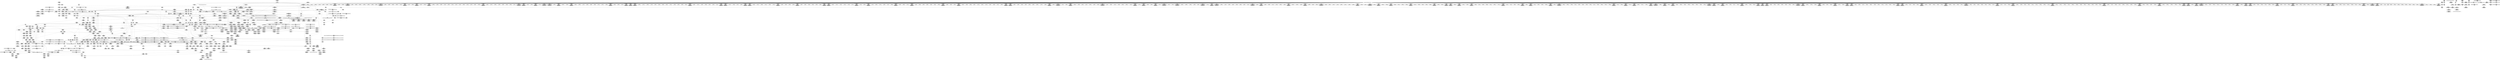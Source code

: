 digraph {
	CE0x42ef960 [shape=record,shape=Mrecord,label="{CE0x42ef960|avc_has_perm:auditdata|Function::avc_has_perm&Arg::auditdata::|*SummSource*}"]
	CE0x426f710 [shape=record,shape=Mrecord,label="{CE0x426f710|i64_1|*Constant*|*SummSource*}"]
	CE0x4280c50 [shape=record,shape=Mrecord,label="{CE0x4280c50|i32_512|*Constant*}"]
	CE0x42b6ec0 [shape=record,shape=Mrecord,label="{CE0x42b6ec0|cred_sid:tmp1}"]
	CE0x42580e0 [shape=record,shape=Mrecord,label="{CE0x42580e0|selinux_inode_follow_link:tmp13|security/selinux/hooks.c,2812|*SummSource*}"]
	CE0x426d600 [shape=record,shape=Mrecord,label="{CE0x426d600|selinux_inode_follow_link:tmp5|security/selinux/hooks.c,2812|*SummSource*}"]
	CE0x42dc000 [shape=record,shape=Mrecord,label="{CE0x42dc000|12:_i32,_56:_i8*,_:_CRE_617,618_}"]
	CE0x42d3140 [shape=record,shape=Mrecord,label="{CE0x42d3140|12:_i32,_56:_i8*,_:_CRE_392,400_|*MultipleSource*|*LoadInst*|security/selinux/hooks.c,1627|Function::inode_has_perm&Arg::inode::|security/selinux/hooks.c,1611}"]
	CE0x42e11d0 [shape=record,shape=Mrecord,label="{CE0x42e11d0|12:_i32,_56:_i8*,_:_CRE_874,875_}"]
	CE0x42e1690 [shape=record,shape=Mrecord,label="{CE0x42e1690|12:_i32,_56:_i8*,_:_CRE_878,879_}"]
	CE0x42701f0 [shape=record,shape=Mrecord,label="{CE0x42701f0|selinux_inode_follow_link:tmp10|security/selinux/hooks.c,2812|*SummSource*}"]
	CE0x42fad50 [shape=record,shape=Mrecord,label="{CE0x42fad50|i32_512|*Constant*|*SummSource*}"]
	CE0x42b8280 [shape=record,shape=Mrecord,label="{CE0x42b8280|inode_has_perm:do.body|*SummSource*}"]
	CE0x42e7a30 [shape=record,shape=Mrecord,label="{CE0x42e7a30|inode_has_perm:tmp6|*LoadInst*|security/selinux/hooks.c,1611|*SummSink*}"]
	CE0x42d8370 [shape=record,shape=Mrecord,label="{CE0x42d8370|12:_i32,_56:_i8*,_:_CRE_566,567_}"]
	"CONST[source:0(mediator),value:2(dynamic)][purpose:{object}][SnkIdx:2]"
	CE0x426bea0 [shape=record,shape=Mrecord,label="{CE0x426bea0|selinux_inode_follow_link:tmp16|security/selinux/hooks.c,2812|*SummSource*}"]
	CE0x4259260 [shape=record,shape=Mrecord,label="{CE0x4259260|selinux_inode_follow_link:land.lhs.true}"]
	CE0x42825e0 [shape=record,shape=Mrecord,label="{CE0x42825e0|selinux_inode_follow_link:tmp|*SummSource*}"]
	CE0x42deae0 [shape=record,shape=Mrecord,label="{CE0x42deae0|12:_i32,_56:_i8*,_:_CRE_760,768_|*MultipleSource*|*LoadInst*|security/selinux/hooks.c,1627|Function::inode_has_perm&Arg::inode::|security/selinux/hooks.c,1611}"]
	CE0x42b7240 [shape=record,shape=Mrecord,label="{CE0x42b7240|inode_has_perm:if.end}"]
	CE0x429a450 [shape=record,shape=Mrecord,label="{CE0x429a450|12:_i32,_56:_i8*,_:_CRE_151,152_}"]
	CE0x4260730 [shape=record,shape=Mrecord,label="{CE0x4260730|_call_void_mcount()_#3|*SummSource*}"]
	CE0x42d1a20 [shape=record,shape=Mrecord,label="{CE0x42d1a20|12:_i32,_56:_i8*,_:_CRE_307,308_}"]
	CE0x4277b40 [shape=record,shape=Mrecord,label="{CE0x4277b40|_ret_i32_%call5,_!dbg_!27741|security/selinux/hooks.c,2814|*SummSource*}"]
	CE0x42da4b0 [shape=record,shape=Mrecord,label="{CE0x42da4b0|12:_i32,_56:_i8*,_:_CRE_594,595_}"]
	CE0x42ab1f0 [shape=record,shape=Mrecord,label="{CE0x42ab1f0|104:_%struct.inode*,_:_CRE_203,204_}"]
	CE0x42e5580 [shape=record,shape=Mrecord,label="{CE0x42e5580|12:_i32,_56:_i8*,_:_CRE_931,932_}"]
	CE0x42535b0 [shape=record,shape=Mrecord,label="{CE0x42535b0|GLOBAL:inode_has_perm|*Constant*|*SummSink*}"]
	CE0x42b1190 [shape=record,shape=Mrecord,label="{CE0x42b1190|i32_4|*Constant*|*SummSource*}"]
	CE0x42d0ab0 [shape=record,shape=Mrecord,label="{CE0x42d0ab0|12:_i32,_56:_i8*,_:_CRE_294,295_}"]
	CE0x425da20 [shape=record,shape=Mrecord,label="{CE0x425da20|GLOBAL:__llvm_gcov_ctr230|Global_var:__llvm_gcov_ctr230|*SummSource*}"]
	CE0x42aae30 [shape=record,shape=Mrecord,label="{CE0x42aae30|104:_%struct.inode*,_:_CRE_199,200_}"]
	CE0x42c48a0 [shape=record,shape=Mrecord,label="{CE0x42c48a0|cred_sid:sid|security/selinux/hooks.c,197|*SummSource*}"]
	CE0x42ca3a0 [shape=record,shape=Mrecord,label="{CE0x42ca3a0|12:_i32,_56:_i8*,_:_CRE_178,179_}"]
	CE0x42a0330 [shape=record,shape=Mrecord,label="{CE0x42a0330|dentry_has_perm:tmp4|*LoadInst*|security/selinux/hooks.c,1627|*SummSink*}"]
	CE0x42c3590 [shape=record,shape=Mrecord,label="{CE0x42c3590|cred_sid:tmp4|*LoadInst*|security/selinux/hooks.c,196}"]
	CE0x427e070 [shape=record,shape=Mrecord,label="{CE0x427e070|selinux_inode_follow_link:tmp19|security/selinux/hooks.c,2812|*SummSource*}"]
	CE0x42dc850 [shape=record,shape=Mrecord,label="{CE0x42dc850|12:_i32,_56:_i8*,_:_CRE_624,628_|*MultipleSource*|*LoadInst*|security/selinux/hooks.c,1627|Function::inode_has_perm&Arg::inode::|security/selinux/hooks.c,1611}"]
	CE0x42d26a0 [shape=record,shape=Mrecord,label="{CE0x42d26a0|12:_i32,_56:_i8*,_:_CRE_344,352_|*MultipleSource*|*LoadInst*|security/selinux/hooks.c,1627|Function::inode_has_perm&Arg::inode::|security/selinux/hooks.c,1611}"]
	CE0x42d8f50 [shape=record,shape=Mrecord,label="{CE0x42d8f50|12:_i32,_56:_i8*,_:_CRE_576,577_}"]
	CE0x42e6a50 [shape=record,shape=Mrecord,label="{CE0x42e6a50|12:_i32,_56:_i8*,_:_CRE_979,980_}"]
	CE0x4315b20 [shape=record,shape=Mrecord,label="{CE0x4315b20|__validate_creds:tmp9|include/linux/cred.h,175}"]
	CE0x42616a0 [shape=record,shape=Mrecord,label="{CE0x42616a0|inode_has_perm:tmp2}"]
	CE0x4261470 [shape=record,shape=Mrecord,label="{CE0x4261470|_call_void_mcount()_#3|*SummSink*}"]
	CE0x42e2010 [shape=record,shape=Mrecord,label="{CE0x42e2010|12:_i32,_56:_i8*,_:_CRE_886,887_}"]
	CE0x427ed30 [shape=record,shape=Mrecord,label="{CE0x427ed30|inode_has_perm:tmp14|security/selinux/hooks.c,1614}"]
	CE0x42a7d00 [shape=record,shape=Mrecord,label="{CE0x42a7d00|_call_void___invalid_creds(%struct.cred*_%cred,_i8*_%file,_i32_%line)_#10,_!dbg_!27721|include/linux/cred.h,174}"]
	CE0x42b2710 [shape=record,shape=Mrecord,label="{CE0x42b2710|104:_%struct.inode*,_:_CRE_311,312_}"]
	CE0x42e2ac0 [shape=record,shape=Mrecord,label="{CE0x42e2ac0|12:_i32,_56:_i8*,_:_CRE_895,896_}"]
	CE0x42a7830 [shape=record,shape=Mrecord,label="{CE0x42a7830|__validate_creds:tmp7|include/linux/cred.h,174|*SummSink*}"]
	CE0x4271290 [shape=record,shape=Mrecord,label="{CE0x4271290|i64*_getelementptr_inbounds_(_11_x_i64_,_11_x_i64_*___llvm_gcov_ctr230,_i64_0,_i64_6)|*Constant*|*SummSource*}"]
	CE0x429a8e0 [shape=record,shape=Mrecord,label="{CE0x429a8e0|i64*_getelementptr_inbounds_(_2_x_i64_,_2_x_i64_*___llvm_gcov_ctr153,_i64_0,_i64_1)|*Constant*}"]
	CE0x42e50c0 [shape=record,shape=Mrecord,label="{CE0x42e50c0|12:_i32,_56:_i8*,_:_CRE_927,928_}"]
	CE0x4254000 [shape=record,shape=Mrecord,label="{CE0x4254000|inode_has_perm:inode|Function::inode_has_perm&Arg::inode::|*SummSource*}"]
	CE0x4279df0 [shape=record,shape=Mrecord,label="{CE0x4279df0|COLLAPSED:_GCMRE___llvm_gcov_ctr153_internal_global_2_x_i64_zeroinitializer:_elem_0:default:}"]
	CE0x42741f0 [shape=record,shape=Mrecord,label="{CE0x42741f0|selinux_inode_follow_link:cred4|security/selinux/hooks.c,2812}"]
	CE0x42c2140 [shape=record,shape=Mrecord,label="{CE0x42c2140|GLOBAL:creds_are_invalid|*Constant*}"]
	CE0x42e4ad0 [shape=record,shape=Mrecord,label="{CE0x42e4ad0|12:_i32,_56:_i8*,_:_CRE_922,923_}"]
	CE0x4260450 [shape=record,shape=Mrecord,label="{CE0x4260450|dentry_has_perm:ad|security/selinux/hooks.c, 1628|*SummSink*}"]
	CE0x426ccc0 [shape=record,shape=Mrecord,label="{CE0x426ccc0|_call_void_lockdep_rcu_suspicious(i8*_getelementptr_inbounds_(_25_x_i8_,_25_x_i8_*_.str3,_i32_0,_i32_0),_i32_2812,_i8*_getelementptr_inbounds_(_45_x_i8_,_45_x_i8_*_.str12,_i32_0,_i32_0))_#10,_!dbg_!27729|security/selinux/hooks.c,2812}"]
	CE0x42b7cc0 [shape=record,shape=Mrecord,label="{CE0x42b7cc0|12:_i32,_56:_i8*,_:_CRE_56,64_|*MultipleSource*|*LoadInst*|security/selinux/hooks.c,1627|Function::inode_has_perm&Arg::inode::|security/selinux/hooks.c,1611}"]
	CE0x42d39c0 [shape=record,shape=Mrecord,label="{CE0x42d39c0|12:_i32,_56:_i8*,_:_CRE_424,432_|*MultipleSource*|*LoadInst*|security/selinux/hooks.c,1627|Function::inode_has_perm&Arg::inode::|security/selinux/hooks.c,1611}"]
	CE0x42803e0 [shape=record,shape=Mrecord,label="{CE0x42803e0|GLOBAL:get_current|*Constant*}"]
	CE0x42f09e0 [shape=record,shape=Mrecord,label="{CE0x42f09e0|i64*_getelementptr_inbounds_(_8_x_i64_,_8_x_i64_*___llvm_gcov_ctr154,_i64_0,_i64_7)|*Constant*|*SummSink*}"]
	CE0x427cb50 [shape=record,shape=Mrecord,label="{CE0x427cb50|i64*_getelementptr_inbounds_(_11_x_i64_,_11_x_i64_*___llvm_gcov_ctr230,_i64_0,_i64_9)|*Constant*|*SummSource*}"]
	CE0x426b9b0 [shape=record,shape=Mrecord,label="{CE0x426b9b0|selinux_inode_follow_link:tmp15|security/selinux/hooks.c,2812}"]
	CE0x42d5650 [shape=record,shape=Mrecord,label="{CE0x42d5650|12:_i32,_56:_i8*,_:_CRE_484,485_}"]
	CE0x42c0220 [shape=record,shape=Mrecord,label="{CE0x42c0220|104:_%struct.inode*,_:_CRE_40,48_|*MultipleSource*|Function::selinux_inode_follow_link&Arg::dentry::|Function::dentry_has_perm&Arg::dentry::|security/selinux/hooks.c,1627}"]
	CE0x42ec410 [shape=record,shape=Mrecord,label="{CE0x42ec410|inode_has_perm:i_security|security/selinux/hooks.c,1615|*SummSource*}"]
	CE0x4256360 [shape=record,shape=Mrecord,label="{CE0x4256360|inode_has_perm:tmp4|security/selinux/hooks.c,1609}"]
	CE0x42500e0 [shape=record,shape=Mrecord,label="{CE0x42500e0|_call_void_mcount()_#3|*SummSource*}"]
	CE0x4274020 [shape=record,shape=Mrecord,label="{CE0x4274020|i32_78|*Constant*|*SummSink*}"]
	CE0x426ba90 [shape=record,shape=Mrecord,label="{CE0x426ba90|selinux_inode_follow_link:tmp15|security/selinux/hooks.c,2812|*SummSink*}"]
	CE0x42dcab0 [shape=record,shape=Mrecord,label="{CE0x42dcab0|12:_i32,_56:_i8*,_:_CRE_640,648_|*MultipleSource*|*LoadInst*|security/selinux/hooks.c,1627|Function::inode_has_perm&Arg::inode::|security/selinux/hooks.c,1611}"]
	CE0x42a3730 [shape=record,shape=Mrecord,label="{CE0x42a3730|inode_has_perm:sclass|security/selinux/hooks.c,1617|*SummSource*}"]
	CE0x42ca1c0 [shape=record,shape=Mrecord,label="{CE0x42ca1c0|12:_i32,_56:_i8*,_:_CRE_176,177_}"]
	CE0x42a0950 [shape=record,shape=Mrecord,label="{CE0x42a0950|_call_void_mcount()_#3}"]
	CE0x42ecf80 [shape=record,shape=Mrecord,label="{CE0x42ecf80|inode_has_perm:tmp16|security/selinux/hooks.c,1615|*SummSource*}"]
	CE0x42f7b70 [shape=record,shape=Mrecord,label="{CE0x42f7b70|inode_has_perm:tmp7|security/selinux/hooks.c,1611|*SummSource*}"]
	CE0x42c9c20 [shape=record,shape=Mrecord,label="{CE0x42c9c20|12:_i32,_56:_i8*,_:_CRE_170,171_}"]
	CE0x42ec4f0 [shape=record,shape=Mrecord,label="{CE0x42ec4f0|i32_10|*Constant*|*SummSink*}"]
	CE0x424d1c0 [shape=record,shape=Mrecord,label="{CE0x424d1c0|selinux_inode_follow_link:tmp4|security/selinux/hooks.c,2812|*SummSource*}"]
	CE0x42dbed0 [shape=record,shape=Mrecord,label="{CE0x42dbed0|12:_i32,_56:_i8*,_:_CRE_616,617_}"]
	CE0x42cb1b0 [shape=record,shape=Mrecord,label="{CE0x42cb1b0|12:_i32,_56:_i8*,_:_CRE_193,194_}"]
	CE0x42ad3b0 [shape=record,shape=Mrecord,label="{CE0x42ad3b0|__validate_creds:cred|Function::__validate_creds&Arg::cred::}"]
	CE0x42ecc90 [shape=record,shape=Mrecord,label="{CE0x42ecc90|inode_has_perm:tmp15|*LoadInst*|security/selinux/hooks.c,1615|*SummSource*}"]
	CE0x42ce4b0 [shape=record,shape=Mrecord,label="{CE0x42ce4b0|12:_i32,_56:_i8*,_:_CRE_262,263_}"]
	CE0x42e05f0 [shape=record,shape=Mrecord,label="{CE0x42e05f0|12:_i32,_56:_i8*,_:_CRE_865,866_}"]
	CE0x42e6d00 [shape=record,shape=Mrecord,label="{CE0x42e6d00|12:_i32,_56:_i8*,_:_CRE_982,983_}"]
	CE0x4299eb0 [shape=record,shape=Mrecord,label="{CE0x4299eb0|12:_i32,_56:_i8*,_:_CRE_145,146_}"]
	CE0x42af070 [shape=record,shape=Mrecord,label="{CE0x42af070|__validate_creds:lnot1|include/linux/cred.h,173|*SummSource*}"]
	CE0x4258070 [shape=record,shape=Mrecord,label="{CE0x4258070|selinux_inode_follow_link:tmp13|security/selinux/hooks.c,2812}"]
	CE0x426ae40 [shape=record,shape=Mrecord,label="{CE0x426ae40|i32_2812|*Constant*|*SummSource*}"]
	CE0x42dbb40 [shape=record,shape=Mrecord,label="{CE0x42dbb40|12:_i32,_56:_i8*,_:_CRE_613,614_}"]
	CE0x424b470 [shape=record,shape=Mrecord,label="{CE0x424b470|selinux_inode_follow_link:tmp6|security/selinux/hooks.c,2812|*SummSource*}"]
	CE0x426b240 [shape=record,shape=Mrecord,label="{CE0x426b240|i32_2812|*Constant*|*SummSink*}"]
	CE0x42d1ee0 [shape=record,shape=Mrecord,label="{CE0x42d1ee0|12:_i32,_56:_i8*,_:_CRE_311,312_}"]
	CE0x42c0940 [shape=record,shape=Mrecord,label="{CE0x42c0940|104:_%struct.inode*,_:_CRE_96,104_|*MultipleSource*|Function::selinux_inode_follow_link&Arg::dentry::|Function::dentry_has_perm&Arg::dentry::|security/selinux/hooks.c,1627}"]
	CE0x4267700 [shape=record,shape=Mrecord,label="{CE0x4267700|104:_%struct.inode*,_:_CRE_169,170_}"]
	CE0x42cbb10 [shape=record,shape=Mrecord,label="{CE0x42cbb10|12:_i32,_56:_i8*,_:_CRE_203,204_}"]
	CE0x42be0e0 [shape=record,shape=Mrecord,label="{CE0x42be0e0|__validate_creds:tmp4|include/linux/cred.h,173}"]
	CE0x42d0d10 [shape=record,shape=Mrecord,label="{CE0x42d0d10|12:_i32,_56:_i8*,_:_CRE_296,297_}"]
	CE0x4269dd0 [shape=record,shape=Mrecord,label="{CE0x4269dd0|dentry_has_perm:d_inode|security/selinux/hooks.c,1627|*SummSource*}"]
	CE0x42d6a50 [shape=record,shape=Mrecord,label="{CE0x42d6a50|12:_i32,_56:_i8*,_:_CRE_536,540_|*MultipleSource*|*LoadInst*|security/selinux/hooks.c,1627|Function::inode_has_perm&Arg::inode::|security/selinux/hooks.c,1611}"]
	CE0x42a2eb0 [shape=record,shape=Mrecord,label="{CE0x42a2eb0|avc_has_perm:ssid|Function::avc_has_perm&Arg::ssid::|*SummSource*}"]
	CE0x42e7810 [shape=record,shape=Mrecord,label="{CE0x42e7810|inode_has_perm:tmp6|*LoadInst*|security/selinux/hooks.c,1611|*SummSource*}"]
	CE0x42beba0 [shape=record,shape=Mrecord,label="{CE0x42beba0|dentry_has_perm:u|security/selinux/hooks.c,1631|*SummSource*}"]
	CE0x4259d00 [shape=record,shape=Mrecord,label="{CE0x4259d00|get_current:tmp1|*SummSink*}"]
	CE0x4254310 [shape=record,shape=Mrecord,label="{CE0x4254310|inode_has_perm:perms|Function::inode_has_perm&Arg::perms::}"]
	CE0x42f5a70 [shape=record,shape=Mrecord,label="{CE0x42f5a70|inode_has_perm:lnot1|security/selinux/hooks.c,1611|*SummSink*}"]
	CE0x42cc840 [shape=record,shape=Mrecord,label="{CE0x42cc840|12:_i32,_56:_i8*,_:_CRE_240,241_}"]
	CE0x42af1a0 [shape=record,shape=Mrecord,label="{CE0x42af1a0|__validate_creds:lnot1|include/linux/cred.h,173|*SummSink*}"]
	CE0x42abb50 [shape=record,shape=Mrecord,label="{CE0x42abb50|104:_%struct.inode*,_:_CRE_213,214_}"]
	CE0x42e5320 [shape=record,shape=Mrecord,label="{CE0x42e5320|12:_i32,_56:_i8*,_:_CRE_929,930_}"]
	CE0x4258cb0 [shape=record,shape=Mrecord,label="{CE0x4258cb0|selinux_inode_follow_link:tmp7|security/selinux/hooks.c,2812}"]
	CE0x429a540 [shape=record,shape=Mrecord,label="{CE0x429a540|12:_i32,_56:_i8*,_:_CRE_152,153_}"]
	CE0x42dc5f0 [shape=record,shape=Mrecord,label="{CE0x42dc5f0|12:_i32,_56:_i8*,_:_CRE_622,623_}"]
	CE0x42e2270 [shape=record,shape=Mrecord,label="{CE0x42e2270|12:_i32,_56:_i8*,_:_CRE_888,889_}"]
	CE0x42ebc50 [shape=record,shape=Mrecord,label="{CE0x42ebc50|_ret_i32_%tmp6,_!dbg_!27716|security/selinux/hooks.c,197}"]
	CE0x42df330 [shape=record,shape=Mrecord,label="{CE0x42df330|12:_i32,_56:_i8*,_:_CRE_800,804_|*MultipleSource*|*LoadInst*|security/selinux/hooks.c,1627|Function::inode_has_perm&Arg::inode::|security/selinux/hooks.c,1611}"]
	CE0x42733c0 [shape=record,shape=Mrecord,label="{CE0x42733c0|i64*_getelementptr_inbounds_(_11_x_i64_,_11_x_i64_*___llvm_gcov_ctr230,_i64_0,_i64_9)|*Constant*}"]
	CE0x42f0180 [shape=record,shape=Mrecord,label="{CE0x42f0180|inode_has_perm:retval.0}"]
	CE0x42acd40 [shape=record,shape=Mrecord,label="{CE0x42acd40|inode_has_perm:tmp1|*SummSink*}"]
	CE0x42d9080 [shape=record,shape=Mrecord,label="{CE0x42d9080|12:_i32,_56:_i8*,_:_CRE_577,578_}"]
	CE0x429bf90 [shape=record,shape=Mrecord,label="{CE0x429bf90|104:_%struct.inode*,_:_CRE_176,177_}"]
	CE0x429b470 [shape=record,shape=Mrecord,label="{CE0x429b470|i64*_getelementptr_inbounds_(_2_x_i64_,_2_x_i64_*___llvm_gcov_ctr153,_i64_0,_i64_0)|*Constant*|*SummSink*}"]
	CE0x42b1be0 [shape=record,shape=Mrecord,label="{CE0x42b1be0|104:_%struct.inode*,_:_CRE_64,72_|*MultipleSource*|Function::selinux_inode_follow_link&Arg::dentry::|Function::dentry_has_perm&Arg::dentry::|security/selinux/hooks.c,1627}"]
	CE0x42ad5d0 [shape=record,shape=Mrecord,label="{CE0x42ad5d0|__validate_creds:cred|Function::__validate_creds&Arg::cred::|*SummSource*}"]
	CE0x425e370 [shape=record,shape=Mrecord,label="{CE0x425e370|selinux_inode_follow_link:tobool|security/selinux/hooks.c,2812}"]
	CE0x42cf420 [shape=record,shape=Mrecord,label="{CE0x42cf420|12:_i32,_56:_i8*,_:_CRE_275,276_}"]
	CE0x42d9670 [shape=record,shape=Mrecord,label="{CE0x42d9670|12:_i32,_56:_i8*,_:_CRE_582,583_}"]
	CE0x42abf10 [shape=record,shape=Mrecord,label="{CE0x42abf10|104:_%struct.inode*,_:_CRE_217,218_}"]
	CE0x42ef4d0 [shape=record,shape=Mrecord,label="{CE0x42ef4d0|inode_has_perm:tmp17|security/selinux/hooks.c,1617|*SummSource*}"]
	CE0x42668f0 [shape=record,shape=Mrecord,label="{CE0x42668f0|104:_%struct.inode*,_:_CRE_154,155_}"]
	CE0x42c4b90 [shape=record,shape=Mrecord,label="{CE0x42c4b90|0:_i32,_4:_i32,_8:_i32,_12:_i32,_:_CMRE_0,4_|*MultipleSource*|security/selinux/hooks.c,196|*LoadInst*|security/selinux/hooks.c,196|security/selinux/hooks.c,197}"]
	CE0x424b390 [shape=record,shape=Mrecord,label="{CE0x424b390|selinux_inode_follow_link:tmp6|security/selinux/hooks.c,2812}"]
	CE0x42bc080 [shape=record,shape=Mrecord,label="{CE0x42bc080|__validate_creds:expval|include/linux/cred.h,173}"]
	CE0x429cf80 [shape=record,shape=Mrecord,label="{CE0x429cf80|104:_%struct.inode*,_:_CRE_193,194_}"]
	CE0x42e0be0 [shape=record,shape=Mrecord,label="{CE0x42e0be0|12:_i32,_56:_i8*,_:_CRE_869,870_}"]
	CE0x42d92e0 [shape=record,shape=Mrecord,label="{CE0x42d92e0|12:_i32,_56:_i8*,_:_CRE_579,580_}"]
	CE0x4278450 [shape=record,shape=Mrecord,label="{CE0x4278450|104:_%struct.inode*,_:_CRE_248,256_|*MultipleSource*|Function::selinux_inode_follow_link&Arg::dentry::|Function::dentry_has_perm&Arg::dentry::|security/selinux/hooks.c,1627}"]
	CE0x42ac510 [shape=record,shape=Mrecord,label="{CE0x42ac510|_call_void_mcount()_#3|*SummSource*}"]
	CE0x42c94a0 [shape=record,shape=Mrecord,label="{CE0x42c94a0|12:_i32,_56:_i8*,_:_CRE_162,163_}"]
	CE0x42cbed0 [shape=record,shape=Mrecord,label="{CE0x42cbed0|12:_i32,_56:_i8*,_:_CRE_207,208_}"]
	CE0x42c18b0 [shape=record,shape=Mrecord,label="{CE0x42c18b0|12:_i32,_56:_i8*,_:_CRE_12,16_|*MultipleSource*|*LoadInst*|security/selinux/hooks.c,1627|Function::inode_has_perm&Arg::inode::|security/selinux/hooks.c,1611}"]
	CE0x42b62a0 [shape=record,shape=Mrecord,label="{CE0x42b62a0|inode_has_perm:bb|*SummSink*}"]
	CE0x42da250 [shape=record,shape=Mrecord,label="{CE0x42da250|12:_i32,_56:_i8*,_:_CRE_592,593_}"]
	CE0x42aac50 [shape=record,shape=Mrecord,label="{CE0x42aac50|104:_%struct.inode*,_:_CRE_197,198_}"]
	CE0x4250720 [shape=record,shape=Mrecord,label="{CE0x4250720|get_current:tmp4|./arch/x86/include/asm/current.h,14}"]
	CE0x42e1430 [shape=record,shape=Mrecord,label="{CE0x42e1430|12:_i32,_56:_i8*,_:_CRE_876,877_}"]
	CE0x4264240 [shape=record,shape=Mrecord,label="{CE0x4264240|12:_i32,_56:_i8*,_:_CRE_0,2_|*MultipleSource*|*LoadInst*|security/selinux/hooks.c,1627|Function::inode_has_perm&Arg::inode::|security/selinux/hooks.c,1611}"]
	CE0x42cee30 [shape=record,shape=Mrecord,label="{CE0x42cee30|12:_i32,_56:_i8*,_:_CRE_270,271_}"]
	CE0x42befb0 [shape=record,shape=Mrecord,label="{CE0x42befb0|dentry_has_perm:dentry1|security/selinux/hooks.c,1631}"]
	CE0x42af890 [shape=record,shape=Mrecord,label="{CE0x42af890|i64*_getelementptr_inbounds_(_2_x_i64_,_2_x_i64_*___llvm_gcov_ctr131,_i64_0,_i64_1)|*Constant*|*SummSink*}"]
	CE0x42cac10 [shape=record,shape=Mrecord,label="{CE0x42cac10|12:_i32,_56:_i8*,_:_CRE_187,188_}"]
	CE0x42d4430 [shape=record,shape=Mrecord,label="{CE0x42d4430|12:_i32,_56:_i8*,_:_CRE_464,472_|*MultipleSource*|*LoadInst*|security/selinux/hooks.c,1627|Function::inode_has_perm&Arg::inode::|security/selinux/hooks.c,1611}"]
	CE0x42ccce0 [shape=record,shape=Mrecord,label="{CE0x42ccce0|12:_i32,_56:_i8*,_:_CRE_242,243_}"]
	CE0x4249670 [shape=record,shape=Mrecord,label="{CE0x4249670|selinux_inode_follow_link:entry|*SummSink*}"]
	CE0x4266620 [shape=record,shape=Mrecord,label="{CE0x4266620|104:_%struct.inode*,_:_CRE_151,152_}"]
	CE0x42b8570 [shape=record,shape=Mrecord,label="{CE0x42b8570|inode_has_perm:if.then|*SummSink*}"]
	CE0x42a02c0 [shape=record,shape=Mrecord,label="{CE0x42a02c0|dentry_has_perm:type|security/selinux/hooks.c,1630|*SummSink*}"]
	CE0x4258e70 [shape=record,shape=Mrecord,label="{CE0x4258e70|selinux_inode_follow_link:tmp7|security/selinux/hooks.c,2812|*SummSource*}"]
	CE0x42df140 [shape=record,shape=Mrecord,label="{CE0x42df140|12:_i32,_56:_i8*,_:_CRE_792,800_|*MultipleSource*|*LoadInst*|security/selinux/hooks.c,1627|Function::inode_has_perm&Arg::inode::|security/selinux/hooks.c,1611}"]
	CE0x42b2ad0 [shape=record,shape=Mrecord,label="{CE0x42b2ad0|104:_%struct.inode*,_:_CRE_315,316_}"]
	CE0x42d04c0 [shape=record,shape=Mrecord,label="{CE0x42d04c0|12:_i32,_56:_i8*,_:_CRE_289,290_}"]
	CE0x42d0e40 [shape=record,shape=Mrecord,label="{CE0x42d0e40|12:_i32,_56:_i8*,_:_CRE_297,298_}"]
	CE0x424f980 [shape=record,shape=Mrecord,label="{CE0x424f980|selinux_inode_follow_link:tmp1}"]
	CE0x42e4280 [shape=record,shape=Mrecord,label="{CE0x42e4280|12:_i32,_56:_i8*,_:_CRE_915,916_}"]
	CE0x42cb0c0 [shape=record,shape=Mrecord,label="{CE0x42cb0c0|12:_i32,_56:_i8*,_:_CRE_192,193_}"]
	CE0x42ae380 [shape=record,shape=Mrecord,label="{CE0x42ae380|i64_1|*Constant*}"]
	CE0x42e1c80 [shape=record,shape=Mrecord,label="{CE0x42e1c80|12:_i32,_56:_i8*,_:_CRE_883,884_}"]
	CE0x42ce970 [shape=record,shape=Mrecord,label="{CE0x42ce970|12:_i32,_56:_i8*,_:_CRE_266,267_}"]
	CE0x426ab60 [shape=record,shape=Mrecord,label="{CE0x426ab60|i32_2812|*Constant*}"]
	CE0x5547130 [shape=record,shape=Mrecord,label="{CE0x5547130|i64*_getelementptr_inbounds_(_11_x_i64_,_11_x_i64_*___llvm_gcov_ctr230,_i64_0,_i64_0)|*Constant*|*SummSource*}"]
	CE0x424f9f0 [shape=record,shape=Mrecord,label="{CE0x424f9f0|selinux_inode_follow_link:tmp1|*SummSource*}"]
	CE0x4280e30 [shape=record,shape=Mrecord,label="{CE0x4280e30|12:_i32,_56:_i8*,_:_CRE_136,137_}"]
	CE0x42cca60 [shape=record,shape=Mrecord,label="{CE0x42cca60|12:_i32,_56:_i8*,_:_CRE_241,242_}"]
	CE0x42e4e60 [shape=record,shape=Mrecord,label="{CE0x42e4e60|12:_i32,_56:_i8*,_:_CRE_925,926_}"]
	CE0x42a3af0 [shape=record,shape=Mrecord,label="{CE0x42a3af0|inode_has_perm:tmp18|security/selinux/hooks.c,1617|*SummSource*}"]
	CE0x42ce840 [shape=record,shape=Mrecord,label="{CE0x42ce840|12:_i32,_56:_i8*,_:_CRE_265,266_}"]
	CE0x427a4e0 [shape=record,shape=Mrecord,label="{CE0x427a4e0|get_current:bb|*SummSink*}"]
	CE0x42a7e30 [shape=record,shape=Mrecord,label="{CE0x42a7e30|i64*_getelementptr_inbounds_(_5_x_i64_,_5_x_i64_*___llvm_gcov_ctr155,_i64_0,_i64_4)|*Constant*}"]
	CE0x4263f80 [shape=record,shape=Mrecord,label="{CE0x4263f80|i64*_getelementptr_inbounds_(_5_x_i64_,_5_x_i64_*___llvm_gcov_ctr155,_i64_0,_i64_0)|*Constant*|*SummSink*}"]
	CE0x43149a0 [shape=record,shape=Mrecord,label="{CE0x43149a0|GLOBAL:__invalid_creds|*Constant*|*SummSink*}"]
	CE0x42be900 [shape=record,shape=Mrecord,label="{CE0x42be900|i8_10|*Constant*|*SummSink*}"]
	CE0x426ba20 [shape=record,shape=Mrecord,label="{CE0x426ba20|selinux_inode_follow_link:tmp15|security/selinux/hooks.c,2812|*SummSource*}"]
	CE0x42d1db0 [shape=record,shape=Mrecord,label="{CE0x42d1db0|12:_i32,_56:_i8*,_:_CRE_310,311_}"]
	CE0x42b8320 [shape=record,shape=Mrecord,label="{CE0x42b8320|inode_has_perm:do.body|*SummSink*}"]
	CE0x42b6480 [shape=record,shape=Mrecord,label="{CE0x42b6480|i64*_getelementptr_inbounds_(_8_x_i64_,_8_x_i64_*___llvm_gcov_ctr154,_i64_0,_i64_0)|*Constant*|*SummSource*}"]
	CE0x424d090 [shape=record,shape=Mrecord,label="{CE0x424d090|%struct.task_struct*_(%struct.task_struct**)*_asm_movq_%gs:$_1:P_,$0_,_r,im,_dirflag_,_fpsr_,_flags_|*SummSource*}"]
	CE0x42aec50 [shape=record,shape=Mrecord,label="{CE0x42aec50|i32_1609|*Constant*|*SummSource*}"]
	CE0x42adfe0 [shape=record,shape=Mrecord,label="{CE0x42adfe0|_call_void_mcount()_#3|*SummSink*}"]
	CE0x42c7770 [shape=record,shape=Mrecord,label="{CE0x42c7770|cred_sid:tmp6|security/selinux/hooks.c,197}"]
	CE0x425f4e0 [shape=record,shape=Mrecord,label="{CE0x425f4e0|selinux_inode_follow_link:tmp14|security/selinux/hooks.c,2812|*SummSink*}"]
	CE0x42f9a40 [shape=record,shape=Mrecord,label="{CE0x42f9a40|i64*_getelementptr_inbounds_(_8_x_i64_,_8_x_i64_*___llvm_gcov_ctr154,_i64_0,_i64_5)|*Constant*}"]
	CE0x42abc40 [shape=record,shape=Mrecord,label="{CE0x42abc40|104:_%struct.inode*,_:_CRE_214,215_}"]
	CE0x42d3ff0 [shape=record,shape=Mrecord,label="{CE0x42d3ff0|12:_i32,_56:_i8*,_:_CRE_448,456_|*MultipleSource*|*LoadInst*|security/selinux/hooks.c,1627|Function::inode_has_perm&Arg::inode::|security/selinux/hooks.c,1611}"]
	CE0x4274870 [shape=record,shape=Mrecord,label="{CE0x4274870|selinux_inode_follow_link:tmp21|security/selinux/hooks.c,2812}"]
	CE0x427e600 [shape=record,shape=Mrecord,label="{CE0x427e600|i64*_getelementptr_inbounds_(_8_x_i64_,_8_x_i64_*___llvm_gcov_ctr154,_i64_0,_i64_6)|*Constant*|*SummSource*}"]
	CE0x4259790 [shape=record,shape=Mrecord,label="{CE0x4259790|selinux_inode_follow_link:do.body|*SummSource*}"]
	CE0x425c470 [shape=record,shape=Mrecord,label="{CE0x425c470|selinux_inode_follow_link:call|security/selinux/hooks.c,2812|*SummSink*}"]
	CE0x42c4200 [shape=record,shape=Mrecord,label="{CE0x42c4200|i32_1|*Constant*}"]
	CE0x4259c70 [shape=record,shape=Mrecord,label="{CE0x4259c70|selinux_inode_follow_link:do.body}"]
	CE0x4257a20 [shape=record,shape=Mrecord,label="{CE0x4257a20|selinux_inode_follow_link:tmp2|*SummSource*}"]
	CE0x426c6f0 [shape=record,shape=Mrecord,label="{CE0x426c6f0|i8_1|*Constant*|*SummSink*}"]
	CE0x42d1300 [shape=record,shape=Mrecord,label="{CE0x42d1300|12:_i32,_56:_i8*,_:_CRE_301,302_}"]
	CE0x424cf50 [shape=record,shape=Mrecord,label="{CE0x424cf50|%struct.task_struct*_(%struct.task_struct**)*_asm_movq_%gs:$_1:P_,$0_,_r,im,_dirflag_,_fpsr_,_flags_}"]
	CE0x42756e0 [shape=record,shape=Mrecord,label="{CE0x42756e0|dentry_has_perm:entry}"]
	CE0x426c030 [shape=record,shape=Mrecord,label="{CE0x426c030|selinux_inode_follow_link:tmp16|security/selinux/hooks.c,2812|*SummSink*}"]
	CE0x42c0850 [shape=record,shape=Mrecord,label="{CE0x42c0850|104:_%struct.inode*,_:_CRE_95,96_}"]
	CE0x42aba60 [shape=record,shape=Mrecord,label="{CE0x42aba60|104:_%struct.inode*,_:_CRE_212,213_}"]
	CE0x42f5410 [shape=record,shape=Mrecord,label="{CE0x42f5410|inode_has_perm:lnot|security/selinux/hooks.c,1611|*SummSource*}"]
	CE0x42ec740 [shape=record,shape=Mrecord,label="{CE0x42ec740|inode_has_perm:tmp15|*LoadInst*|security/selinux/hooks.c,1615}"]
	CE0x426a6a0 [shape=record,shape=Mrecord,label="{CE0x426a6a0|i8*_getelementptr_inbounds_(_25_x_i8_,_25_x_i8_*_.str3,_i32_0,_i32_0)|*Constant*|*SummSource*}"]
	CE0x42dc390 [shape=record,shape=Mrecord,label="{CE0x42dc390|12:_i32,_56:_i8*,_:_CRE_620,621_}"]
	"CONST[source:0(mediator),value:0(static)][purpose:{operation}][SnkIdx:3]"
	CE0x42d8830 [shape=record,shape=Mrecord,label="{CE0x42d8830|12:_i32,_56:_i8*,_:_CRE_570,571_}"]
	CE0x4259030 [shape=record,shape=Mrecord,label="{CE0x4259030|selinux_inode_follow_link:tmp7|security/selinux/hooks.c,2812|*SummSink*}"]
	CE0x42f5940 [shape=record,shape=Mrecord,label="{CE0x42f5940|inode_has_perm:lnot1|security/selinux/hooks.c,1611|*SummSource*}"]
	CE0x42539d0 [shape=record,shape=Mrecord,label="{CE0x42539d0|inode_has_perm:cred|Function::inode_has_perm&Arg::cred::}"]
	CE0x42b7410 [shape=record,shape=Mrecord,label="{CE0x42b7410|inode_has_perm:if.end|*SummSink*}"]
	CE0x4249790 [shape=record,shape=Mrecord,label="{CE0x4249790|selinux_inode_follow_link:bb}"]
	CE0x4255dc0 [shape=record,shape=Mrecord,label="{CE0x4255dc0|__validate_creds:bb|*SummSource*}"]
	CE0x42b6800 [shape=record,shape=Mrecord,label="{CE0x42b6800|__validate_creds:lnot.ext|include/linux/cred.h,173|*SummSink*}"]
	CE0x42ccfb0 [shape=record,shape=Mrecord,label="{CE0x42ccfb0|12:_i32,_56:_i8*,_:_CRE_244,245_}"]
	CE0x4260ef0 [shape=record,shape=Mrecord,label="{CE0x4260ef0|GLOBAL:__validate_creds|*Constant*}"]
	CE0x42800c0 [shape=record,shape=Mrecord,label="{CE0x42800c0|cred_sid:cred|Function::cred_sid&Arg::cred::|*SummSource*}"]
	CE0x42f6f90 [shape=record,shape=Mrecord,label="{CE0x42f6f90|inode_has_perm:expval|security/selinux/hooks.c,1611|*SummSink*}"]
	CE0x427ee10 [shape=record,shape=Mrecord,label="{CE0x427ee10|inode_has_perm:tmp14|security/selinux/hooks.c,1614|*SummSource*}"]
	CE0x42d9ec0 [shape=record,shape=Mrecord,label="{CE0x42d9ec0|12:_i32,_56:_i8*,_:_CRE_589,590_}"]
	CE0x425f1a0 [shape=record,shape=Mrecord,label="{CE0x425f1a0|selinux_inode_follow_link:tmp14|security/selinux/hooks.c,2812}"]
	CE0x425b780 [shape=record,shape=Mrecord,label="{CE0x425b780|selinux_inode_follow_link:tmp8|security/selinux/hooks.c,2812}"]
	CE0x42e4020 [shape=record,shape=Mrecord,label="{CE0x42e4020|12:_i32,_56:_i8*,_:_CRE_913,914_}"]
	CE0x4274ac0 [shape=record,shape=Mrecord,label="{CE0x4274ac0|selinux_inode_follow_link:tmp21|security/selinux/hooks.c,2812|*SummSource*}"]
	CE0x42beb30 [shape=record,shape=Mrecord,label="{CE0x42beb30|dentry_has_perm:u|security/selinux/hooks.c,1631}"]
	CE0x42c0b20 [shape=record,shape=Mrecord,label="{CE0x42c0b20|104:_%struct.inode*,_:_CRE_112,144_|*MultipleSource*|Function::selinux_inode_follow_link&Arg::dentry::|Function::dentry_has_perm&Arg::dentry::|security/selinux/hooks.c,1627}"]
	CE0x42e01b0 [shape=record,shape=Mrecord,label="{CE0x42e01b0|12:_i32,_56:_i8*,_:_CRE_856,864_|*MultipleSource*|*LoadInst*|security/selinux/hooks.c,1627|Function::inode_has_perm&Arg::inode::|security/selinux/hooks.c,1611}"]
	CE0x42d0720 [shape=record,shape=Mrecord,label="{CE0x42d0720|12:_i32,_56:_i8*,_:_CRE_291,292_}"]
	CE0x42cbcf0 [shape=record,shape=Mrecord,label="{CE0x42cbcf0|12:_i32,_56:_i8*,_:_CRE_205,206_}"]
	CE0x42d6c40 [shape=record,shape=Mrecord,label="{CE0x42d6c40|12:_i32,_56:_i8*,_:_CRE_540,544_|*MultipleSource*|*LoadInst*|security/selinux/hooks.c,1627|Function::inode_has_perm&Arg::inode::|security/selinux/hooks.c,1611}"]
	CE0x42f7a00 [shape=record,shape=Mrecord,label="{CE0x42f7a00|inode_has_perm:tmp8|security/selinux/hooks.c,1611}"]
	CE0x4263190 [shape=record,shape=Mrecord,label="{CE0x4263190|inode_has_perm:tmp3}"]
	CE0x42b46d0 [shape=record,shape=Mrecord,label="{CE0x42b46d0|inode_has_perm:return}"]
	CE0x4265af0 [shape=record,shape=Mrecord,label="{CE0x4265af0|get_current:tmp2}"]
	CE0x42e2990 [shape=record,shape=Mrecord,label="{CE0x42e2990|12:_i32,_56:_i8*,_:_CRE_894,895_}"]
	CE0x4257850 [shape=record,shape=Mrecord,label="{CE0x4257850|selinux_inode_follow_link:if.end|*SummSink*}"]
	CE0x425a450 [shape=record,shape=Mrecord,label="{CE0x425a450|selinux_inode_follow_link:tmp19|security/selinux/hooks.c,2812|*SummSink*}"]
	CE0x4251520 [shape=record,shape=Mrecord,label="{CE0x4251520|i64*_getelementptr_inbounds_(_2_x_i64_,_2_x_i64_*___llvm_gcov_ctr153,_i64_0,_i64_1)|*Constant*|*SummSource*}"]
	CE0x42b1e60 [shape=record,shape=Mrecord,label="{CE0x42b1e60|104:_%struct.inode*,_:_CRE_80,88_|*MultipleSource*|Function::selinux_inode_follow_link&Arg::dentry::|Function::dentry_has_perm&Arg::dentry::|security/selinux/hooks.c,1627}"]
	CE0x4275c50 [shape=record,shape=Mrecord,label="{CE0x4275c50|dentry_has_perm:entry|*SummSink*}"]
	CE0x4278030 [shape=record,shape=Mrecord,label="{CE0x4278030|104:_%struct.inode*,_:_CRE_224,232_|*MultipleSource*|Function::selinux_inode_follow_link&Arg::dentry::|Function::dentry_has_perm&Arg::dentry::|security/selinux/hooks.c,1627}"]
	CE0x429cbc0 [shape=record,shape=Mrecord,label="{CE0x429cbc0|104:_%struct.inode*,_:_CRE_189,190_}"]
	CE0x42b01c0 [shape=record,shape=Mrecord,label="{CE0x42b01c0|12:_i32,_56:_i8*,_:_CRE_112,120_|*MultipleSource*|*LoadInst*|security/selinux/hooks.c,1627|Function::inode_has_perm&Arg::inode::|security/selinux/hooks.c,1611}"]
	CE0x42ab790 [shape=record,shape=Mrecord,label="{CE0x42ab790|104:_%struct.inode*,_:_CRE_209,210_}"]
	CE0x425d840 [shape=record,shape=Mrecord,label="{CE0x425d840|GLOBAL:__llvm_gcov_ctr230|Global_var:__llvm_gcov_ctr230|*SummSink*}"]
	CE0x42ecc20 [shape=record,shape=Mrecord,label="{CE0x42ecc20|inode_has_perm:i_security|security/selinux/hooks.c,1615|*SummSink*}"]
	CE0x429bcc0 [shape=record,shape=Mrecord,label="{CE0x429bcc0|104:_%struct.inode*,_:_CRE_173,174_}"]
	CE0x42635c0 [shape=record,shape=Mrecord,label="{CE0x42635c0|cred_sid:tmp3}"]
	CE0x42f0d20 [shape=record,shape=Mrecord,label="{CE0x42f0d20|inode_has_perm:tmp19|security/selinux/hooks.c,1618|*SummSource*}"]
	CE0x42dd100 [shape=record,shape=Mrecord,label="{CE0x42dd100|12:_i32,_56:_i8*,_:_CRE_664,672_|*MultipleSource*|*LoadInst*|security/selinux/hooks.c,1627|Function::inode_has_perm&Arg::inode::|security/selinux/hooks.c,1611}"]
	CE0x42ec850 [shape=record,shape=Mrecord,label="{CE0x42ec850|inode_has_perm:i_security|security/selinux/hooks.c,1615}"]
	CE0x42b4840 [shape=record,shape=Mrecord,label="{CE0x42b4840|inode_has_perm:return|*SummSink*}"]
	CE0x42da120 [shape=record,shape=Mrecord,label="{CE0x42da120|12:_i32,_56:_i8*,_:_CRE_591,592_}"]
	CE0x42b2da0 [shape=record,shape=Mrecord,label="{CE0x42b2da0|104:_%struct.inode*,_:_CRE_318,319_}"]
	CE0x4254170 [shape=record,shape=Mrecord,label="{CE0x4254170|inode_has_perm:inode|Function::inode_has_perm&Arg::inode::|*SummSink*}"]
	CE0x42e4740 [shape=record,shape=Mrecord,label="{CE0x42e4740|12:_i32,_56:_i8*,_:_CRE_919,920_}"]
	CE0x42cd8d0 [shape=record,shape=Mrecord,label="{CE0x42cd8d0|12:_i32,_56:_i8*,_:_CRE_252,253_}"]
	CE0x42b55d0 [shape=record,shape=Mrecord,label="{CE0x42b55d0|_call_void_mcount()_#3}"]
	CE0x42a7700 [shape=record,shape=Mrecord,label="{CE0x42a7700|__validate_creds:tmp7|include/linux/cred.h,174|*SummSource*}"]
	CE0x4275cc0 [shape=record,shape=Mrecord,label="{CE0x4275cc0|dentry_has_perm:cred|Function::dentry_has_perm&Arg::cred::}"]
	CE0x42d58b0 [shape=record,shape=Mrecord,label="{CE0x42d58b0|12:_i32,_56:_i8*,_:_CRE_486,487_}"]
	CE0x42d59e0 [shape=record,shape=Mrecord,label="{CE0x42d59e0|12:_i32,_56:_i8*,_:_CRE_487,488_}"]
	CE0x429faa0 [shape=record,shape=Mrecord,label="{CE0x429faa0|__validate_creds:tobool|include/linux/cred.h,173|*SummSource*}"]
	CE0x425ce60 [shape=record,shape=Mrecord,label="{CE0x425ce60|selinux_inode_follow_link:tmp6|security/selinux/hooks.c,2812|*SummSink*}"]
	CE0x42e5910 [shape=record,shape=Mrecord,label="{CE0x42e5910|12:_i32,_56:_i8*,_:_CRE_934,935_}"]
	CE0x42a2550 [shape=record,shape=Mrecord,label="{CE0x42a2550|_call_void___validate_creds(%struct.cred*_%cred,_i8*_getelementptr_inbounds_(_25_x_i8_,_25_x_i8_*_.str3,_i32_0,_i32_0),_i32_1609)_#10,_!dbg_!27719|security/selinux/hooks.c,1609|*SummSink*}"]
	CE0x4266e90 [shape=record,shape=Mrecord,label="{CE0x4266e90|104:_%struct.inode*,_:_CRE_160,161_}"]
	CE0x42dabd0 [shape=record,shape=Mrecord,label="{CE0x42dabd0|12:_i32,_56:_i8*,_:_CRE_600,601_}"]
	CE0x42a0df0 [shape=record,shape=Mrecord,label="{CE0x42a0df0|inode_has_perm:tmp5|security/selinux/hooks.c,1609}"]
	CE0x42a7580 [shape=record,shape=Mrecord,label="{CE0x42a7580|__validate_creds:tmp7|include/linux/cred.h,174}"]
	CE0x4253860 [shape=record,shape=Mrecord,label="{CE0x4253860|inode_has_perm:entry|*SummSource*}"]
	CE0x42d3dd0 [shape=record,shape=Mrecord,label="{CE0x42d3dd0|12:_i32,_56:_i8*,_:_CRE_440,448_|*MultipleSource*|*LoadInst*|security/selinux/hooks.c,1627|Function::inode_has_perm&Arg::inode::|security/selinux/hooks.c,1611}"]
	CE0x42d05f0 [shape=record,shape=Mrecord,label="{CE0x42d05f0|12:_i32,_56:_i8*,_:_CRE_290,291_}"]
	CE0x4270570 [shape=record,shape=Mrecord,label="{CE0x4270570|selinux_inode_follow_link:tmp11|security/selinux/hooks.c,2812}"]
	CE0x42764e0 [shape=record,shape=Mrecord,label="{CE0x42764e0|selinux_inode_follow_link:dentry|Function::selinux_inode_follow_link&Arg::dentry::|*SummSink*}"]
	CE0x42cdd90 [shape=record,shape=Mrecord,label="{CE0x42cdd90|12:_i32,_56:_i8*,_:_CRE_256,257_}"]
	CE0x426aa40 [shape=record,shape=Mrecord,label="{CE0x426aa40|GLOBAL:lockdep_rcu_suspicious|*Constant*|*SummSink*}"]
	CE0x42a8980 [shape=record,shape=Mrecord,label="{CE0x42a8980|28:_i32,_32:_i16,_:_CRE_28,32_|*MultipleSource*|*LoadInst*|security/selinux/hooks.c,1615|security/selinux/hooks.c,1615|security/selinux/hooks.c,1617}"]
	CE0x4272130 [shape=record,shape=Mrecord,label="{CE0x4272130|i64*_getelementptr_inbounds_(_5_x_i64_,_5_x_i64_*___llvm_gcov_ctr155,_i64_0,_i64_3)|*Constant*|*SummSink*}"]
	CE0x42e2860 [shape=record,shape=Mrecord,label="{CE0x42e2860|12:_i32,_56:_i8*,_:_CRE_893,894_}"]
	CE0x42d3580 [shape=record,shape=Mrecord,label="{CE0x42d3580|12:_i32,_56:_i8*,_:_CRE_408,416_|*MultipleSource*|*LoadInst*|security/selinux/hooks.c,1627|Function::inode_has_perm&Arg::inode::|security/selinux/hooks.c,1611}"]
	CE0x42d5b10 [shape=record,shape=Mrecord,label="{CE0x42d5b10|12:_i32,_56:_i8*,_:_CRE_488,496_|*MultipleSource*|*LoadInst*|security/selinux/hooks.c,1627|Function::inode_has_perm&Arg::inode::|security/selinux/hooks.c,1611}"]
	CE0x42d5c40 [shape=record,shape=Mrecord,label="{CE0x42d5c40|12:_i32,_56:_i8*,_:_CRE_496,500_|*MultipleSource*|*LoadInst*|security/selinux/hooks.c,1627|Function::inode_has_perm&Arg::inode::|security/selinux/hooks.c,1611}"]
	CE0x4276a40 [shape=record,shape=Mrecord,label="{CE0x4276a40|dentry_has_perm:dentry|Function::dentry_has_perm&Arg::dentry::|*SummSource*}"]
	CE0x42b2540 [shape=record,shape=Mrecord,label="{CE0x42b2540|104:_%struct.inode*,_:_CRE_309,310_}"]
	CE0x4266710 [shape=record,shape=Mrecord,label="{CE0x4266710|104:_%struct.inode*,_:_CRE_152,153_}"]
	CE0x4277c70 [shape=record,shape=Mrecord,label="{CE0x4277c70|_ret_i32_%call5,_!dbg_!27741|security/selinux/hooks.c,2814|*SummSink*}"]
	CE0x42c0d90 [shape=record,shape=Mrecord,label="{CE0x42c0d90|104:_%struct.inode*,_:_CRE_144,145_}"]
	CE0x42e3440 [shape=record,shape=Mrecord,label="{CE0x42e3440|12:_i32,_56:_i8*,_:_CRE_903,904_}"]
	CE0x4272520 [shape=record,shape=Mrecord,label="{CE0x4272520|__validate_creds:tmp6|include/linux/cred.h,174|*SummSink*}"]
	CE0x42f80b0 [shape=record,shape=Mrecord,label="{CE0x42f80b0|GLOBAL:__llvm_gcov_ctr154|Global_var:__llvm_gcov_ctr154}"]
	CE0x42eddd0 [shape=record,shape=Mrecord,label="{CE0x42eddd0|inode_has_perm:tmp13|security/selinux/hooks.c,1614|*SummSource*}"]
	CE0x42e0f70 [shape=record,shape=Mrecord,label="{CE0x42e0f70|12:_i32,_56:_i8*,_:_CRE_872,873_}"]
	CE0x4250e60 [shape=record,shape=Mrecord,label="{CE0x4250e60|COLLAPSED:_CMRE:_elem_0:default:}"]
	CE0x42d7520 [shape=record,shape=Mrecord,label="{CE0x42d7520|12:_i32,_56:_i8*,_:_CRE_554,555_}"]
	CE0x5e93860 [shape=record,shape=Mrecord,label="{CE0x5e93860|selinux_inode_follow_link:if.then}"]
	CE0x42e0ae0 [shape=record,shape=Mrecord,label="{CE0x42e0ae0|12:_i32,_56:_i8*,_:_CRE_868,869_}"]
	CE0x42f3560 [shape=record,shape=Mrecord,label="{CE0x42f3560|_ret_i32_%retval.0,_!dbg_!27728|security/selinux/avc.c,775}"]
	CE0x426a450 [shape=record,shape=Mrecord,label="{CE0x426a450|i8*_getelementptr_inbounds_(_25_x_i8_,_25_x_i8_*_.str3,_i32_0,_i32_0)|*Constant*}"]
	CE0x42dc130 [shape=record,shape=Mrecord,label="{CE0x42dc130|12:_i32,_56:_i8*,_:_CRE_618,619_}"]
	CE0x42f1890 [shape=record,shape=Mrecord,label="{CE0x42f1890|__validate_creds:if.then|*SummSource*}"]
	CE0x4246aa0 [shape=record,shape=Mrecord,label="{CE0x4246aa0|selinux_inode_follow_link:land.lhs.true2|*SummSource*}"]
	CE0x42a81b0 [shape=record,shape=Mrecord,label="{CE0x42a81b0|_call_void___invalid_creds(%struct.cred*_%cred,_i8*_%file,_i32_%line)_#10,_!dbg_!27721|include/linux/cred.h,174|*SummSink*}"]
	CE0x4282320 [shape=record,shape=Mrecord,label="{CE0x4282320|dentry_has_perm:tmp1|*SummSink*}"]
	CE0x429c260 [shape=record,shape=Mrecord,label="{CE0x429c260|104:_%struct.inode*,_:_CRE_179,180_}"]
	CE0x42e51f0 [shape=record,shape=Mrecord,label="{CE0x42e51f0|12:_i32,_56:_i8*,_:_CRE_928,929_}"]
	CE0x424cc00 [shape=record,shape=Mrecord,label="{CE0x424cc00|i32_1|*Constant*|*SummSource*}"]
	CE0x4253720 [shape=record,shape=Mrecord,label="{CE0x4253720|inode_has_perm:entry}"]
	CE0x42538f0 [shape=record,shape=Mrecord,label="{CE0x42538f0|inode_has_perm:entry|*SummSink*}"]
	CE0x42ecd00 [shape=record,shape=Mrecord,label="{CE0x42ecd00|inode_has_perm:tmp15|*LoadInst*|security/selinux/hooks.c,1615|*SummSink*}"]
	CE0x42d0980 [shape=record,shape=Mrecord,label="{CE0x42d0980|12:_i32,_56:_i8*,_:_CRE_293,294_}"]
	CE0x42c3680 [shape=record,shape=Mrecord,label="{CE0x42c3680|cred_sid:security|security/selinux/hooks.c,196|*SummSource*}"]
	CE0x42505e0 [shape=record,shape=Mrecord,label="{CE0x42505e0|_call_void_mcount()_#3|*SummSource*}"]
	CE0x429fc20 [shape=record,shape=Mrecord,label="{CE0x429fc20|__validate_creds:tobool|include/linux/cred.h,173|*SummSink*}"]
	CE0x4250ef0 [shape=record,shape=Mrecord,label="{CE0x4250ef0|i1_true|*Constant*}"]
	CE0x42ed300 [shape=record,shape=Mrecord,label="{CE0x42ed300|inode_has_perm:sid3|security/selinux/hooks.c,1617|*SummSink*}"]
	CE0x42effd0 [shape=record,shape=Mrecord,label="{CE0x42effd0|i64*_getelementptr_inbounds_(_8_x_i64_,_8_x_i64_*___llvm_gcov_ctr154,_i64_0,_i64_7)|*Constant*}"]
	CE0x42d98d0 [shape=record,shape=Mrecord,label="{CE0x42d98d0|12:_i32,_56:_i8*,_:_CRE_584,585_}"]
	CE0x42c3b10 [shape=record,shape=Mrecord,label="{CE0x42c3b10|cred_sid:tmp4|*LoadInst*|security/selinux/hooks.c,196|*SummSource*}"]
	CE0x4274090 [shape=record,shape=Mrecord,label="{CE0x4274090|i32_78|*Constant*|*SummSource*}"]
	CE0x42a7b10 [shape=record,shape=Mrecord,label="{CE0x42a7b10|GLOBAL:__invalid_creds|*Constant*}"]
	CE0x429a180 [shape=record,shape=Mrecord,label="{CE0x429a180|12:_i32,_56:_i8*,_:_CRE_148,149_}"]
	CE0x42d3360 [shape=record,shape=Mrecord,label="{CE0x42d3360|12:_i32,_56:_i8*,_:_CRE_400,408_|*MultipleSource*|*LoadInst*|security/selinux/hooks.c,1627|Function::inode_has_perm&Arg::inode::|security/selinux/hooks.c,1611}"]
	CE0x43162a0 [shape=record,shape=Mrecord,label="{CE0x43162a0|cred_sid:bb|*SummSink*}"]
	CE0x42f8590 [shape=record,shape=Mrecord,label="{CE0x42f8590|inode_has_perm:tmp8|security/selinux/hooks.c,1611|*SummSink*}"]
	CE0x4253340 [shape=record,shape=Mrecord,label="{CE0x4253340|i64_1|*Constant*|*SummSink*}"]
	CE0x42b8710 [shape=record,shape=Mrecord,label="{CE0x42b8710|__validate_creds:conv|include/linux/cred.h,173|*SummSink*}"]
	CE0x42d8bc0 [shape=record,shape=Mrecord,label="{CE0x42d8bc0|12:_i32,_56:_i8*,_:_CRE_573,574_}"]
	CE0x4267610 [shape=record,shape=Mrecord,label="{CE0x4267610|104:_%struct.inode*,_:_CRE_168,169_}"]
	CE0x42cf2f0 [shape=record,shape=Mrecord,label="{CE0x42cf2f0|12:_i32,_56:_i8*,_:_CRE_274,275_}"]
	CE0x42f8810 [shape=record,shape=Mrecord,label="{CE0x42f8810|inode_has_perm:tmp9|security/selinux/hooks.c,1611|*SummSource*}"]
	CE0x42695d0 [shape=record,shape=Mrecord,label="{CE0x42695d0|i64*_getelementptr_inbounds_(_11_x_i64_,_11_x_i64_*___llvm_gcov_ctr230,_i64_0,_i64_8)|*Constant*|*SummSource*}"]
	CE0x42dae30 [shape=record,shape=Mrecord,label="{CE0x42dae30|12:_i32,_56:_i8*,_:_CRE_602,603_}"]
	CE0x4259300 [shape=record,shape=Mrecord,label="{CE0x4259300|selinux_inode_follow_link:land.lhs.true|*SummSink*}"]
	CE0x425ed20 [shape=record,shape=Mrecord,label="{CE0x425ed20|i64_5|*Constant*|*SummSource*}"]
	CE0x42bb8c0 [shape=record,shape=Mrecord,label="{CE0x42bb8c0|i32_0|*Constant*}"]
	CE0x42cf1c0 [shape=record,shape=Mrecord,label="{CE0x42cf1c0|12:_i32,_56:_i8*,_:_CRE_273,274_}"]
	CE0x42822b0 [shape=record,shape=Mrecord,label="{CE0x42822b0|dentry_has_perm:tmp1|*SummSource*}"]
	CE0x426f6a0 [shape=record,shape=Mrecord,label="{CE0x426f6a0|i64_1|*Constant*}"]
	CE0x42b6fa0 [shape=record,shape=Mrecord,label="{CE0x42b6fa0|cred_sid:tmp1|*SummSink*}"]
	CE0x42d1690 [shape=record,shape=Mrecord,label="{CE0x42d1690|12:_i32,_56:_i8*,_:_CRE_304,305_}"]
	CE0x42e0e40 [shape=record,shape=Mrecord,label="{CE0x42e0e40|12:_i32,_56:_i8*,_:_CRE_871,872_}"]
	CE0x42cc0f0 [shape=record,shape=Mrecord,label="{CE0x42cc0f0|12:_i32,_56:_i8*,_:_CRE_212,216_|*MultipleSource*|*LoadInst*|security/selinux/hooks.c,1627|Function::inode_has_perm&Arg::inode::|security/selinux/hooks.c,1611}"]
	CE0x42595e0 [shape=record,shape=Mrecord,label="{CE0x42595e0|selinux_inode_follow_link:tmp3}"]
	CE0x425aff0 [shape=record,shape=Mrecord,label="{CE0x425aff0|selinux_inode_follow_link:call3|security/selinux/hooks.c,2812|*SummSource*}"]
	CE0x42e5b70 [shape=record,shape=Mrecord,label="{CE0x42e5b70|12:_i32,_56:_i8*,_:_CRE_936,944_|*MultipleSource*|*LoadInst*|security/selinux/hooks.c,1627|Function::inode_has_perm&Arg::inode::|security/selinux/hooks.c,1611}"]
	CE0x429c9e0 [shape=record,shape=Mrecord,label="{CE0x429c9e0|104:_%struct.inode*,_:_CRE_187,188_}"]
	CE0x4265bd0 [shape=record,shape=Mrecord,label="{CE0x4265bd0|get_current:tmp2|*SummSink*}"]
	CE0x42d7300 [shape=record,shape=Mrecord,label="{CE0x42d7300|12:_i32,_56:_i8*,_:_CRE_553,554_}"]
	CE0x42e3900 [shape=record,shape=Mrecord,label="{CE0x42e3900|12:_i32,_56:_i8*,_:_CRE_907,908_}"]
	CE0x42a3ed0 [shape=record,shape=Mrecord,label="{CE0x42a3ed0|avc_has_perm:entry|*SummSource*}"]
	CE0x42c9a40 [shape=record,shape=Mrecord,label="{CE0x42c9a40|12:_i32,_56:_i8*,_:_CRE_168,169_}"]
	CE0x42d6610 [shape=record,shape=Mrecord,label="{CE0x42d6610|12:_i32,_56:_i8*,_:_CRE_520,528_|*MultipleSource*|*LoadInst*|security/selinux/hooks.c,1627|Function::inode_has_perm&Arg::inode::|security/selinux/hooks.c,1611}"]
	CE0x42f37a0 [shape=record,shape=Mrecord,label="{CE0x42f37a0|avc_has_perm:requested|Function::avc_has_perm&Arg::requested::}"]
	CE0x4277700 [shape=record,shape=Mrecord,label="{CE0x4277700|_ret_i32_%call,_!dbg_!27723|security/selinux/hooks.c,1632|*SummSink*}"]
	CE0x4314f50 [shape=record,shape=Mrecord,label="{CE0x4314f50|i64*_getelementptr_inbounds_(_5_x_i64_,_5_x_i64_*___llvm_gcov_ctr155,_i64_0,_i64_4)|*Constant*|*SummSink*}"]
	CE0x4262230 [shape=record,shape=Mrecord,label="{CE0x4262230|12:_i32,_56:_i8*,_:_CRE_8,12_|*MultipleSource*|*LoadInst*|security/selinux/hooks.c,1627|Function::inode_has_perm&Arg::inode::|security/selinux/hooks.c,1611}"]
	CE0x424c520 [shape=record,shape=Mrecord,label="{CE0x424c520|i8*_getelementptr_inbounds_(_45_x_i8_,_45_x_i8_*_.str12,_i32_0,_i32_0)|*Constant*|*SummSource*}"]
	CE0x42c46b0 [shape=record,shape=Mrecord,label="{CE0x42c46b0|cred_sid:sid|security/selinux/hooks.c,197}"]
	CE0x42d7eb0 [shape=record,shape=Mrecord,label="{CE0x42d7eb0|12:_i32,_56:_i8*,_:_CRE_562,563_}"]
	CE0x4e84ba0 [shape=record,shape=Mrecord,label="{CE0x4e84ba0|i64_2|*Constant*|*SummSource*}"]
	CE0x42724b0 [shape=record,shape=Mrecord,label="{CE0x42724b0|__validate_creds:tmp6|include/linux/cred.h,174}"]
	CE0x4270900 [shape=record,shape=Mrecord,label="{CE0x4270900|GLOBAL:selinux_inode_follow_link.__warned|Global_var:selinux_inode_follow_link.__warned|*SummSink*}"]
	CE0x42c1350 [shape=record,shape=Mrecord,label="{CE0x42c1350|i32_22|*Constant*|*SummSource*}"]
	CE0x4280130 [shape=record,shape=Mrecord,label="{CE0x4280130|cred_sid:cred|Function::cred_sid&Arg::cred::|*SummSink*}"]
	CE0x3a62fe0 [shape=record,shape=Mrecord,label="{CE0x3a62fe0|selinux_inode_follow_link:if.then|*SummSink*}"]
	CE0x42f26d0 [shape=record,shape=Mrecord,label="{CE0x42f26d0|__validate_creds:if.end|*SummSink*}"]
	CE0x4267160 [shape=record,shape=Mrecord,label="{CE0x4267160|104:_%struct.inode*,_:_CRE_163,164_}"]
	CE0x42a0560 [shape=record,shape=Mrecord,label="{CE0x42a0560|dentry_has_perm:tmp3}"]
	CE0x42dbda0 [shape=record,shape=Mrecord,label="{CE0x42dbda0|12:_i32,_56:_i8*,_:_CRE_615,616_}"]
	CE0x42f7640 [shape=record,shape=Mrecord,label="{CE0x42f7640|inode_has_perm:tobool2|security/selinux/hooks.c,1611|*SummSink*}"]
	CE0x4267430 [shape=record,shape=Mrecord,label="{CE0x4267430|104:_%struct.inode*,_:_CRE_166,167_}"]
	CE0x42c9b30 [shape=record,shape=Mrecord,label="{CE0x42c9b30|12:_i32,_56:_i8*,_:_CRE_169,170_}"]
	CE0x42f6cf0 [shape=record,shape=Mrecord,label="{CE0x42f6cf0|inode_has_perm:expval|security/selinux/hooks.c,1611}"]
	CE0x424c760 [shape=record,shape=Mrecord,label="{CE0x424c760|i64*_getelementptr_inbounds_(_11_x_i64_,_11_x_i64_*___llvm_gcov_ctr230,_i64_0,_i64_0)|*Constant*|*SummSink*}"]
	CE0x4266440 [shape=record,shape=Mrecord,label="{CE0x4266440|104:_%struct.inode*,_:_CRE_149,150_}"]
	CE0x42c1fc0 [shape=record,shape=Mrecord,label="{CE0x42c1fc0|12:_i32,_56:_i8*,_:_CRE_72,76_|*MultipleSource*|*LoadInst*|security/selinux/hooks.c,1627|Function::inode_has_perm&Arg::inode::|security/selinux/hooks.c,1611}"]
	CE0x42e1a20 [shape=record,shape=Mrecord,label="{CE0x42e1a20|12:_i32,_56:_i8*,_:_CRE_881,882_}"]
	CE0x4316120 [shape=record,shape=Mrecord,label="{CE0x4316120|cred_sid:bb|*SummSource*}"]
	CE0x42cb2a0 [shape=record,shape=Mrecord,label="{CE0x42cb2a0|12:_i32,_56:_i8*,_:_CRE_194,195_}"]
	CE0x42e6b00 [shape=record,shape=Mrecord,label="{CE0x42e6b00|12:_i32,_56:_i8*,_:_CRE_980,981_}"]
	CE0x42db1c0 [shape=record,shape=Mrecord,label="{CE0x42db1c0|12:_i32,_56:_i8*,_:_CRE_605,606_}"]
	CE0x42c22d0 [shape=record,shape=Mrecord,label="{CE0x42c22d0|GLOBAL:creds_are_invalid|*Constant*|*SummSink*}"]
	CE0x42c8840 [shape=record,shape=Mrecord,label="{CE0x42c8840|12:_i32,_56:_i8*,_:_CRE_80,88_|*MultipleSource*|*LoadInst*|security/selinux/hooks.c,1627|Function::inode_has_perm&Arg::inode::|security/selinux/hooks.c,1611}"]
	CE0x42cef60 [shape=record,shape=Mrecord,label="{CE0x42cef60|12:_i32,_56:_i8*,_:_CRE_271,272_}"]
	CE0x42db8e0 [shape=record,shape=Mrecord,label="{CE0x42db8e0|12:_i32,_56:_i8*,_:_CRE_611,612_}"]
	CE0x426d390 [shape=record,shape=Mrecord,label="{CE0x426d390|i64*_getelementptr_inbounds_(_2_x_i64_,_2_x_i64_*___llvm_gcov_ctr153,_i64_0,_i64_0)|*Constant*}"]
	CE0x42808f0 [shape=record,shape=Mrecord,label="{CE0x42808f0|GLOBAL:get_current|*Constant*|*SummSink*}"]
	CE0x4264440 [shape=record,shape=Mrecord,label="{CE0x4264440|inode_has_perm:i_flags|security/selinux/hooks.c,1611|*SummSource*}"]
	CE0x42d7fe0 [shape=record,shape=Mrecord,label="{CE0x42d7fe0|12:_i32,_56:_i8*,_:_CRE_563,564_}"]
	CE0x42d5780 [shape=record,shape=Mrecord,label="{CE0x42d5780|12:_i32,_56:_i8*,_:_CRE_485,486_}"]
	CE0x425e2d0 [shape=record,shape=Mrecord,label="{CE0x425e2d0|selinux_inode_follow_link:tobool|security/selinux/hooks.c,2812|*SummSink*}"]
	CE0x42fa5b0 [shape=record,shape=Mrecord,label="{CE0x42fa5b0|inode_has_perm:tmp11|security/selinux/hooks.c,1612|*SummSink*}"]
	CE0x42d91b0 [shape=record,shape=Mrecord,label="{CE0x42d91b0|12:_i32,_56:_i8*,_:_CRE_578,579_}"]
	CE0x4261400 [shape=record,shape=Mrecord,label="{CE0x4261400|_call_void_mcount()_#3|*SummSource*}"]
	CE0x4315ca0 [shape=record,shape=Mrecord,label="{CE0x4315ca0|__validate_creds:tmp9|include/linux/cred.h,175|*SummSource*}"]
	CE0x42e49a0 [shape=record,shape=Mrecord,label="{CE0x42e49a0|12:_i32,_56:_i8*,_:_CRE_921,922_}"]
	CE0x42d61d0 [shape=record,shape=Mrecord,label="{CE0x42d61d0|12:_i32,_56:_i8*,_:_CRE_508,512_|*MultipleSource*|*LoadInst*|security/selinux/hooks.c,1627|Function::inode_has_perm&Arg::inode::|security/selinux/hooks.c,1611}"]
	CE0x42d4210 [shape=record,shape=Mrecord,label="{CE0x42d4210|12:_i32,_56:_i8*,_:_CRE_456,464_|*MultipleSource*|*LoadInst*|security/selinux/hooks.c,1627|Function::inode_has_perm&Arg::inode::|security/selinux/hooks.c,1611}"]
	CE0x4249b20 [shape=record,shape=Mrecord,label="{CE0x4249b20|selinux_inode_follow_link:entry|*SummSource*}"]
	CE0x4269560 [shape=record,shape=Mrecord,label="{CE0x4269560|i64*_getelementptr_inbounds_(_11_x_i64_,_11_x_i64_*___llvm_gcov_ctr230,_i64_0,_i64_8)|*Constant*}"]
	CE0x42f81e0 [shape=record,shape=Mrecord,label="{CE0x42f81e0|GLOBAL:__llvm_gcov_ctr154|Global_var:__llvm_gcov_ctr154|*SummSource*}"]
	CE0x426fba0 [shape=record,shape=Mrecord,label="{CE0x426fba0|i64_4|*Constant*|*SummSink*}"]
	CE0x42cd7a0 [shape=record,shape=Mrecord,label="{CE0x42cd7a0|12:_i32,_56:_i8*,_:_CRE_251,252_}"]
	CE0x42a3d90 [shape=record,shape=Mrecord,label="{CE0x42a3d90|inode_has_perm:call4|security/selinux/hooks.c,1617}"]
	CE0x425f9e0 [shape=record,shape=Mrecord,label="{CE0x425f9e0|i1_true|*Constant*|*SummSource*}"]
	CE0x4248110 [shape=record,shape=Mrecord,label="{CE0x4248110|selinux_inode_follow_link:tmp11|security/selinux/hooks.c,2812|*SummSource*}"]
	CE0x4268960 [shape=record,shape=Mrecord,label="{CE0x4268960|selinux_inode_follow_link:tmp3|*SummSource*}"]
	CE0x42f0cb0 [shape=record,shape=Mrecord,label="{CE0x42f0cb0|inode_has_perm:tmp19|security/selinux/hooks.c,1618}"]
	CE0x42f7350 [shape=record,shape=Mrecord,label="{CE0x42f7350|inode_has_perm:tobool2|security/selinux/hooks.c,1611}"]
	CE0x42bef40 [shape=record,shape=Mrecord,label="{CE0x42bef40|dentry_has_perm:call|security/selinux/hooks.c,1632}"]
	CE0x426fda0 [shape=record,shape=Mrecord,label="{CE0x426fda0|selinux_inode_follow_link:tmp9|security/selinux/hooks.c,2812|*SummSource*}"]
	CE0x42b8870 [shape=record,shape=Mrecord,label="{CE0x42b8870|GLOBAL:llvm.expect.i64|*Constant*}"]
	CE0x4267520 [shape=record,shape=Mrecord,label="{CE0x4267520|104:_%struct.inode*,_:_CRE_167,168_}"]
	CE0x4299860 [shape=record,shape=Mrecord,label="{CE0x4299860|12:_i32,_56:_i8*,_:_CRE_138,139_}"]
	CE0x429c530 [shape=record,shape=Mrecord,label="{CE0x429c530|104:_%struct.inode*,_:_CRE_182,183_}"]
	CE0x42e5450 [shape=record,shape=Mrecord,label="{CE0x42e5450|12:_i32,_56:_i8*,_:_CRE_930,931_}"]
	CE0x42a3c20 [shape=record,shape=Mrecord,label="{CE0x42a3c20|inode_has_perm:tmp18|security/selinux/hooks.c,1617|*SummSink*}"]
	CE0x42ece10 [shape=record,shape=Mrecord,label="{CE0x42ece10|inode_has_perm:tmp16|security/selinux/hooks.c,1615}"]
	CE0x42f25d0 [shape=record,shape=Mrecord,label="{CE0x42f25d0|__validate_creds:if.end|*SummSource*}"]
	CE0x42c9770 [shape=record,shape=Mrecord,label="{CE0x42c9770|12:_i32,_56:_i8*,_:_CRE_165,166_}"]
	CE0x42b5340 [shape=record,shape=Mrecord,label="{CE0x42b5340|get_current:tmp3|*SummSink*}"]
	CE0x42e5fe0 [shape=record,shape=Mrecord,label="{CE0x42e5fe0|12:_i32,_56:_i8*,_:_CRE_960,968_|*MultipleSource*|*LoadInst*|security/selinux/hooks.c,1627|Function::inode_has_perm&Arg::inode::|security/selinux/hooks.c,1611}"]
	CE0x42bdb20 [shape=record,shape=Mrecord,label="{CE0x42bdb20|GLOBAL:__llvm_gcov_ctr155|Global_var:__llvm_gcov_ctr155}"]
	CE0x42f7860 [shape=record,shape=Mrecord,label="{CE0x42f7860|i64_4|*Constant*}"]
	CE0x42e1ee0 [shape=record,shape=Mrecord,label="{CE0x42e1ee0|12:_i32,_56:_i8*,_:_CRE_885,886_}"]
	CE0x4270d90 [shape=record,shape=Mrecord,label="{CE0x4270d90|selinux_inode_follow_link:tmp12|security/selinux/hooks.c,2812|*SummSink*}"]
	"CONST[source:0(mediator),value:2(dynamic)][purpose:{subject}][SrcIdx:4]"
	CE0x42d1b50 [shape=record,shape=Mrecord,label="{CE0x42d1b50|12:_i32,_56:_i8*,_:_CRE_308,309_}"]
	CE0x42c8970 [shape=record,shape=Mrecord,label="{CE0x42c8970|12:_i32,_56:_i8*,_:_CRE_128,136_|*MultipleSource*|*LoadInst*|security/selinux/hooks.c,1627|Function::inode_has_perm&Arg::inode::|security/selinux/hooks.c,1611}"]
	CE0x42baa80 [shape=record,shape=Mrecord,label="{CE0x42baa80|i32_1609|*Constant*}"]
	CE0x42c9590 [shape=record,shape=Mrecord,label="{CE0x42c9590|12:_i32,_56:_i8*,_:_CRE_163,164_}"]
	CE0x42da710 [shape=record,shape=Mrecord,label="{CE0x42da710|12:_i32,_56:_i8*,_:_CRE_596,597_}"]
	CE0x425d940 [shape=record,shape=Mrecord,label="{CE0x425d940|selinux_inode_follow_link:tmp5|security/selinux/hooks.c,2812}"]
	CE0x42adb60 [shape=record,shape=Mrecord,label="{CE0x42adb60|i64*_getelementptr_inbounds_(_8_x_i64_,_8_x_i64_*___llvm_gcov_ctr154,_i64_0,_i64_0)|*Constant*|*SummSink*}"]
	CE0x4267340 [shape=record,shape=Mrecord,label="{CE0x4267340|104:_%struct.inode*,_:_CRE_165,166_}"]
	CE0x42b83e0 [shape=record,shape=Mrecord,label="{CE0x42b83e0|inode_has_perm:if.then}"]
	CE0x429a630 [shape=record,shape=Mrecord,label="{CE0x429a630|12:_i32,_56:_i8*,_:_CRE_153,154_}"]
	CE0x42e4150 [shape=record,shape=Mrecord,label="{CE0x42e4150|12:_i32,_56:_i8*,_:_CRE_914,915_}"]
	CE0x42ba0f0 [shape=record,shape=Mrecord,label="{CE0x42ba0f0|i64*_getelementptr_inbounds_(_8_x_i64_,_8_x_i64_*___llvm_gcov_ctr154,_i64_0,_i64_1)|*Constant*|*SummSink*}"]
	CE0x4274260 [shape=record,shape=Mrecord,label="{CE0x4274260|COLLAPSED:_GCMRE_current_task_external_global_%struct.task_struct*:_elem_0::|security/selinux/hooks.c,2812}"]
	CE0x42ae460 [shape=record,shape=Mrecord,label="{CE0x42ae460|inode_has_perm:tmp1|*SummSource*}"]
	CE0x42b77c0 [shape=record,shape=Mrecord,label="{CE0x42b77c0|__validate_creds:tmp1|*SummSource*}"]
	CE0x42d85d0 [shape=record,shape=Mrecord,label="{CE0x42d85d0|12:_i32,_56:_i8*,_:_CRE_568,569_}"]
	CE0x42d5f80 [shape=record,shape=Mrecord,label="{CE0x42d5f80|12:_i32,_56:_i8*,_:_CRE_504,508_|*MultipleSource*|*LoadInst*|security/selinux/hooks.c,1627|Function::inode_has_perm&Arg::inode::|security/selinux/hooks.c,1611}"]
	CE0x42d9c60 [shape=record,shape=Mrecord,label="{CE0x42d9c60|12:_i32,_56:_i8*,_:_CRE_587,588_}"]
	CE0x4e84a30 [shape=record,shape=Mrecord,label="{CE0x4e84a30|i64_0|*Constant*}"]
	CE0x42e56b0 [shape=record,shape=Mrecord,label="{CE0x42e56b0|12:_i32,_56:_i8*,_:_CRE_932,933_}"]
	CE0x426d670 [shape=record,shape=Mrecord,label="{CE0x426d670|selinux_inode_follow_link:tmp5|security/selinux/hooks.c,2812|*SummSink*}"]
	CE0x429c710 [shape=record,shape=Mrecord,label="{CE0x429c710|104:_%struct.inode*,_:_CRE_184,185_}"]
	CE0x426a9d0 [shape=record,shape=Mrecord,label="{CE0x426a9d0|GLOBAL:lockdep_rcu_suspicious|*Constant*|*SummSource*}"]
	CE0x4273fb0 [shape=record,shape=Mrecord,label="{CE0x4273fb0|i32_78|*Constant*}"]
	CE0x42b7b90 [shape=record,shape=Mrecord,label="{CE0x42b7b90|12:_i32,_56:_i8*,_:_CRE_48,56_|*MultipleSource*|*LoadInst*|security/selinux/hooks.c,1627|Function::inode_has_perm&Arg::inode::|security/selinux/hooks.c,1611}"]
	CE0x42db7b0 [shape=record,shape=Mrecord,label="{CE0x42db7b0|12:_i32,_56:_i8*,_:_CRE_610,611_}"]
	CE0x42c1420 [shape=record,shape=Mrecord,label="{CE0x42c1420|cred_sid:security|security/selinux/hooks.c,196}"]
	CE0x42ec1c0 [shape=record,shape=Mrecord,label="{CE0x42ec1c0|i32_10|*Constant*}"]
	CE0x42b5a50 [shape=record,shape=Mrecord,label="{CE0x42b5a50|_ret_void,_!dbg_!27722|include/linux/cred.h,175}"]
	CE0x42d0260 [shape=record,shape=Mrecord,label="{CE0x42d0260|12:_i32,_56:_i8*,_:_CRE_287,288_}"]
	CE0x42b6130 [shape=record,shape=Mrecord,label="{CE0x42b6130|i64*_getelementptr_inbounds_(_2_x_i64_,_2_x_i64_*___llvm_gcov_ctr131,_i64_0,_i64_1)|*Constant*|*SummSource*}"]
	CE0x4281570 [shape=record,shape=Mrecord,label="{CE0x4281570|get_current:entry|*SummSink*}"]
	CE0x4253be0 [shape=record,shape=Mrecord,label="{CE0x4253be0|inode_has_perm:cred|Function::inode_has_perm&Arg::cred::|*SummSource*}"]
	CE0x42d4f60 [shape=record,shape=Mrecord,label="{CE0x42d4f60|12:_i32,_56:_i8*,_:_CRE_478,479_}"]
	CE0x42d5060 [shape=record,shape=Mrecord,label="{CE0x42d5060|12:_i32,_56:_i8*,_:_CRE_479,480_}"]
	CE0x43150b0 [shape=record,shape=Mrecord,label="{CE0x43150b0|__validate_creds:tmp8|include/linux/cred.h,175}"]
	CE0x42a07d0 [shape=record,shape=Mrecord,label="{CE0x42a07d0|dentry_has_perm:tmp3|*SummSource*}"]
	CE0x4258ba0 [shape=record,shape=Mrecord,label="{CE0x4258ba0|get_current:tmp1|*SummSource*}"]
	CE0x42ef2d0 [shape=record,shape=Mrecord,label="{CE0x42ef2d0|inode_has_perm:tmp17|security/selinux/hooks.c,1617}"]
	CE0x4277590 [shape=record,shape=Mrecord,label="{CE0x4277590|_ret_i32_%call,_!dbg_!27723|security/selinux/hooks.c,1632|*SummSource*}"]
	CE0x42c4740 [shape=record,shape=Mrecord,label="{CE0x42c4740|cred_sid:sid|security/selinux/hooks.c,197|*SummSink*}"]
	CE0x42c7600 [shape=record,shape=Mrecord,label="{CE0x42c7600|0:_i32,_4:_i32,_8:_i32,_12:_i32,_:_CMRE_20,24_|*MultipleSource*|security/selinux/hooks.c,196|*LoadInst*|security/selinux/hooks.c,196|security/selinux/hooks.c,197}"]
	CE0x42dc720 [shape=record,shape=Mrecord,label="{CE0x42dc720|12:_i32,_56:_i8*,_:_CRE_623,624_}"]
	CE0x42d7c50 [shape=record,shape=Mrecord,label="{CE0x42d7c50|12:_i32,_56:_i8*,_:_CRE_560,561_}"]
	CE0x427d3b0 [shape=record,shape=Mrecord,label="{CE0x427d3b0|selinux_inode_follow_link:tmp18|security/selinux/hooks.c,2812}"]
	CE0x4e84ce0 [shape=record,shape=Mrecord,label="{CE0x4e84ce0|selinux_inode_follow_link:tmp4|security/selinux/hooks.c,2812}"]
	CE0x42ab4c0 [shape=record,shape=Mrecord,label="{CE0x42ab4c0|104:_%struct.inode*,_:_CRE_206,207_}"]
	CE0x4279e60 [shape=record,shape=Mrecord,label="{CE0x4279e60|dentry_has_perm:tmp|*SummSource*}"]
	CE0x42f20d0 [shape=record,shape=Mrecord,label="{CE0x42f20d0|__validate_creds:lnot1|include/linux/cred.h,173}"]
	CE0x42c2450 [shape=record,shape=Mrecord,label="{CE0x42c2450|GLOBAL:creds_are_invalid|*Constant*|*SummSource*}"]
	CE0x42dd9b0 [shape=record,shape=Mrecord,label="{CE0x42dd9b0|12:_i32,_56:_i8*,_:_CRE_688,692_|*MultipleSource*|*LoadInst*|security/selinux/hooks.c,1627|Function::inode_has_perm&Arg::inode::|security/selinux/hooks.c,1611}"]
	CE0x42bdca0 [shape=record,shape=Mrecord,label="{CE0x42bdca0|GLOBAL:__llvm_gcov_ctr155|Global_var:__llvm_gcov_ctr155|*SummSource*}"]
	CE0x42cfda0 [shape=record,shape=Mrecord,label="{CE0x42cfda0|12:_i32,_56:_i8*,_:_CRE_283,284_}"]
	CE0x42a3170 [shape=record,shape=Mrecord,label="{CE0x42a3170|avc_has_perm:tsid|Function::avc_has_perm&Arg::tsid::|*SummSource*}"]
	CE0x429a720 [shape=record,shape=Mrecord,label="{CE0x429a720|12:_i32,_56:_i8*,_:_CRE_154,155_}"]
	CE0x42f33f0 [shape=record,shape=Mrecord,label="{CE0x42f33f0|avc_has_perm:tclass|Function::avc_has_perm&Arg::tclass::|*SummSink*}"]
	CE0x42c1100 [shape=record,shape=Mrecord,label="{CE0x42c1100|i32_22|*Constant*}"]
	CE0x42e0d10 [shape=record,shape=Mrecord,label="{CE0x42e0d10|12:_i32,_56:_i8*,_:_CRE_870,871_}"]
	CE0x429abc0 [shape=record,shape=Mrecord,label="{CE0x429abc0|dentry_has_perm:ad|security/selinux/hooks.c, 1628}"]
	CE0x4265b60 [shape=record,shape=Mrecord,label="{CE0x4265b60|get_current:tmp2|*SummSource*}"]
	CE0x42de230 [shape=record,shape=Mrecord,label="{CE0x42de230|12:_i32,_56:_i8*,_:_CRE_728,736_|*MultipleSource*|*LoadInst*|security/selinux/hooks.c,1627|Function::inode_has_perm&Arg::inode::|security/selinux/hooks.c,1611}"]
	CE0x4263d10 [shape=record,shape=Mrecord,label="{CE0x4263d10|__validate_creds:entry|*SummSource*}"]
	CE0x42b2370 [shape=record,shape=Mrecord,label="{CE0x42b2370|104:_%struct.inode*,_:_CRE_90,91_}"]
	CE0x42cf550 [shape=record,shape=Mrecord,label="{CE0x42cf550|12:_i32,_56:_i8*,_:_CRE_276,277_}"]
	CE0x4249860 [shape=record,shape=Mrecord,label="{CE0x4249860|selinux_inode_follow_link:bb|*SummSource*}"]
	CE0x42ac5e0 [shape=record,shape=Mrecord,label="{CE0x42ac5e0|_call_void_mcount()_#3|*SummSink*}"]
	CE0x42d9d90 [shape=record,shape=Mrecord,label="{CE0x42d9d90|12:_i32,_56:_i8*,_:_CRE_588,589_}"]
	CE0x42e43b0 [shape=record,shape=Mrecord,label="{CE0x42e43b0|12:_i32,_56:_i8*,_:_CRE_916,917_}"]
	CE0x42fa080 [shape=record,shape=Mrecord,label="{CE0x42fa080|i64*_getelementptr_inbounds_(_8_x_i64_,_8_x_i64_*___llvm_gcov_ctr154,_i64_0,_i64_5)|*Constant*|*SummSink*}"]
	CE0x4279650 [shape=record,shape=Mrecord,label="{CE0x4279650|104:_%struct.inode*,_:_CRE_306,307_}"]
	CE0x42d8110 [shape=record,shape=Mrecord,label="{CE0x42d8110|12:_i32,_56:_i8*,_:_CRE_564,565_}"]
	CE0x42f3120 [shape=record,shape=Mrecord,label="{CE0x42f3120|avc_has_perm:tclass|Function::avc_has_perm&Arg::tclass::}"]
	CE0x42a2070 [shape=record,shape=Mrecord,label="{CE0x42a2070|get_current:tmp}"]
	CE0x42773a0 [shape=record,shape=Mrecord,label="{CE0x42773a0|dentry_has_perm:av|Function::dentry_has_perm&Arg::av::|*SummSink*}"]
	CE0x427f600 [shape=record,shape=Mrecord,label="{CE0x427f600|GLOBAL:cred_sid|*Constant*}"]
	CE0x42b97c0 [shape=record,shape=Mrecord,label="{CE0x42b97c0|i8*_getelementptr_inbounds_(_25_x_i8_,_25_x_i8_*_.str3,_i32_0,_i32_0)|*Constant*}"]
	CE0x4279250 [shape=record,shape=Mrecord,label="{CE0x4279250|104:_%struct.inode*,_:_CRE_304,305_}"]
	CE0x42d4870 [shape=record,shape=Mrecord,label="{CE0x42d4870|12:_i32,_56:_i8*,_:_CRE_473,474_}"]
	CE0x42bdfd0 [shape=record,shape=Mrecord,label="{CE0x42bdfd0|__validate_creds:tmp3|include/linux/cred.h,173|*SummSink*}"]
	CE0x42d9b30 [shape=record,shape=Mrecord,label="{CE0x42d9b30|12:_i32,_56:_i8*,_:_CRE_586,587_}"]
	CE0x4251060 [shape=record,shape=Mrecord,label="{CE0x4251060|__validate_creds:lnot|include/linux/cred.h,173|*SummSink*}"]
	CE0x4257150 [shape=record,shape=Mrecord,label="{CE0x4257150|selinux_inode_follow_link:tobool1|security/selinux/hooks.c,2812|*SummSource*}"]
	CE0x42ce380 [shape=record,shape=Mrecord,label="{CE0x42ce380|12:_i32,_56:_i8*,_:_CRE_261,262_}"]
	CE0x426dc60 [shape=record,shape=Mrecord,label="{CE0x426dc60|_call_void_mcount()_#3|*SummSink*}"]
	CE0x42f0860 [shape=record,shape=Mrecord,label="{CE0x42f0860|i64*_getelementptr_inbounds_(_8_x_i64_,_8_x_i64_*___llvm_gcov_ctr154,_i64_0,_i64_7)|*Constant*|*SummSource*}"]
	CE0x429bbd0 [shape=record,shape=Mrecord,label="{CE0x429bbd0|104:_%struct.inode*,_:_CRE_172,173_}"]
	CE0x42b4900 [shape=record,shape=Mrecord,label="{CE0x42b4900|inode_has_perm:do.body}"]
	CE0x4262090 [shape=record,shape=Mrecord,label="{CE0x4262090|12:_i32,_56:_i8*,_:_CRE_40,48_|*MultipleSource*|*LoadInst*|security/selinux/hooks.c,1627|Function::inode_has_perm&Arg::inode::|security/selinux/hooks.c,1611}"]
	CE0x42a1ae0 [shape=record,shape=Mrecord,label="{CE0x42a1ae0|i64*_getelementptr_inbounds_(_2_x_i64_,_2_x_i64_*___llvm_gcov_ctr153,_i64_0,_i64_1)|*Constant*|*SummSink*}"]
	CE0x42b0eb0 [shape=record,shape=Mrecord,label="{CE0x42b0eb0|i64_2|*Constant*}"]
	CE0x4282510 [shape=record,shape=Mrecord,label="{CE0x4282510|COLLAPSED:_GCMRE___llvm_gcov_ctr230_internal_global_11_x_i64_zeroinitializer:_elem_0:default:}"]
	CE0x425acb0 [shape=record,shape=Mrecord,label="{CE0x425acb0|selinux_inode_follow_link:call3|security/selinux/hooks.c,2812}"]
	CE0x4e84b30 [shape=record,shape=Mrecord,label="{CE0x4e84b30|i64_2|*Constant*}"]
	CE0x42df990 [shape=record,shape=Mrecord,label="{CE0x42df990|12:_i32,_56:_i8*,_:_CRE_824,832_|*MultipleSource*|*LoadInst*|security/selinux/hooks.c,1627|Function::inode_has_perm&Arg::inode::|security/selinux/hooks.c,1611}"]
	CE0x4265240 [shape=record,shape=Mrecord,label="{CE0x4265240|COLLAPSED:_GCMRE___llvm_gcov_ctr98_internal_global_2_x_i64_zeroinitializer:_elem_0:default:}"]
	CE0x4275220 [shape=record,shape=Mrecord,label="{CE0x4275220|selinux_inode_follow_link:call5|security/selinux/hooks.c,2814|*SummSink*}"]
	CE0x429a090 [shape=record,shape=Mrecord,label="{CE0x429a090|12:_i32,_56:_i8*,_:_CRE_147,148_}"]
	CE0x42e3ef0 [shape=record,shape=Mrecord,label="{CE0x42e3ef0|12:_i32,_56:_i8*,_:_CRE_912,913_}"]
	CE0x42d1430 [shape=record,shape=Mrecord,label="{CE0x42d1430|12:_i32,_56:_i8*,_:_CRE_302,303_}"]
	CE0x42c9fe0 [shape=record,shape=Mrecord,label="{CE0x42c9fe0|12:_i32,_56:_i8*,_:_CRE_174,175_}"]
	CE0x42d0850 [shape=record,shape=Mrecord,label="{CE0x42d0850|12:_i32,_56:_i8*,_:_CRE_292,293_}"]
	CE0x42ede40 [shape=record,shape=Mrecord,label="{CE0x42ede40|inode_has_perm:tmp13|security/selinux/hooks.c,1614|*SummSink*}"]
	CE0x42cba20 [shape=record,shape=Mrecord,label="{CE0x42cba20|12:_i32,_56:_i8*,_:_CRE_202,203_}"]
	CE0x42f50e0 [shape=record,shape=Mrecord,label="{CE0x42f50e0|i1_true|*Constant*}"]
	CE0x427f9b0 [shape=record,shape=Mrecord,label="{CE0x427f9b0|GLOBAL:cred_sid|*Constant*|*SummSource*}"]
	CE0x42a0840 [shape=record,shape=Mrecord,label="{CE0x42a0840|dentry_has_perm:tmp3|*SummSink*}"]
	CE0x4250d80 [shape=record,shape=Mrecord,label="{CE0x4250d80|i64*_getelementptr_inbounds_(_2_x_i64_,_2_x_i64_*___llvm_gcov_ctr98,_i64_0,_i64_0)|*Constant*|*SummSink*}"]
	CE0x4259470 [shape=record,shape=Mrecord,label="{CE0x4259470|i64*_getelementptr_inbounds_(_2_x_i64_,_2_x_i64_*___llvm_gcov_ctr98,_i64_0,_i64_1)|*Constant*|*SummSource*}"]
	CE0x426d190 [shape=record,shape=Mrecord,label="{CE0x426d190|i64*_getelementptr_inbounds_(_8_x_i64_,_8_x_i64_*___llvm_gcov_ctr154,_i64_0,_i64_2)|*Constant*|*SummSink*}"]
	CE0x42f2770 [shape=record,shape=Mrecord,label="{CE0x42f2770|__validate_creds:bb}"]
	CE0x4263780 [shape=record,shape=Mrecord,label="{CE0x4263780|cred_sid:tmp3|*SummSink*}"]
	CE0x4273b00 [shape=record,shape=Mrecord,label="{CE0x4273b00|i64_3|*Constant*|*SummSource*}"]
	CE0x42c0f90 [shape=record,shape=Mrecord,label="{CE0x42c0f90|104:_%struct.inode*,_:_CRE_145,146_}"]
	CE0x429c350 [shape=record,shape=Mrecord,label="{CE0x429c350|104:_%struct.inode*,_:_CRE_180,181_}"]
	CE0x42dad00 [shape=record,shape=Mrecord,label="{CE0x42dad00|12:_i32,_56:_i8*,_:_CRE_601,602_}"]
	CE0x427d9b0 [shape=record,shape=Mrecord,label="{CE0x427d9b0|selinux_inode_follow_link:tmp19|security/selinux/hooks.c,2812}"]
	CE0x4258150 [shape=record,shape=Mrecord,label="{CE0x4258150|selinux_inode_follow_link:tmp13|security/selinux/hooks.c,2812|*SummSink*}"]
	CE0x42fa4d0 [shape=record,shape=Mrecord,label="{CE0x42fa4d0|inode_has_perm:tmp11|security/selinux/hooks.c,1612}"]
	CE0x42ddc30 [shape=record,shape=Mrecord,label="{CE0x42ddc30|12:_i32,_56:_i8*,_:_CRE_696,704_|*MultipleSource*|*LoadInst*|security/selinux/hooks.c,1627|Function::inode_has_perm&Arg::inode::|security/selinux/hooks.c,1611}"]
	CE0x42e30b0 [shape=record,shape=Mrecord,label="{CE0x42e30b0|12:_i32,_56:_i8*,_:_CRE_900,901_}"]
	CE0x4276bc0 [shape=record,shape=Mrecord,label="{CE0x4276bc0|dentry_has_perm:dentry|Function::dentry_has_perm&Arg::dentry::|*SummSink*}"]
	CE0x42ebf60 [shape=record,shape=Mrecord,label="{CE0x42ebf60|_ret_i32_%tmp6,_!dbg_!27716|security/selinux/hooks.c,197|*SummSink*}"]
	CE0x42b0fd0 [shape=record,shape=Mrecord,label="{CE0x42b0fd0|i32_4|*Constant*}"]
	CE0x4278120 [shape=record,shape=Mrecord,label="{CE0x4278120|104:_%struct.inode*,_:_CRE_232,240_|*MultipleSource*|Function::selinux_inode_follow_link&Arg::dentry::|Function::dentry_has_perm&Arg::dentry::|security/selinux/hooks.c,1627}"]
	CE0x42b6f30 [shape=record,shape=Mrecord,label="{CE0x42b6f30|cred_sid:tmp1|*SummSource*}"]
	CE0x42ce250 [shape=record,shape=Mrecord,label="{CE0x42ce250|12:_i32,_56:_i8*,_:_CRE_260,261_}"]
	CE0x42ebe00 [shape=record,shape=Mrecord,label="{CE0x42ebe00|_ret_i32_%tmp6,_!dbg_!27716|security/selinux/hooks.c,197|*SummSource*}"]
	CE0x42bf390 [shape=record,shape=Mrecord,label="{CE0x42bf390|dentry_has_perm:call|security/selinux/hooks.c,1632|*SummSink*}"]
	CE0x42f69e0 [shape=record,shape=Mrecord,label="{CE0x42f69e0|GLOBAL:llvm.expect.i64|*Constant*|*SummSource*}"]
	CE0x4264370 [shape=record,shape=Mrecord,label="{CE0x4264370|inode_has_perm:i_flags|security/selinux/hooks.c,1611}"]
	CE0x4299fa0 [shape=record,shape=Mrecord,label="{CE0x4299fa0|12:_i32,_56:_i8*,_:_CRE_146,147_}"]
	CE0x4273a90 [shape=record,shape=Mrecord,label="{CE0x4273a90|i64_3|*Constant*}"]
	CE0x4282050 [shape=record,shape=Mrecord,label="{CE0x4282050|__validate_creds:lnot|include/linux/cred.h,173}"]
	CE0x42d28c0 [shape=record,shape=Mrecord,label="{CE0x42d28c0|12:_i32,_56:_i8*,_:_CRE_352,360_|*MultipleSource*|*LoadInst*|security/selinux/hooks.c,1627|Function::inode_has_perm&Arg::inode::|security/selinux/hooks.c,1611}"]
	CE0x429d160 [shape=record,shape=Mrecord,label="{CE0x429d160|104:_%struct.inode*,_:_CRE_195,196_}"]
	"CONST[source:0(mediator),value:2(dynamic)][purpose:{object}][SnkIdx:1]"
	CE0x42e4f90 [shape=record,shape=Mrecord,label="{CE0x42e4f90|12:_i32,_56:_i8*,_:_CRE_926,927_}"]
	CE0x42bf630 [shape=record,shape=Mrecord,label="{CE0x42bf630|GLOBAL:inode_has_perm|*Constant*|*SummSource*}"]
	CE0x42c4c00 [shape=record,shape=Mrecord,label="{CE0x42c4c00|0:_i32,_4:_i32,_8:_i32,_12:_i32,_:_CMRE_4,8_|*MultipleSource*|security/selinux/hooks.c,196|*LoadInst*|security/selinux/hooks.c,196|security/selinux/hooks.c,197}"]
	CE0x425ba10 [shape=record,shape=Mrecord,label="{CE0x425ba10|0:_i8,_:_GCMR_selinux_inode_follow_link.__warned_internal_global_i8_0,_section_.data.unlikely_,_align_1:_elem_0:default:}"]
	CE0x42cd670 [shape=record,shape=Mrecord,label="{CE0x42cd670|12:_i32,_56:_i8*,_:_CRE_250,251_}"]
	CE0x42e4610 [shape=record,shape=Mrecord,label="{CE0x42e4610|12:_i32,_56:_i8*,_:_CRE_918,919_}"]
	CE0x425eee0 [shape=record,shape=Mrecord,label="{CE0x425eee0|i64_5|*Constant*|*SummSink*}"]
	CE0x42797b0 [shape=record,shape=Mrecord,label="{CE0x42797b0|104:_%struct.inode*,_:_CRE_307,308_}"]
	CE0x4253d60 [shape=record,shape=Mrecord,label="{CE0x4253d60|inode_has_perm:inode|Function::inode_has_perm&Arg::inode::}"]
	CE0x42cf8e0 [shape=record,shape=Mrecord,label="{CE0x42cf8e0|12:_i32,_56:_i8*,_:_CRE_279,280_}"]
	CE0x42cda00 [shape=record,shape=Mrecord,label="{CE0x42cda00|12:_i32,_56:_i8*,_:_CRE_253,254_}"]
	CE0x42b1d20 [shape=record,shape=Mrecord,label="{CE0x42b1d20|104:_%struct.inode*,_:_CRE_72,80_|*MultipleSource*|Function::selinux_inode_follow_link&Arg::dentry::|Function::dentry_has_perm&Arg::dentry::|security/selinux/hooks.c,1627}"]
	CE0x42c92c0 [shape=record,shape=Mrecord,label="{CE0x42c92c0|12:_i32,_56:_i8*,_:_CRE_160,161_}"]
	CE0x42d52c0 [shape=record,shape=Mrecord,label="{CE0x42d52c0|12:_i32,_56:_i8*,_:_CRE_481,482_}"]
	CE0x42adf70 [shape=record,shape=Mrecord,label="{CE0x42adf70|_call_void_mcount()_#3|*SummSource*}"]
	CE0x429c800 [shape=record,shape=Mrecord,label="{CE0x429c800|104:_%struct.inode*,_:_CRE_185,186_}"]
	CE0x42a4180 [shape=record,shape=Mrecord,label="{CE0x42a4180|inode_has_perm:call4|security/selinux/hooks.c,1617|*SummSink*}"]
	CE0x42cd1b0 [shape=record,shape=Mrecord,label="{CE0x42cd1b0|12:_i32,_56:_i8*,_:_CRE_246,247_}"]
	CE0x42d70e0 [shape=record,shape=Mrecord,label="{CE0x42d70e0|12:_i32,_56:_i8*,_:_CRE_552,553_}"]
	CE0x425a330 [shape=record,shape=Mrecord,label="{CE0x425a330|i64*_getelementptr_inbounds_(_11_x_i64_,_11_x_i64_*___llvm_gcov_ctr230,_i64_0,_i64_10)|*Constant*|*SummSource*}"]
	CE0x42ac000 [shape=record,shape=Mrecord,label="{CE0x42ac000|104:_%struct.inode*,_:_CRE_218,219_}"]
	CE0x4263b40 [shape=record,shape=Mrecord,label="{CE0x4263b40|__validate_creds:entry}"]
	CE0x42b68e0 [shape=record,shape=Mrecord,label="{CE0x42b68e0|__validate_creds:conv|include/linux/cred.h,173|*SummSource*}"]
	CE0x42b74d0 [shape=record,shape=Mrecord,label="{CE0x42b74d0|inode_has_perm:bb}"]
	CE0x42f1240 [shape=record,shape=Mrecord,label="{CE0x42f1240|inode_has_perm:tmp20|security/selinux/hooks.c,1618}"]
	CE0x429ce90 [shape=record,shape=Mrecord,label="{CE0x429ce90|104:_%struct.inode*,_:_CRE_192,193_}"]
	CE0x42dc980 [shape=record,shape=Mrecord,label="{CE0x42dc980|12:_i32,_56:_i8*,_:_CRE_632,640_|*MultipleSource*|*LoadInst*|security/selinux/hooks.c,1627|Function::inode_has_perm&Arg::inode::|security/selinux/hooks.c,1611}"]
	CE0x4248640 [shape=record,shape=Mrecord,label="{CE0x4248640|selinux_inode_follow_link:tmp12|security/selinux/hooks.c,2812|*SummSource*}"]
	CE0x4267070 [shape=record,shape=Mrecord,label="{CE0x4267070|104:_%struct.inode*,_:_CRE_162,163_}"]
	CE0x4268a60 [shape=record,shape=Mrecord,label="{CE0x4268a60|selinux_inode_follow_link:tmp3|*SummSink*}"]
	CE0x42dffc0 [shape=record,shape=Mrecord,label="{CE0x42dffc0|12:_i32,_56:_i8*,_:_CRE_848,856_|*MultipleSource*|*LoadInst*|security/selinux/hooks.c,1627|Function::inode_has_perm&Arg::inode::|security/selinux/hooks.c,1611}"]
	CE0x42ceaa0 [shape=record,shape=Mrecord,label="{CE0x42ceaa0|12:_i32,_56:_i8*,_:_CRE_267,268_}"]
	CE0x4299ab0 [shape=record,shape=Mrecord,label="{CE0x4299ab0|12:_i32,_56:_i8*,_:_CRE_140,141_}"]
	CE0x42ded00 [shape=record,shape=Mrecord,label="{CE0x42ded00|12:_i32,_56:_i8*,_:_CRE_768,776_|*MultipleSource*|*LoadInst*|security/selinux/hooks.c,1627|Function::inode_has_perm&Arg::inode::|security/selinux/hooks.c,1611}"]
	CE0x427ef80 [shape=record,shape=Mrecord,label="{CE0x427ef80|inode_has_perm:tmp14|security/selinux/hooks.c,1614|*SummSink*}"]
	CE0x42e2600 [shape=record,shape=Mrecord,label="{CE0x42e2600|12:_i32,_56:_i8*,_:_CRE_891,892_}"]
	CE0x42fab40 [shape=record,shape=Mrecord,label="{CE0x42fab40|inode_has_perm:tmp12|security/selinux/hooks.c,1612|*SummSource*}"]
	CE0x42f1df0 [shape=record,shape=Mrecord,label="{CE0x42f1df0|__validate_creds:lnot|include/linux/cred.h,173|*SummSource*}"]
	CE0x42ed230 [shape=record,shape=Mrecord,label="{CE0x42ed230|inode_has_perm:sid3|security/selinux/hooks.c,1617|*SummSource*}"]
	CE0x42b7650 [shape=record,shape=Mrecord,label="{CE0x42b7650|__validate_creds:tmp|*SummSink*}"]
	CE0x4278850 [shape=record,shape=Mrecord,label="{CE0x4278850|104:_%struct.inode*,_:_CRE_264,272_|*MultipleSource*|Function::selinux_inode_follow_link&Arg::dentry::|Function::dentry_has_perm&Arg::dentry::|security/selinux/hooks.c,1627}"]
	CE0x42c0540 [shape=record,shape=Mrecord,label="{CE0x42c0540|104:_%struct.inode*,_:_CRE_91,92_}"]
	CE0x424c940 [shape=record,shape=Mrecord,label="{CE0x424c940|i32_1|*Constant*}"]
	CE0x42cfc70 [shape=record,shape=Mrecord,label="{CE0x42cfc70|12:_i32,_56:_i8*,_:_CRE_282,283_}"]
	CE0x42ad690 [shape=record,shape=Mrecord,label="{CE0x42ad690|__validate_creds:cred|Function::__validate_creds&Arg::cred::|*SummSink*}"]
	CE0x424cc70 [shape=record,shape=Mrecord,label="{CE0x424cc70|i32_1|*Constant*|*SummSink*}"]
	CE0x4278a50 [shape=record,shape=Mrecord,label="{CE0x4278a50|104:_%struct.inode*,_:_CRE_272,280_|*MultipleSource*|Function::selinux_inode_follow_link&Arg::dentry::|Function::dentry_has_perm&Arg::dentry::|security/selinux/hooks.c,1627}"]
	CE0x42b29e0 [shape=record,shape=Mrecord,label="{CE0x42b29e0|104:_%struct.inode*,_:_CRE_314,315_}"]
	CE0x42aab60 [shape=record,shape=Mrecord,label="{CE0x42aab60|104:_%struct.inode*,_:_CRE_196,197_}"]
	CE0x42ac2d0 [shape=record,shape=Mrecord,label="{CE0x42ac2d0|104:_%struct.inode*,_:_CRE_221,222_}"]
	CE0x42d9ff0 [shape=record,shape=Mrecord,label="{CE0x42d9ff0|12:_i32,_56:_i8*,_:_CRE_590,591_}"]
	CE0x42ca0d0 [shape=record,shape=Mrecord,label="{CE0x42ca0d0|12:_i32,_56:_i8*,_:_CRE_175,176_}"]
	CE0x4278c50 [shape=record,shape=Mrecord,label="{CE0x4278c50|104:_%struct.inode*,_:_CRE_280,288_|*MultipleSource*|Function::selinux_inode_follow_link&Arg::dentry::|Function::dentry_has_perm&Arg::dentry::|security/selinux/hooks.c,1627}"]
	CE0x424cdf0 [shape=record,shape=Mrecord,label="{CE0x424cdf0|GLOBAL:current_task|Global_var:current_task|*SummSink*}"]
	CE0x426a730 [shape=record,shape=Mrecord,label="{CE0x426a730|i8*_getelementptr_inbounds_(_25_x_i8_,_25_x_i8_*_.str3,_i32_0,_i32_0)|*Constant*|*SummSink*}"]
	CE0x4279820 [shape=record,shape=Mrecord,label="{CE0x4279820|104:_%struct.inode*,_:_CRE_308,309_}"]
	CE0x42563d0 [shape=record,shape=Mrecord,label="{CE0x42563d0|inode_has_perm:tmp4|security/selinux/hooks.c,1609|*SummSource*}"]
	CE0x4257760 [shape=record,shape=Mrecord,label="{CE0x4257760|selinux_inode_follow_link:if.end|*SummSource*}"]
	CE0x42546a0 [shape=record,shape=Mrecord,label="{CE0x42546a0|inode_has_perm:perms|Function::inode_has_perm&Arg::perms::|*SummSink*}"]
	CE0x42de480 [shape=record,shape=Mrecord,label="{CE0x42de480|12:_i32,_56:_i8*,_:_CRE_736,740_|*MultipleSource*|*LoadInst*|security/selinux/hooks.c,1627|Function::inode_has_perm&Arg::inode::|security/selinux/hooks.c,1611}"]
	CE0x4254eb0 [shape=record,shape=Mrecord,label="{CE0x4254eb0|_ret_i32_%retval.0,_!dbg_!27739|security/selinux/hooks.c,1618|*SummSource*}"]
	CE0x42f6140 [shape=record,shape=Mrecord,label="{CE0x42f6140|inode_has_perm:lnot.ext|security/selinux/hooks.c,1611|*SummSink*}"]
	CE0x4278650 [shape=record,shape=Mrecord,label="{CE0x4278650|104:_%struct.inode*,_:_CRE_256,264_|*MultipleSource*|Function::selinux_inode_follow_link&Arg::dentry::|Function::dentry_has_perm&Arg::dentry::|security/selinux/hooks.c,1627}"]
	CE0x42aaf20 [shape=record,shape=Mrecord,label="{CE0x42aaf20|104:_%struct.inode*,_:_CRE_200,201_}"]
	CE0x42b8480 [shape=record,shape=Mrecord,label="{CE0x42b8480|inode_has_perm:if.then|*SummSource*}"]
	CE0x42e6830 [shape=record,shape=Mrecord,label="{CE0x42e6830|12:_i32,_56:_i8*,_:_CRE_978,979_}"]
	CE0x42cfa10 [shape=record,shape=Mrecord,label="{CE0x42cfa10|12:_i32,_56:_i8*,_:_CRE_280,281_}"]
	CE0x42ed860 [shape=record,shape=Mrecord,label="{CE0x42ed860|inode_has_perm:sclass|security/selinux/hooks.c,1617}"]
	CE0x42818e0 [shape=record,shape=Mrecord,label="{CE0x42818e0|_ret_%struct.task_struct*_%tmp4,_!dbg_!27714|./arch/x86/include/asm/current.h,14|*SummSink*}"]
	CE0x42f5720 [shape=record,shape=Mrecord,label="{CE0x42f5720|inode_has_perm:lnot|security/selinux/hooks.c,1611|*SummSink*}"]
	CE0x429a270 [shape=record,shape=Mrecord,label="{CE0x429a270|12:_i32,_56:_i8*,_:_CRE_149,150_}"]
	CE0x42f1530 [shape=record,shape=Mrecord,label="{CE0x42f1530|inode_has_perm:tmp20|security/selinux/hooks.c,1618|*SummSink*}"]
	CE0x42cbc00 [shape=record,shape=Mrecord,label="{CE0x42cbc00|12:_i32,_56:_i8*,_:_CRE_204,205_}"]
	CE0x425b910 [shape=record,shape=Mrecord,label="{CE0x425b910|selinux_inode_follow_link:tobool1|security/selinux/hooks.c,2812}"]
	CE0x4271600 [shape=record,shape=Mrecord,label="{CE0x4271600|__validate_creds:tmp4|include/linux/cred.h,173|*SummSink*}"]
	CE0x42d5520 [shape=record,shape=Mrecord,label="{CE0x42d5520|12:_i32,_56:_i8*,_:_CRE_483,484_}"]
	CE0x427f360 [shape=record,shape=Mrecord,label="{CE0x427f360|inode_has_perm:call|security/selinux/hooks.c,1614|*SummSource*}"]
	CE0x42cb840 [shape=record,shape=Mrecord,label="{CE0x42cb840|12:_i32,_56:_i8*,_:_CRE_200,201_}"]
	CE0x426a8a0 [shape=record,shape=Mrecord,label="{CE0x426a8a0|GLOBAL:lockdep_rcu_suspicious|*Constant*}"]
	CE0x42482d0 [shape=record,shape=Mrecord,label="{CE0x42482d0|selinux_inode_follow_link:tmp11|security/selinux/hooks.c,2812|*SummSink*}"]
	CE0x42e4870 [shape=record,shape=Mrecord,label="{CE0x42e4870|12:_i32,_56:_i8*,_:_CRE_920,921_}"]
	CE0x42c02c0 [shape=record,shape=Mrecord,label="{CE0x42c02c0|104:_%struct.inode*,_:_CRE_48,52_|*MultipleSource*|Function::selinux_inode_follow_link&Arg::dentry::|Function::dentry_has_perm&Arg::dentry::|security/selinux/hooks.c,1627}"]
	CE0x42b3070 [shape=record,shape=Mrecord,label="{CE0x42b3070|dentry_has_perm:tmp4|*LoadInst*|security/selinux/hooks.c,1627|*SummSource*}"]
	CE0x4271a40 [shape=record,shape=Mrecord,label="{CE0x4271a40|__validate_creds:tmp5|include/linux/cred.h,173|*SummSink*}"]
	CE0x42da970 [shape=record,shape=Mrecord,label="{CE0x42da970|12:_i32,_56:_i8*,_:_CRE_598,599_}"]
	CE0x42ad340 [shape=record,shape=Mrecord,label="{CE0x42ad340|__validate_creds:entry|*SummSink*}"]
	CE0x42812e0 [shape=record,shape=Mrecord,label="{CE0x42812e0|get_current:entry}"]
	CE0x42ba960 [shape=record,shape=Mrecord,label="{CE0x42ba960|__validate_creds:file|Function::__validate_creds&Arg::file::|*SummSink*}"]
	CE0x429ff20 [shape=record,shape=Mrecord,label="{CE0x429ff20|__validate_creds:tmp2|include/linux/cred.h,173|*SummSource*}"]
	CE0x42e6200 [shape=record,shape=Mrecord,label="{CE0x42e6200|12:_i32,_56:_i8*,_:_CRE_968,976_|*MultipleSource*|*LoadInst*|security/selinux/hooks.c,1627|Function::inode_has_perm&Arg::inode::|security/selinux/hooks.c,1611}"]
	CE0x42ca850 [shape=record,shape=Mrecord,label="{CE0x42ca850|12:_i32,_56:_i8*,_:_CRE_183,184_}"]
	CE0x42cab20 [shape=record,shape=Mrecord,label="{CE0x42cab20|12:_i32,_56:_i8*,_:_CRE_186,187_}"]
	CE0x42efab0 [shape=record,shape=Mrecord,label="{CE0x42efab0|avc_has_perm:auditdata|Function::avc_has_perm&Arg::auditdata::|*SummSink*}"]
	CE0x42ec090 [shape=record,shape=Mrecord,label="{CE0x42ec090|i32_10|*Constant*|*SummSource*}"]
	CE0x4281470 [shape=record,shape=Mrecord,label="{CE0x4281470|get_current:entry|*SummSource*}"]
	CE0x42b8a10 [shape=record,shape=Mrecord,label="{CE0x42b8a10|i64_0|*Constant*}"]
	CE0x427e8a0 [shape=record,shape=Mrecord,label="{CE0x427e8a0|i64*_getelementptr_inbounds_(_8_x_i64_,_8_x_i64_*___llvm_gcov_ctr154,_i64_0,_i64_6)|*Constant*|*SummSink*}"]
	CE0x42e75c0 [shape=record,shape=Mrecord,label="{CE0x42e75c0|inode_has_perm:tmp6|*LoadInst*|security/selinux/hooks.c,1611}"]
	CE0x42ce710 [shape=record,shape=Mrecord,label="{CE0x42ce710|12:_i32,_56:_i8*,_:_CRE_264,265_}"]
	CE0x42c7490 [shape=record,shape=Mrecord,label="{CE0x42c7490|0:_i32,_4:_i32,_8:_i32,_12:_i32,_:_CMRE_16,20_|*MultipleSource*|security/selinux/hooks.c,196|*LoadInst*|security/selinux/hooks.c,196|security/selinux/hooks.c,197}"]
	CE0x42e6e00 [shape=record,shape=Mrecord,label="{CE0x42e6e00|12:_i32,_56:_i8*,_:_CRE_983,984_}"]
	CE0x4277140 [shape=record,shape=Mrecord,label="{CE0x4277140|dentry_has_perm:av|Function::dentry_has_perm&Arg::av::}"]
	CE0x42a0f70 [shape=record,shape=Mrecord,label="{CE0x42a0f70|inode_has_perm:tmp5|security/selinux/hooks.c,1609|*SummSource*}"]
	CE0x42f6b50 [shape=record,shape=Mrecord,label="{CE0x42f6b50|GLOBAL:llvm.expect.i64|*Constant*|*SummSink*}"]
	CE0x42b2800 [shape=record,shape=Mrecord,label="{CE0x42b2800|104:_%struct.inode*,_:_CRE_312,313_}"]
	CE0x42d4a90 [shape=record,shape=Mrecord,label="{CE0x42d4a90|12:_i32,_56:_i8*,_:_CRE_474,475_}"]
	CE0x4316750 [shape=record,shape=Mrecord,label="{CE0x4316750|i64*_getelementptr_inbounds_(_2_x_i64_,_2_x_i64_*___llvm_gcov_ctr131,_i64_0,_i64_0)|*Constant*|*SummSource*}"]
	CE0x427d660 [shape=record,shape=Mrecord,label="{CE0x427d660|selinux_inode_follow_link:tmp18|security/selinux/hooks.c,2812|*SummSource*}"]
	CE0x42f74d0 [shape=record,shape=Mrecord,label="{CE0x42f74d0|inode_has_perm:tobool2|security/selinux/hooks.c,1611|*SummSource*}"]
	CE0x42de040 [shape=record,shape=Mrecord,label="{CE0x42de040|12:_i32,_56:_i8*,_:_CRE_712,728_|*MultipleSource*|*LoadInst*|security/selinux/hooks.c,1627|Function::inode_has_perm&Arg::inode::|security/selinux/hooks.c,1611}"]
	CE0x42661b0 [shape=record,shape=Mrecord,label="{CE0x42661b0|104:_%struct.inode*,_:_CRE_146,147_}"]
	CE0x42646e0 [shape=record,shape=Mrecord,label="{CE0x42646e0|_call_void_lockdep_rcu_suspicious(i8*_getelementptr_inbounds_(_25_x_i8_,_25_x_i8_*_.str3,_i32_0,_i32_0),_i32_2812,_i8*_getelementptr_inbounds_(_45_x_i8_,_45_x_i8_*_.str12,_i32_0,_i32_0))_#10,_!dbg_!27729|security/selinux/hooks.c,2812|*SummSink*}"]
	CE0x4251200 [shape=record,shape=Mrecord,label="{CE0x4251200|dentry_has_perm:ad|security/selinux/hooks.c, 1628|*SummSource*}"]
	CE0x42bd7a0 [shape=record,shape=Mrecord,label="{CE0x42bd7a0|__validate_creds:tmp2|include/linux/cred.h,173|*SummSink*}"]
	CE0x42ac1e0 [shape=record,shape=Mrecord,label="{CE0x42ac1e0|104:_%struct.inode*,_:_CRE_220,221_}"]
	CE0x42cb660 [shape=record,shape=Mrecord,label="{CE0x42cb660|12:_i32,_56:_i8*,_:_CRE_198,199_}"]
	CE0x42d2480 [shape=record,shape=Mrecord,label="{CE0x42d2480|12:_i32,_56:_i8*,_:_CRE_336,344_|*MultipleSource*|*LoadInst*|security/selinux/hooks.c,1627|Function::inode_has_perm&Arg::inode::|security/selinux/hooks.c,1611}"]
	CE0x42e3a30 [shape=record,shape=Mrecord,label="{CE0x42e3a30|12:_i32,_56:_i8*,_:_CRE_908,909_}"]
	CE0x42dba10 [shape=record,shape=Mrecord,label="{CE0x42dba10|12:_i32,_56:_i8*,_:_CRE_612,613_}"]
	CE0x425f0a0 [shape=record,shape=Mrecord,label="{CE0x425f0a0|selinux_inode_follow_link:tmp10|security/selinux/hooks.c,2812}"]
	CE0x42ca940 [shape=record,shape=Mrecord,label="{CE0x42ca940|12:_i32,_56:_i8*,_:_CRE_184,185_}"]
	CE0x42c0460 [shape=record,shape=Mrecord,label="{CE0x42c0460|104:_%struct.inode*,_:_CRE_56,64_|*MultipleSource*|Function::selinux_inode_follow_link&Arg::dentry::|Function::dentry_has_perm&Arg::dentry::|security/selinux/hooks.c,1627}"]
	CE0x42d84a0 [shape=record,shape=Mrecord,label="{CE0x42d84a0|12:_i32,_56:_i8*,_:_CRE_567,568_}"]
	CE0x429fd90 [shape=record,shape=Mrecord,label="{CE0x429fd90|__validate_creds:tmp2|include/linux/cred.h,173}"]
	CE0x42ca490 [shape=record,shape=Mrecord,label="{CE0x42ca490|12:_i32,_56:_i8*,_:_CRE_179,180_}"]
	CE0x429c080 [shape=record,shape=Mrecord,label="{CE0x429c080|104:_%struct.inode*,_:_CRE_177,178_}"]
	CE0x42c9860 [shape=record,shape=Mrecord,label="{CE0x42c9860|12:_i32,_56:_i8*,_:_CRE_166,167_}"]
	CE0x427fae0 [shape=record,shape=Mrecord,label="{CE0x427fae0|GLOBAL:cred_sid|*Constant*|*SummSink*}"]
	CE0x42cad00 [shape=record,shape=Mrecord,label="{CE0x42cad00|12:_i32,_56:_i8*,_:_CRE_188,189_}"]
	CE0x42f4b90 [shape=record,shape=Mrecord,label="{CE0x42f4b90|inode_has_perm:and|security/selinux/hooks.c,1611|*SummSource*}"]
	CE0x429c440 [shape=record,shape=Mrecord,label="{CE0x429c440|104:_%struct.inode*,_:_CRE_181,182_}"]
	CE0x424c820 [shape=record,shape=Mrecord,label="{CE0x424c820|selinux_inode_follow_link:tmp}"]
	CE0x4274fd0 [shape=record,shape=Mrecord,label="{CE0x4274fd0|selinux_inode_follow_link:call5|security/selinux/hooks.c,2814|*SummSource*}"]
	CE0x4274480 [shape=record,shape=Mrecord,label="{CE0x4274480|selinux_inode_follow_link:cred4|security/selinux/hooks.c,2812|*SummSink*}"]
	CE0x4261780 [shape=record,shape=Mrecord,label="{CE0x4261780|inode_has_perm:tmp2|*SummSink*}"]
	CE0x4263710 [shape=record,shape=Mrecord,label="{CE0x4263710|cred_sid:tmp3|*SummSource*}"]
	CE0x42d8cf0 [shape=record,shape=Mrecord,label="{CE0x42d8cf0|12:_i32,_56:_i8*,_:_CRE_574,575_}"]
	CE0x42fae40 [shape=record,shape=Mrecord,label="{CE0x42fae40|i32_512|*Constant*|*SummSink*}"]
	CE0x429bdb0 [shape=record,shape=Mrecord,label="{CE0x429bdb0|104:_%struct.inode*,_:_CRE_174,175_}"]
	CE0x4250680 [shape=record,shape=Mrecord,label="{CE0x4250680|_call_void_mcount()_#3|*SummSink*}"]
	CE0x42e5dd0 [shape=record,shape=Mrecord,label="{CE0x42e5dd0|12:_i32,_56:_i8*,_:_CRE_952,960_|*MultipleSource*|*LoadInst*|security/selinux/hooks.c,1627|Function::inode_has_perm&Arg::inode::|security/selinux/hooks.c,1611}"]
	CE0x42d0130 [shape=record,shape=Mrecord,label="{CE0x42d0130|12:_i32,_56:_i8*,_:_CRE_286,287_}"]
	CE0x43156f0 [shape=record,shape=Mrecord,label="{CE0x43156f0|__validate_creds:tmp8|include/linux/cred.h,175|*SummSink*}"]
	CE0x42bbad0 [shape=record,shape=Mrecord,label="{CE0x42bbad0|__validate_creds:line|Function::__validate_creds&Arg::line::|*SummSink*}"]
	CE0x42e6610 [shape=record,shape=Mrecord,label="{CE0x42e6610|12:_i32,_56:_i8*,_:_CRE_977,978_}"]
	CE0x42bfd10 [shape=record,shape=Mrecord,label="{CE0x42bfd10|104:_%struct.inode*,_:_CRE_16,24_|*MultipleSource*|Function::selinux_inode_follow_link&Arg::dentry::|Function::dentry_has_perm&Arg::dentry::|security/selinux/hooks.c,1627}"]
	CE0x42d8700 [shape=record,shape=Mrecord,label="{CE0x42d8700|12:_i32,_56:_i8*,_:_CRE_569,570_}"]
	CE0x42de6a0 [shape=record,shape=Mrecord,label="{CE0x42de6a0|12:_i32,_56:_i8*,_:_CRE_744,752_|*MultipleSource*|*LoadInst*|security/selinux/hooks.c,1627|Function::inode_has_perm&Arg::inode::|security/selinux/hooks.c,1611}"]
	CE0x42f19c0 [shape=record,shape=Mrecord,label="{CE0x42f19c0|__validate_creds:if.then|*SummSink*}"]
	CE0x42b2cb0 [shape=record,shape=Mrecord,label="{CE0x42b2cb0|104:_%struct.inode*,_:_CRE_317,318_}"]
	CE0x42d9a00 [shape=record,shape=Mrecord,label="{CE0x42d9a00|12:_i32,_56:_i8*,_:_CRE_585,586_}"]
	CE0x5678a30 [shape=record,shape=Mrecord,label="{CE0x5678a30|selinux_inode_follow_link:do.body|*SummSink*}"]
	CE0x42acb20 [shape=record,shape=Mrecord,label="{CE0x42acb20|i64*_getelementptr_inbounds_(_8_x_i64_,_8_x_i64_*___llvm_gcov_ctr154,_i64_0,_i64_1)|*Constant*}"]
	CE0x42c78e0 [shape=record,shape=Mrecord,label="{CE0x42c78e0|cred_sid:tmp6|security/selinux/hooks.c,197|*SummSource*}"]
	CE0x42bb2b0 [shape=record,shape=Mrecord,label="{CE0x42bb2b0|12:_i32,_56:_i8*,_:_CRE_32,40_|*MultipleSource*|*LoadInst*|security/selinux/hooks.c,1627|Function::inode_has_perm&Arg::inode::|security/selinux/hooks.c,1611}"]
	CE0x42652b0 [shape=record,shape=Mrecord,label="{CE0x42652b0|get_current:tmp|*SummSource*}"]
	CE0x42e5a40 [shape=record,shape=Mrecord,label="{CE0x42e5a40|12:_i32,_56:_i8*,_:_CRE_935,936_}"]
	CE0x42a1d60 [shape=record,shape=Mrecord,label="{CE0x42a1d60|dentry_has_perm:tmp2|*SummSink*}"]
	CE0x42e6c00 [shape=record,shape=Mrecord,label="{CE0x42e6c00|12:_i32,_56:_i8*,_:_CRE_981,982_}"]
	CE0x4266f80 [shape=record,shape=Mrecord,label="{CE0x4266f80|104:_%struct.inode*,_:_CRE_161,162_}"]
	CE0x42add20 [shape=record,shape=Mrecord,label="{CE0x42add20|inode_has_perm:tmp}"]
	CE0x42c33a0 [shape=record,shape=Mrecord,label="{CE0x42c33a0|cred_sid:tmp}"]
	CE0x42d9540 [shape=record,shape=Mrecord,label="{CE0x42d9540|12:_i32,_56:_i8*,_:_CRE_581,582_}"]
	CE0x42d2270 [shape=record,shape=Mrecord,label="{CE0x42d2270|12:_i32,_56:_i8*,_:_CRE_328,336_|*MultipleSource*|*LoadInst*|security/selinux/hooks.c,1627|Function::inode_has_perm&Arg::inode::|security/selinux/hooks.c,1611}"]
	CE0x42f3880 [shape=record,shape=Mrecord,label="{CE0x42f3880|avc_has_perm:requested|Function::avc_has_perm&Arg::requested::|*SummSource*}"]
	CE0x42669e0 [shape=record,shape=Mrecord,label="{CE0x42669e0|104:_%struct.inode*,_:_CRE_155,156_}"]
	CE0x4269840 [shape=record,shape=Mrecord,label="{CE0x4269840|i32_5|*Constant*|*SummSource*}"]
	CE0x42bf4c0 [shape=record,shape=Mrecord,label="{CE0x42bf4c0|GLOBAL:inode_has_perm|*Constant*}"]
	CE0x42cdec0 [shape=record,shape=Mrecord,label="{CE0x42cdec0|12:_i32,_56:_i8*,_:_CRE_257,258_}"]
	CE0x4271e80 [shape=record,shape=Mrecord,label="{CE0x4271e80|i64*_getelementptr_inbounds_(_5_x_i64_,_5_x_i64_*___llvm_gcov_ctr155,_i64_0,_i64_3)|*Constant*|*SummSource*}"]
	CE0x42ade00 [shape=record,shape=Mrecord,label="{CE0x42ade00|inode_has_perm:tmp|*SummSource*}"]
	CE0x42cd2e0 [shape=record,shape=Mrecord,label="{CE0x42cd2e0|12:_i32,_56:_i8*,_:_CRE_247,248_}"]
	CE0x425a5b0 [shape=record,shape=Mrecord,label="{CE0x425a5b0|selinux_inode_follow_link:tmp20|security/selinux/hooks.c,2812|*SummSource*}"]
	CE0x426f850 [shape=record,shape=Mrecord,label="{CE0x426f850|i64*_getelementptr_inbounds_(_11_x_i64_,_11_x_i64_*___llvm_gcov_ctr230,_i64_0,_i64_1)|*Constant*|*SummSource*}"]
	CE0x4257c50 [shape=record,shape=Mrecord,label="{CE0x4257c50|i64*_getelementptr_inbounds_(_11_x_i64_,_11_x_i64_*___llvm_gcov_ctr230,_i64_0,_i64_6)|*Constant*|*SummSink*}"]
	CE0x4262d80 [shape=record,shape=Mrecord,label="{CE0x4262d80|__validate_creds:call|include/linux/cred.h,173|*SummSource*}"]
	CE0x42dc4c0 [shape=record,shape=Mrecord,label="{CE0x42dc4c0|12:_i32,_56:_i8*,_:_CRE_621,622_}"]
	CE0x42daaa0 [shape=record,shape=Mrecord,label="{CE0x42daaa0|12:_i32,_56:_i8*,_:_CRE_599,600_}"]
	CE0x42718c0 [shape=record,shape=Mrecord,label="{CE0x42718c0|__validate_creds:tmp5|include/linux/cred.h,173|*SummSource*}"]
	CE0x42bb180 [shape=record,shape=Mrecord,label="{CE0x42bb180|12:_i32,_56:_i8*,_:_CRE_24,32_|*MultipleSource*|*LoadInst*|security/selinux/hooks.c,1627|Function::inode_has_perm&Arg::inode::|security/selinux/hooks.c,1611}"]
	CE0x42a2c60 [shape=record,shape=Mrecord,label="{CE0x42a2c60|avc_has_perm:ssid|Function::avc_has_perm&Arg::ssid::}"]
	CE0x42633b0 [shape=record,shape=Mrecord,label="{CE0x42633b0|inode_has_perm:tmp3|*SummSource*}"]
	CE0x42cfed0 [shape=record,shape=Mrecord,label="{CE0x42cfed0|12:_i32,_56:_i8*,_:_CRE_284,285_}"]
	CE0x42d9410 [shape=record,shape=Mrecord,label="{CE0x42d9410|12:_i32,_56:_i8*,_:_CRE_580,581_}"]
	CE0x42f13c0 [shape=record,shape=Mrecord,label="{CE0x42f13c0|inode_has_perm:tmp20|security/selinux/hooks.c,1618|*SummSource*}"]
	CE0x42d63f0 [shape=record,shape=Mrecord,label="{CE0x42d63f0|12:_i32,_56:_i8*,_:_CRE_512,520_|*MultipleSource*|*LoadInst*|security/selinux/hooks.c,1627|Function::inode_has_perm&Arg::inode::|security/selinux/hooks.c,1611}"]
	CE0x42cc400 [shape=record,shape=Mrecord,label="{CE0x42cc400|12:_i32,_56:_i8*,_:_CRE_224,232_|*MultipleSource*|*LoadInst*|security/selinux/hooks.c,1627|Function::inode_has_perm&Arg::inode::|security/selinux/hooks.c,1611}"]
	CE0x42f7d70 [shape=record,shape=Mrecord,label="{CE0x42f7d70|inode_has_perm:tmp7|security/selinux/hooks.c,1611|*SummSink*}"]
	CE0x42abe20 [shape=record,shape=Mrecord,label="{CE0x42abe20|104:_%struct.inode*,_:_CRE_216,217_}"]
	CE0x427e590 [shape=record,shape=Mrecord,label="{CE0x427e590|i64*_getelementptr_inbounds_(_8_x_i64_,_8_x_i64_*___llvm_gcov_ctr154,_i64_0,_i64_6)|*Constant*}"]
	CE0x4262a70 [shape=record,shape=Mrecord,label="{CE0x4262a70|GLOBAL:__validate_creds|*Constant*|*SummSink*}"]
	CE0x42dde50 [shape=record,shape=Mrecord,label="{CE0x42dde50|12:_i32,_56:_i8*,_:_CRE_704,712_|*MultipleSource*|*LoadInst*|security/selinux/hooks.c,1627|Function::inode_has_perm&Arg::inode::|security/selinux/hooks.c,1611}"]
	CE0x4266310 [shape=record,shape=Mrecord,label="{CE0x4266310|104:_%struct.inode*,_:_CRE_147,148_}"]
	CE0x42c9d10 [shape=record,shape=Mrecord,label="{CE0x42c9d10|12:_i32,_56:_i8*,_:_CRE_171,172_}"]
	CE0x4254a50 [shape=record,shape=Mrecord,label="{CE0x4254a50|inode_has_perm:adp|Function::inode_has_perm&Arg::adp::|*SummSource*}"]
	CE0x42f6dc0 [shape=record,shape=Mrecord,label="{CE0x42f6dc0|inode_has_perm:expval|security/selinux/hooks.c,1611|*SummSource*}"]
	CE0x42488e0 [shape=record,shape=Mrecord,label="{CE0x42488e0|selinux_inode_follow_link:bb|*SummSink*}"]
	CE0x42cbfc0 [shape=record,shape=Mrecord,label="{CE0x42cbfc0|12:_i32,_56:_i8*,_:_CRE_208,210_|*MultipleSource*|*LoadInst*|security/selinux/hooks.c,1627|Function::inode_has_perm&Arg::inode::|security/selinux/hooks.c,1611}"]
	CE0x424d2d0 [shape=record,shape=Mrecord,label="{CE0x424d2d0|selinux_inode_follow_link:tmp4|security/selinux/hooks.c,2812|*SummSink*}"]
	CE0x42b10b0 [shape=record,shape=Mrecord,label="{CE0x42b10b0|i32_4|*Constant*|*SummSink*}"]
	CE0x42cbde0 [shape=record,shape=Mrecord,label="{CE0x42cbde0|12:_i32,_56:_i8*,_:_CRE_206,207_}"]
	CE0x42c8e10 [shape=record,shape=Mrecord,label="{CE0x42c8e10|12:_i32,_56:_i8*,_:_CRE_155,156_}"]
	CE0x42556b0 [shape=record,shape=Mrecord,label="{CE0x42556b0|inode_has_perm:do.end}"]
	CE0x4263510 [shape=record,shape=Mrecord,label="{CE0x4263510|_call_void_mcount()_#3}"]
	CE0x42f32c0 [shape=record,shape=Mrecord,label="{CE0x42f32c0|avc_has_perm:tclass|Function::avc_has_perm&Arg::tclass::|*SummSource*}"]
	CE0x42caa30 [shape=record,shape=Mrecord,label="{CE0x42caa30|12:_i32,_56:_i8*,_:_CRE_185,186_}"]
	CE0x42db550 [shape=record,shape=Mrecord,label="{CE0x42db550|12:_i32,_56:_i8*,_:_CRE_608,609_}"]
	CE0x42e3310 [shape=record,shape=Mrecord,label="{CE0x42e3310|12:_i32,_56:_i8*,_:_CRE_902,903_}"]
	CE0x4256440 [shape=record,shape=Mrecord,label="{CE0x4256440|inode_has_perm:tmp4|security/selinux/hooks.c,1609|*SummSink*}"]
	CE0x429d070 [shape=record,shape=Mrecord,label="{CE0x429d070|104:_%struct.inode*,_:_CRE_194,195_}"]
	CE0x42b51b0 [shape=record,shape=Mrecord,label="{CE0x42b51b0|get_current:tmp1}"]
	CE0x4260830 [shape=record,shape=Mrecord,label="{CE0x4260830|_call_void_mcount()_#3|*SummSink*}"]
	CE0x4277e50 [shape=record,shape=Mrecord,label="{CE0x4277e50|104:_%struct.inode*,_:_CRE_222,223_}"]
	CE0x42f6340 [shape=record,shape=Mrecord,label="{CE0x42f6340|inode_has_perm:conv|security/selinux/hooks.c,1611|*SummSource*}"]
	CE0x42bf320 [shape=record,shape=Mrecord,label="{CE0x42bf320|dentry_has_perm:call|security/selinux/hooks.c,1632|*SummSource*}"]
	CE0x42d2140 [shape=record,shape=Mrecord,label="{CE0x42d2140|12:_i32,_56:_i8*,_:_CRE_320,328_|*MultipleSource*|*LoadInst*|security/selinux/hooks.c,1627|Function::inode_has_perm&Arg::inode::|security/selinux/hooks.c,1611}"]
	CE0x4279d80 [shape=record,shape=Mrecord,label="{CE0x4279d80|dentry_has_perm:tmp}"]
	CE0x42f4c20 [shape=record,shape=Mrecord,label="{CE0x42f4c20|inode_has_perm:and|security/selinux/hooks.c,1611|*SummSink*}"]
	CE0x42b1600 [shape=record,shape=Mrecord,label="{CE0x42b1600|GLOBAL:current_task|Global_var:current_task}"]
	CE0x42a2320 [shape=record,shape=Mrecord,label="{CE0x42a2320|_call_void___validate_creds(%struct.cred*_%cred,_i8*_getelementptr_inbounds_(_25_x_i8_,_25_x_i8_*_.str3,_i32_0,_i32_0),_i32_1609)_#10,_!dbg_!27719|security/selinux/hooks.c,1609}"]
	CE0x42779e0 [shape=record,shape=Mrecord,label="{CE0x42779e0|_ret_i32_%call5,_!dbg_!27741|security/selinux/hooks.c,2814}"]
	CE0x42f5290 [shape=record,shape=Mrecord,label="{CE0x42f5290|inode_has_perm:lnot|security/selinux/hooks.c,1611}"]
	CE0x42ce120 [shape=record,shape=Mrecord,label="{CE0x42ce120|12:_i32,_56:_i8*,_:_CRE_259,260_}"]
	CE0x42e57e0 [shape=record,shape=Mrecord,label="{CE0x42e57e0|12:_i32,_56:_i8*,_:_CRE_933,934_}"]
	CE0x42758a0 [shape=record,shape=Mrecord,label="{CE0x42758a0|GLOBAL:dentry_has_perm|*Constant*|*SummSource*}"]
	CE0x426fca0 [shape=record,shape=Mrecord,label="{CE0x426fca0|selinux_inode_follow_link:tmp9|security/selinux/hooks.c,2812}"]
	CE0x42e3dc0 [shape=record,shape=Mrecord,label="{CE0x42e3dc0|12:_i32,_56:_i8*,_:_CRE_911,912_}"]
	CE0x42f4f70 [shape=record,shape=Mrecord,label="{CE0x42f4f70|inode_has_perm:tobool|security/selinux/hooks.c,1611|*SummSink*}"]
	CE0x42e0a30 [shape=record,shape=Mrecord,label="{CE0x42e0a30|12:_i32,_56:_i8*,_:_CRE_867,868_}"]
	CE0x43163d0 [shape=record,shape=Mrecord,label="{CE0x43163d0|i64*_getelementptr_inbounds_(_2_x_i64_,_2_x_i64_*___llvm_gcov_ctr131,_i64_0,_i64_0)|*Constant*}"]
	CE0x42f2060 [shape=record,shape=Mrecord,label="{CE0x42f2060|__validate_creds:conv|include/linux/cred.h,173}"]
	CE0x426b3e0 [shape=record,shape=Mrecord,label="{CE0x426b3e0|i8*_getelementptr_inbounds_(_45_x_i8_,_45_x_i8_*_.str12,_i32_0,_i32_0)|*Constant*}"]
	CE0x4254550 [shape=record,shape=Mrecord,label="{CE0x4254550|inode_has_perm:perms|Function::inode_has_perm&Arg::perms::|*SummSource*}"]
	CE0x42e7060 [shape=record,shape=Mrecord,label="{CE0x42e7060|12:_i32,_56:_i8*,_:_CRE_988,992_|*MultipleSource*|*LoadInst*|security/selinux/hooks.c,1627|Function::inode_has_perm&Arg::inode::|security/selinux/hooks.c,1611}"]
	CE0x42a42f0 [shape=record,shape=Mrecord,label="{CE0x42a42f0|i32_(i32,_i32,_i16,_i32,_%struct.common_audit_data*)*_bitcast_(i32_(i32,_i32,_i16,_i32,_%struct.common_audit_data.495*)*_avc_has_perm_to_i32_(i32,_i32,_i16,_i32,_%struct.common_audit_data*)*)|*Constant*}"]
	CE0x42b1700 [shape=record,shape=Mrecord,label="{CE0x42b1700|GLOBAL:current_task|Global_var:current_task|*SummSource*}"]
	CE0x42ca580 [shape=record,shape=Mrecord,label="{CE0x42ca580|12:_i32,_56:_i8*,_:_CRE_180,181_}"]
	CE0x4255f40 [shape=record,shape=Mrecord,label="{CE0x4255f40|i64*_getelementptr_inbounds_(_5_x_i64_,_5_x_i64_*___llvm_gcov_ctr155,_i64_0,_i64_0)|*Constant*}"]
	"CONST[source:2(external),value:2(dynamic)][purpose:{subject}][SrcIdx:3]"
	CE0x42d6e90 [shape=record,shape=Mrecord,label="{CE0x42d6e90|12:_i32,_56:_i8*,_:_CRE_544,552_|*MultipleSource*|*LoadInst*|security/selinux/hooks.c,1627|Function::inode_has_perm&Arg::inode::|security/selinux/hooks.c,1611}"]
	CE0x42a3010 [shape=record,shape=Mrecord,label="{CE0x42a3010|avc_has_perm:tsid|Function::avc_has_perm&Arg::tsid::}"]
	CE0x42e4c00 [shape=record,shape=Mrecord,label="{CE0x42e4c00|12:_i32,_56:_i8*,_:_CRE_923,924_}"]
	CE0x4281680 [shape=record,shape=Mrecord,label="{CE0x4281680|_ret_%struct.task_struct*_%tmp4,_!dbg_!27714|./arch/x86/include/asm/current.h,14|*SummSource*}"]
	CE0x42d4e60 [shape=record,shape=Mrecord,label="{CE0x42d4e60|12:_i32,_56:_i8*,_:_CRE_477,478_}"]
	CE0x42e2bf0 [shape=record,shape=Mrecord,label="{CE0x42e2bf0|12:_i32,_56:_i8*,_:_CRE_896,897_}"]
	CE0x42ab2e0 [shape=record,shape=Mrecord,label="{CE0x42ab2e0|104:_%struct.inode*,_:_CRE_204,205_}"]
	CE0x42def20 [shape=record,shape=Mrecord,label="{CE0x42def20|12:_i32,_56:_i8*,_:_CRE_776,792_|*MultipleSource*|*LoadInst*|security/selinux/hooks.c,1627|Function::inode_has_perm&Arg::inode::|security/selinux/hooks.c,1611}"]
	CE0x42d4cb0 [shape=record,shape=Mrecord,label="{CE0x42d4cb0|12:_i32,_56:_i8*,_:_CRE_475,476_}"]
	CE0x424c620 [shape=record,shape=Mrecord,label="{CE0x424c620|i8*_getelementptr_inbounds_(_45_x_i8_,_45_x_i8_*_.str12,_i32_0,_i32_0)|*Constant*|*SummSink*}"]
	CE0x42bff70 [shape=record,shape=Mrecord,label="{CE0x42bff70|104:_%struct.inode*,_:_CRE_24,40_|*MultipleSource*|Function::selinux_inode_follow_link&Arg::dentry::|Function::dentry_has_perm&Arg::dentry::|security/selinux/hooks.c,1627}"]
	CE0x427fc50 [shape=record,shape=Mrecord,label="{CE0x427fc50|cred_sid:entry}"]
	CE0x42b5ed0 [shape=record,shape=Mrecord,label="{CE0x42b5ed0|i64*_getelementptr_inbounds_(_2_x_i64_,_2_x_i64_*___llvm_gcov_ctr131,_i64_0,_i64_1)|*Constant*}"]
	CE0x42cebd0 [shape=record,shape=Mrecord,label="{CE0x42cebd0|12:_i32,_56:_i8*,_:_CRE_268,269_}"]
	CE0x4280220 [shape=record,shape=Mrecord,label="{CE0x4280220|selinux_inode_follow_link:call3|security/selinux/hooks.c,2812|*SummSink*}"]
	CE0x5e93910 [shape=record,shape=Mrecord,label="{CE0x5e93910|selinux_inode_follow_link:if.then|*SummSource*}"]
	CE0x4257a90 [shape=record,shape=Mrecord,label="{CE0x4257a90|selinux_inode_follow_link:tmp2|*SummSink*}"]
	CE0x42ab100 [shape=record,shape=Mrecord,label="{CE0x42ab100|104:_%struct.inode*,_:_CRE_202,203_}"]
	CE0x4253c50 [shape=record,shape=Mrecord,label="{CE0x4253c50|inode_has_perm:cred|Function::inode_has_perm&Arg::cred::|*SummSink*}"]
	CE0x4255e30 [shape=record,shape=Mrecord,label="{CE0x4255e30|__validate_creds:bb|*SummSink*}"]
	CE0x42edd60 [shape=record,shape=Mrecord,label="{CE0x42edd60|inode_has_perm:tmp13|security/selinux/hooks.c,1614}"]
	CE0x42d0000 [shape=record,shape=Mrecord,label="{CE0x42d0000|12:_i32,_56:_i8*,_:_CRE_285,286_}"]
	CE0x42b76e0 [shape=record,shape=Mrecord,label="{CE0x42b76e0|i64_1|*Constant*}"]
	CE0x42b6680 [shape=record,shape=Mrecord,label="{CE0x42b6680|__validate_creds:lnot.ext|include/linux/cred.h,173}"]
	CE0x42e2140 [shape=record,shape=Mrecord,label="{CE0x42e2140|12:_i32,_56:_i8*,_:_CRE_887,888_}"]
	CE0x42f39f0 [shape=record,shape=Mrecord,label="{CE0x42f39f0|avc_has_perm:requested|Function::avc_has_perm&Arg::requested::|*SummSink*}"]
	CE0x42b1510 [shape=record,shape=Mrecord,label="{CE0x42b1510|get_current:tmp4|./arch/x86/include/asm/current.h,14|*SummSink*}"]
	CE0x4259900 [shape=record,shape=Mrecord,label="{CE0x4259900|get_current:tmp|*SummSink*}"]
	CE0x42c4d20 [shape=record,shape=Mrecord,label="{CE0x42c4d20|0:_i32,_4:_i32,_8:_i32,_12:_i32,_:_CMRE_8,12_|*MultipleSource*|security/selinux/hooks.c,196|*LoadInst*|security/selinux/hooks.c,196|security/selinux/hooks.c,197}"]
	CE0x42ca670 [shape=record,shape=Mrecord,label="{CE0x42ca670|12:_i32,_56:_i8*,_:_CRE_181,182_}"]
	CE0x42cafd0 [shape=record,shape=Mrecord,label="{CE0x42cafd0|12:_i32,_56:_i8*,_:_CRE_191,192_}"]
	CE0x425b860 [shape=record,shape=Mrecord,label="{CE0x425b860|selinux_inode_follow_link:tmp8|security/selinux/hooks.c,2812|*SummSource*}"]
	CE0x42cb750 [shape=record,shape=Mrecord,label="{CE0x42cb750|12:_i32,_56:_i8*,_:_CRE_199,200_}"]
	CE0x42d17c0 [shape=record,shape=Mrecord,label="{CE0x42d17c0|12:_i32,_56:_i8*,_:_CRE_305,306_}"]
	CE0x42e17c0 [shape=record,shape=Mrecord,label="{CE0x42e17c0|12:_i32,_56:_i8*,_:_CRE_879,880_}"]
	CE0x429a360 [shape=record,shape=Mrecord,label="{CE0x429a360|12:_i32,_56:_i8*,_:_CRE_150,151_}"]
	CE0x42cdb30 [shape=record,shape=Mrecord,label="{CE0x42cdb30|12:_i32,_56:_i8*,_:_CRE_254,255_}"]
	CE0x42f05b0 [shape=record,shape=Mrecord,label="{CE0x42f05b0|inode_has_perm:retval.0|*SummSink*}"]
	CE0x4262e50 [shape=record,shape=Mrecord,label="{CE0x4262e50|__validate_creds:call|include/linux/cred.h,173|*SummSink*}"]
	CE0x4263450 [shape=record,shape=Mrecord,label="{CE0x4263450|inode_has_perm:tmp3|*SummSink*}"]
	CE0x4266530 [shape=record,shape=Mrecord,label="{CE0x4266530|104:_%struct.inode*,_:_CRE_150,151_}"]
	CE0x42e03d0 [shape=record,shape=Mrecord,label="{CE0x42e03d0|12:_i32,_56:_i8*,_:_CRE_864,865_}"]
	CE0x42d2010 [shape=record,shape=Mrecord,label="{CE0x42d2010|12:_i32,_56:_i8*,_:_CRE_312,320_|*MultipleSource*|*LoadInst*|security/selinux/hooks.c,1627|Function::inode_has_perm&Arg::inode::|security/selinux/hooks.c,1611}"]
	CE0x427c470 [shape=record,shape=Mrecord,label="{CE0x427c470|dentry_has_perm:u|security/selinux/hooks.c,1631|*SummSink*}"]
	CE0x42f78d0 [shape=record,shape=Mrecord,label="{CE0x42f78d0|inode_has_perm:tmp7|security/selinux/hooks.c,1611}"]
	CE0x42e2730 [shape=record,shape=Mrecord,label="{CE0x42e2730|12:_i32,_56:_i8*,_:_CRE_892,893_}"]
	CE0x42a8140 [shape=record,shape=Mrecord,label="{CE0x42a8140|GLOBAL:__invalid_creds|*Constant*|*SummSource*}"]
	CE0x42a38f0 [shape=record,shape=Mrecord,label="{CE0x42a38f0|inode_has_perm:tmp18|security/selinux/hooks.c,1617}"]
	CE0x42579b0 [shape=record,shape=Mrecord,label="{CE0x42579b0|selinux_inode_follow_link:tmp2}"]
	CE0x42821b0 [shape=record,shape=Mrecord,label="{CE0x42821b0|dentry_has_perm:tmp|*SummSink*}"]
	CE0x429b400 [shape=record,shape=Mrecord,label="{CE0x429b400|i64*_getelementptr_inbounds_(_2_x_i64_,_2_x_i64_*___llvm_gcov_ctr153,_i64_0,_i64_0)|*Constant*|*SummSource*}"]
	CE0x425f6a0 [shape=record,shape=Mrecord,label="{CE0x425f6a0|i1_true|*Constant*}"]
	CE0x4269bc0 [shape=record,shape=Mrecord,label="{CE0x4269bc0|i32_0|*Constant*}"]
	CE0x42d78f0 [shape=record,shape=Mrecord,label="{CE0x42d78f0|12:_i32,_56:_i8*,_:_CRE_557,558_}"]
	CE0x42ef6d0 [shape=record,shape=Mrecord,label="{CE0x42ef6d0|inode_has_perm:tmp17|security/selinux/hooks.c,1617|*SummSink*}"]
	CE0x42bb020 [shape=record,shape=Mrecord,label="{CE0x42bb020|12:_i32,_56:_i8*,_:_CRE_16,24_|*MultipleSource*|*LoadInst*|security/selinux/hooks.c,1627|Function::inode_has_perm&Arg::inode::|security/selinux/hooks.c,1611}"]
	CE0x4279450 [shape=record,shape=Mrecord,label="{CE0x4279450|104:_%struct.inode*,_:_CRE_305,306_}"]
	CE0x42c1de0 [shape=record,shape=Mrecord,label="{CE0x42c1de0|12:_i32,_56:_i8*,_:_CRE_64,72_|*MultipleSource*|*LoadInst*|security/selinux/hooks.c,1627|Function::inode_has_perm&Arg::inode::|security/selinux/hooks.c,1611}"]
	CE0x427fd70 [shape=record,shape=Mrecord,label="{CE0x427fd70|cred_sid:entry|*SummSource*}"]
	CE0x42e2d20 [shape=record,shape=Mrecord,label="{CE0x42e2d20|12:_i32,_56:_i8*,_:_CRE_897,898_}"]
	CE0x42f4df0 [shape=record,shape=Mrecord,label="{CE0x42f4df0|inode_has_perm:tobool|security/selinux/hooks.c,1611|*SummSource*}"]
	CE0x429c170 [shape=record,shape=Mrecord,label="{CE0x429c170|104:_%struct.inode*,_:_CRE_178,179_}"]
	CE0x42f4b20 [shape=record,shape=Mrecord,label="{CE0x42f4b20|inode_has_perm:and|security/selinux/hooks.c,1611}"]
	CE0x426dda0 [shape=record,shape=Mrecord,label="{CE0x426dda0|selinux_inode_follow_link:call|security/selinux/hooks.c,2812|*SummSource*}"]
	CE0x4314c00 [shape=record,shape=Mrecord,label="{CE0x4314c00|i64*_getelementptr_inbounds_(_5_x_i64_,_5_x_i64_*___llvm_gcov_ctr155,_i64_0,_i64_4)|*Constant*|*SummSource*}"]
	CE0x426fad0 [shape=record,shape=Mrecord,label="{CE0x426fad0|i64_4|*Constant*|*SummSource*}"]
	CE0x42677f0 [shape=record,shape=Mrecord,label="{CE0x42677f0|104:_%struct.inode*,_:_CRE_170,171_}"]
	CE0x425c6f0 [shape=record,shape=Mrecord,label="{CE0x425c6f0|i32_0|*Constant*|*SummSource*}"]
	CE0x42d2cd0 [shape=record,shape=Mrecord,label="{CE0x42d2cd0|12:_i32,_56:_i8*,_:_CRE_376,384_|*MultipleSource*|*LoadInst*|security/selinux/hooks.c,1627|Function::inode_has_perm&Arg::inode::|security/selinux/hooks.c,1611}"]
	CE0x42bfca0 [shape=record,shape=Mrecord,label="{CE0x42bfca0|104:_%struct.inode*,_:_CRE_8,12_|*MultipleSource*|Function::selinux_inode_follow_link&Arg::dentry::|Function::dentry_has_perm&Arg::dentry::|security/selinux/hooks.c,1627}"]
	CE0x42772d0 [shape=record,shape=Mrecord,label="{CE0x42772d0|dentry_has_perm:av|Function::dentry_has_perm&Arg::av::|*SummSource*}"]
	CE0x42ab880 [shape=record,shape=Mrecord,label="{CE0x42ab880|104:_%struct.inode*,_:_CRE_210,211_}"]
	CE0x42ef8f0 [shape=record,shape=Mrecord,label="{CE0x42ef8f0|avc_has_perm:auditdata|Function::avc_has_perm&Arg::auditdata::}"]
	CE0x42e7190 [shape=record,shape=Mrecord,label="{CE0x42e7190|12:_i32,_56:_i8*,_:_CRE_992,1000_|*MultipleSource*|*LoadInst*|security/selinux/hooks.c,1627|Function::inode_has_perm&Arg::inode::|security/selinux/hooks.c,1611}"]
	CE0x4281840 [shape=record,shape=Mrecord,label="{CE0x4281840|_ret_%struct.task_struct*_%tmp4,_!dbg_!27714|./arch/x86/include/asm/current.h,14}"]
	CE0x42cb390 [shape=record,shape=Mrecord,label="{CE0x42cb390|12:_i32,_56:_i8*,_:_CRE_195,196_}"]
	CE0x42affe0 [shape=record,shape=Mrecord,label="{CE0x42affe0|12:_i32,_56:_i8*,_:_CRE_104,112_|*MultipleSource*|*LoadInst*|security/selinux/hooks.c,1627|Function::inode_has_perm&Arg::inode::|security/selinux/hooks.c,1611}"]
	CE0x4275460 [shape=record,shape=Mrecord,label="{CE0x4275460|GLOBAL:dentry_has_perm|*Constant*}"]
	CE0x427d7f0 [shape=record,shape=Mrecord,label="{CE0x427d7f0|selinux_inode_follow_link:tmp18|security/selinux/hooks.c,2812|*SummSink*}"]
	CE0x42f1820 [shape=record,shape=Mrecord,label="{CE0x42f1820|__validate_creds:if.then}"]
	CE0x4276390 [shape=record,shape=Mrecord,label="{CE0x4276390|selinux_inode_follow_link:dentry|Function::selinux_inode_follow_link&Arg::dentry::|*SummSource*}"]
	CE0x42b9aa0 [shape=record,shape=Mrecord,label="{CE0x42b9aa0|__validate_creds:file|Function::__validate_creds&Arg::file::}"]
	CE0x42dc260 [shape=record,shape=Mrecord,label="{CE0x42dc260|12:_i32,_56:_i8*,_:_CRE_619,620_}"]
	CE0x42c31a0 [shape=record,shape=Mrecord,label="{CE0x42c31a0|i64*_getelementptr_inbounds_(_2_x_i64_,_2_x_i64_*___llvm_gcov_ctr131,_i64_0,_i64_0)|*Constant*|*SummSink*}"]
	CE0x42aad40 [shape=record,shape=Mrecord,label="{CE0x42aad40|104:_%struct.inode*,_:_CRE_198,199_}"]
	CE0x42703b0 [shape=record,shape=Mrecord,label="{CE0x42703b0|selinux_inode_follow_link:tmp10|security/selinux/hooks.c,2812|*SummSink*}"]
	CE0x4274de0 [shape=record,shape=Mrecord,label="{CE0x4274de0|selinux_inode_follow_link:tmp21|security/selinux/hooks.c,2812|*SummSink*}"]
	CE0x42db2f0 [shape=record,shape=Mrecord,label="{CE0x42db2f0|12:_i32,_56:_i8*,_:_CRE_606,607_}"]
	CE0x4266cb0 [shape=record,shape=Mrecord,label="{CE0x4266cb0|104:_%struct.inode*,_:_CRE_158,159_}"]
	CE0x4276e40 [shape=record,shape=Mrecord,label="{CE0x4276e40|i32_2|*Constant*|*SummSink*}"]
	CE0x42c7240 [shape=record,shape=Mrecord,label="{CE0x42c7240|0:_i32,_4:_i32,_8:_i32,_12:_i32,_:_CMRE_12,16_|*MultipleSource*|security/selinux/hooks.c,196|*LoadInst*|security/selinux/hooks.c,196|security/selinux/hooks.c,197}"]
	CE0x42cd0b0 [shape=record,shape=Mrecord,label="{CE0x42cd0b0|12:_i32,_56:_i8*,_:_CRE_245,246_}"]
	CE0x42bd630 [shape=record,shape=Mrecord,label="{CE0x42bd630|__validate_creds:tmp3|include/linux/cred.h,173}"]
	CE0x42ab970 [shape=record,shape=Mrecord,label="{CE0x42ab970|104:_%struct.inode*,_:_CRE_211,212_}"]
	CE0x4299b20 [shape=record,shape=Mrecord,label="{CE0x4299b20|12:_i32,_56:_i8*,_:_CRE_141,142_}"]
	CE0x425e440 [shape=record,shape=Mrecord,label="{CE0x425e440|selinux_inode_follow_link:tobool|security/selinux/hooks.c,2812|*SummSource*}"]
	CE0x426feb0 [shape=record,shape=Mrecord,label="{CE0x426feb0|selinux_inode_follow_link:tmp9|security/selinux/hooks.c,2812|*SummSink*}"]
	CE0x42a4550 [shape=record,shape=Mrecord,label="{CE0x42a4550|i32_(i32,_i32,_i16,_i32,_%struct.common_audit_data*)*_bitcast_(i32_(i32,_i32,_i16,_i32,_%struct.common_audit_data.495*)*_avc_has_perm_to_i32_(i32,_i32,_i16,_i32,_%struct.common_audit_data*)*)|*Constant*|*SummSource*}"]
	CE0x4259370 [shape=record,shape=Mrecord,label="{CE0x4259370|selinux_inode_follow_link:if.end}"]
	CE0x42d7b20 [shape=record,shape=Mrecord,label="{CE0x42d7b20|12:_i32,_56:_i8*,_:_CRE_559,560_}"]
	CE0x42bc300 [shape=record,shape=Mrecord,label="{CE0x42bc300|__validate_creds:expval|include/linux/cred.h,173|*SummSource*}"]
	CE0x4279050 [shape=record,shape=Mrecord,label="{CE0x4279050|104:_%struct.inode*,_:_CRE_296,304_|*MultipleSource*|Function::selinux_inode_follow_link&Arg::dentry::|Function::dentry_has_perm&Arg::dentry::|security/selinux/hooks.c,1627}"]
	CE0x42d6830 [shape=record,shape=Mrecord,label="{CE0x42d6830|12:_i32,_56:_i8*,_:_CRE_528,536_|*MultipleSource*|*LoadInst*|security/selinux/hooks.c,1627|Function::inode_has_perm&Arg::inode::|security/selinux/hooks.c,1611}"]
	CE0x429cad0 [shape=record,shape=Mrecord,label="{CE0x429cad0|104:_%struct.inode*,_:_CRE_188,189_}"]
	CE0x42bfe90 [shape=record,shape=Mrecord,label="{CE0x42bfe90|dentry_has_perm:type|security/selinux/hooks.c,1630}"]
	CE0x42f6e30 [shape=record,shape=Mrecord,label="{CE0x42f6e30|i64_3|*Constant*}"]
	CE0x42b2f80 [shape=record,shape=Mrecord,label="{CE0x42b2f80|dentry_has_perm:tmp4|*LoadInst*|security/selinux/hooks.c,1627}"]
	CE0x42af5d0 [shape=record,shape=Mrecord,label="{CE0x42af5d0|inode_has_perm:tmp|*SummSink*}"]
	CE0x42b6a20 [shape=record,shape=Mrecord,label="{CE0x42b6a20|_ret_void,_!dbg_!27722|include/linux/cred.h,175|*SummSink*}"]
	CE0x4254ba0 [shape=record,shape=Mrecord,label="{CE0x4254ba0|inode_has_perm:adp|Function::inode_has_perm&Arg::adp::|*SummSink*}"]
	CE0x4255180 [shape=record,shape=Mrecord,label="{CE0x4255180|inode_has_perm:do.end|*SummSource*}"]
	CE0x42f63b0 [shape=record,shape=Mrecord,label="{CE0x42f63b0|inode_has_perm:conv|security/selinux/hooks.c,1611|*SummSink*}"]
	CE0x42cc620 [shape=record,shape=Mrecord,label="{CE0x42cc620|12:_i32,_56:_i8*,_:_CRE_232,236_|*MultipleSource*|*LoadInst*|security/selinux/hooks.c,1627|Function::inode_has_perm&Arg::inode::|security/selinux/hooks.c,1611}"]
	CE0x42ccf00 [shape=record,shape=Mrecord,label="{CE0x42ccf00|12:_i32,_56:_i8*,_:_CRE_243,244_}"]
	CE0x42e18f0 [shape=record,shape=Mrecord,label="{CE0x42e18f0|12:_i32,_56:_i8*,_:_CRE_880,881_}"]
	CE0x4274c40 [shape=record,shape=Mrecord,label="{CE0x4274c40|selinux_inode_follow_link:call5|security/selinux/hooks.c,2814}"]
	CE0x4281010 [shape=record,shape=Mrecord,label="{CE0x4281010|12:_i32,_56:_i8*,_:_CRE_137,138_}"]
	CE0x42e24d0 [shape=record,shape=Mrecord,label="{CE0x42e24d0|12:_i32,_56:_i8*,_:_CRE_890,891_}"]
	CE0x42c8660 [shape=record,shape=Mrecord,label="{CE0x42c8660|12:_i32,_56:_i8*,_:_CRE_76,80_|*MultipleSource*|*LoadInst*|security/selinux/hooks.c,1627|Function::inode_has_perm&Arg::inode::|security/selinux/hooks.c,1611}"]
	CE0x429bea0 [shape=record,shape=Mrecord,label="{CE0x429bea0|104:_%struct.inode*,_:_CRE_175,176_}"]
	CE0x42cdc60 [shape=record,shape=Mrecord,label="{CE0x42cdc60|12:_i32,_56:_i8*,_:_CRE_255,256_}"]
	CE0x42e1b50 [shape=record,shape=Mrecord,label="{CE0x42e1b50|12:_i32,_56:_i8*,_:_CRE_882,883_}"]
	CE0x42684b0 [shape=record,shape=Mrecord,label="{CE0x42684b0|i64_5|*Constant*}"]
	CE0x4275b80 [shape=record,shape=Mrecord,label="{CE0x4275b80|dentry_has_perm:entry|*SummSource*}"]
	CE0x42c3480 [shape=record,shape=Mrecord,label="{CE0x42c3480|cred_sid:tmp|*SummSource*}"]
	CE0x42b6e30 [shape=record,shape=Mrecord,label="{CE0x42b6e30|cred_sid:tmp|*SummSink*}"]
	CE0x42dccc0 [shape=record,shape=Mrecord,label="{CE0x42dccc0|12:_i32,_56:_i8*,_:_CRE_648,656_|*MultipleSource*|*LoadInst*|security/selinux/hooks.c,1627|Function::inode_has_perm&Arg::inode::|security/selinux/hooks.c,1611}"]
	CE0x42dfbb0 [shape=record,shape=Mrecord,label="{CE0x42dfbb0|12:_i32,_56:_i8*,_:_CRE_832,840_|*MultipleSource*|*LoadInst*|security/selinux/hooks.c,1627|Function::inode_has_perm&Arg::inode::|security/selinux/hooks.c,1611}"]
	CE0x42d3bb0 [shape=record,shape=Mrecord,label="{CE0x42d3bb0|12:_i32,_56:_i8*,_:_CRE_432,440_|*MultipleSource*|*LoadInst*|security/selinux/hooks.c,1627|Function::inode_has_perm&Arg::inode::|security/selinux/hooks.c,1611}"]
	CE0x42db680 [shape=record,shape=Mrecord,label="{CE0x42db680|12:_i32,_56:_i8*,_:_CRE_609,610_}"]
	CE0x42d7d80 [shape=record,shape=Mrecord,label="{CE0x42d7d80|12:_i32,_56:_i8*,_:_CRE_561,562_}"]
	CE0x4249920 [shape=record,shape=Mrecord,label="{CE0x4249920|selinux_inode_follow_link:do.end}"]
	CE0x42d8960 [shape=record,shape=Mrecord,label="{CE0x42d8960|12:_i32,_56:_i8*,_:_CRE_571,572_}"]
	CE0x42f98d0 [shape=record,shape=Mrecord,label="{CE0x42f98d0|inode_has_perm:tmp10|security/selinux/hooks.c,1611|*SummSink*}"]
	CE0x429fa30 [shape=record,shape=Mrecord,label="{CE0x429fa30|__validate_creds:tobool|include/linux/cred.h,173}"]
	CE0x4299a40 [shape=record,shape=Mrecord,label="{CE0x4299a40|12:_i32,_56:_i8*,_:_CRE_139,140_}"]
	CE0x4261530 [shape=record,shape=Mrecord,label="{CE0x4261530|i32_0|*Constant*}"]
	CE0x42e3b60 [shape=record,shape=Mrecord,label="{CE0x42e3b60|12:_i32,_56:_i8*,_:_CRE_909,910_}"]
	CE0x42641d0 [shape=record,shape=Mrecord,label="{CE0x42641d0|inode_has_perm:i_flags|security/selinux/hooks.c,1611|*SummSink*}"]
	CE0x42d10a0 [shape=record,shape=Mrecord,label="{CE0x42d10a0|12:_i32,_56:_i8*,_:_CRE_299,300_}"]
	CE0x42caee0 [shape=record,shape=Mrecord,label="{CE0x42caee0|12:_i32,_56:_i8*,_:_CRE_190,191_}"]
	CE0x4278210 [shape=record,shape=Mrecord,label="{CE0x4278210|104:_%struct.inode*,_:_CRE_240,248_|*MultipleSource*|Function::selinux_inode_follow_link&Arg::dentry::|Function::dentry_has_perm&Arg::dentry::|security/selinux/hooks.c,1627}"]
	CE0x4261ec0 [shape=record,shape=Mrecord,label="{CE0x4261ec0|12:_i32,_56:_i8*,_:_CRE_2,4_|*MultipleSource*|*LoadInst*|security/selinux/hooks.c,1627|Function::inode_has_perm&Arg::inode::|security/selinux/hooks.c,1611}"]
	CE0x42b2e90 [shape=record,shape=Mrecord,label="{CE0x42b2e90|104:_%struct.inode*,_:_CRE_319,320_}"]
	CE0x4277f40 [shape=record,shape=Mrecord,label="{CE0x4277f40|104:_%struct.inode*,_:_CRE_223,224_}"]
	CE0x42e2f80 [shape=record,shape=Mrecord,label="{CE0x42e2f80|12:_i32,_56:_i8*,_:_CRE_899,900_}"]
	CE0x42b7320 [shape=record,shape=Mrecord,label="{CE0x42b7320|inode_has_perm:if.end|*SummSource*}"]
	CE0x42ae8b0 [shape=record,shape=Mrecord,label="{CE0x42ae8b0|cred_sid:tmp2|*SummSink*}"]
	CE0x42639b0 [shape=record,shape=Mrecord,label="{CE0x42639b0|GLOBAL:__validate_creds|*Constant*|*SummSource*}"]
	CE0x42e6f30 [shape=record,shape=Mrecord,label="{CE0x42e6f30|12:_i32,_56:_i8*,_:_CRE_984,988_|*MultipleSource*|*LoadInst*|security/selinux/hooks.c,1627|Function::inode_has_perm&Arg::inode::|security/selinux/hooks.c,1611}"]
	"CONST[source:0(mediator),value:0(static)][purpose:{operation}][SrcIdx:2]"
	CE0x4254840 [shape=record,shape=Mrecord,label="{CE0x4254840|inode_has_perm:adp|Function::inode_has_perm&Arg::adp::}"]
	CE0x42d0390 [shape=record,shape=Mrecord,label="{CE0x42d0390|12:_i32,_56:_i8*,_:_CRE_288,289_}"]
	CE0x42b9bd0 [shape=record,shape=Mrecord,label="{CE0x42b9bd0|__validate_creds:tmp}"]
	CE0x4299be0 [shape=record,shape=Mrecord,label="{CE0x4299be0|12:_i32,_56:_i8*,_:_CRE_142,143_}"]
	CE0x42add90 [shape=record,shape=Mrecord,label="{CE0x42add90|COLLAPSED:_GCMRE___llvm_gcov_ctr154_internal_global_8_x_i64_zeroinitializer:_elem_0:default:}"]
	CE0x42c93b0 [shape=record,shape=Mrecord,label="{CE0x42c93b0|12:_i32,_56:_i8*,_:_CRE_161,162_}"]
	CE0x42698b0 [shape=record,shape=Mrecord,label="{CE0x42698b0|i32_5|*Constant*|*SummSink*}"]
	CE0x427d0b0 [shape=record,shape=Mrecord,label="{CE0x427d0b0|selinux_inode_follow_link:tmp17|security/selinux/hooks.c,2812|*SummSource*}"]
	CE0x4258ad0 [shape=record,shape=Mrecord,label="{CE0x4258ad0|selinux_inode_follow_link:do.end|*SummSource*}"]
	CE0x42fa540 [shape=record,shape=Mrecord,label="{CE0x42fa540|inode_has_perm:tmp11|security/selinux/hooks.c,1612|*SummSource*}"]
	CE0x426fa30 [shape=record,shape=Mrecord,label="{CE0x426fa30|i64_4|*Constant*}"]
	CE0x42d2ab0 [shape=record,shape=Mrecord,label="{CE0x42d2ab0|12:_i32,_56:_i8*,_:_CRE_360,376_|*MultipleSource*|*LoadInst*|security/selinux/hooks.c,1627|Function::inode_has_perm&Arg::inode::|security/selinux/hooks.c,1611}"]
	CE0x42c0670 [shape=record,shape=Mrecord,label="{CE0x42c0670|104:_%struct.inode*,_:_CRE_93,94_}"]
	CE0x42bf1b0 [shape=record,shape=Mrecord,label="{CE0x42bf1b0|dentry_has_perm:dentry1|security/selinux/hooks.c,1631|*SummSink*}"]
	CE0x430f600 [shape=record,shape=Mrecord,label="{CE0x430f600|i32_3|*Constant*|*SummSource*}"]
	CE0x42daf60 [shape=record,shape=Mrecord,label="{CE0x42daf60|12:_i32,_56:_i8*,_:_CRE_603,604_}"]
	CE0x427a210 [shape=record,shape=Mrecord,label="{CE0x427a210|get_current:bb}"]
	CE0x4280aa0 [shape=record,shape=Mrecord,label="{CE0x4280aa0|12:_i32,_56:_i8*,_:_CRE_120,128_|*MultipleSource*|*LoadInst*|security/selinux/hooks.c,1627|Function::inode_has_perm&Arg::inode::|security/selinux/hooks.c,1611}"]
	CE0x42d5d70 [shape=record,shape=Mrecord,label="{CE0x42d5d70|12:_i32,_56:_i8*,_:_CRE_500,504_|*MultipleSource*|*LoadInst*|security/selinux/hooks.c,1627|Function::inode_has_perm&Arg::inode::|security/selinux/hooks.c,1611}"]
	CE0x42f2fb0 [shape=record,shape=Mrecord,label="{CE0x42f2fb0|avc_has_perm:tsid|Function::avc_has_perm&Arg::tsid::|*SummSink*}"]
	CE0x42cf7b0 [shape=record,shape=Mrecord,label="{CE0x42cf7b0|12:_i32,_56:_i8*,_:_CRE_278,279_}"]
	CE0x42b5c30 [shape=record,shape=Mrecord,label="{CE0x42b5c30|_ret_void,_!dbg_!27722|include/linux/cred.h,175|*SummSource*}"]
	CE0x42ae0e0 [shape=record,shape=Mrecord,label="{CE0x42ae0e0|__validate_creds:call|include/linux/cred.h,173}"]
	CE0x42d5190 [shape=record,shape=Mrecord,label="{CE0x42d5190|12:_i32,_56:_i8*,_:_CRE_480,481_}"]
	CE0x42e3570 [shape=record,shape=Mrecord,label="{CE0x42e3570|12:_i32,_56:_i8*,_:_CRE_904,905_}"]
	CE0x42570e0 [shape=record,shape=Mrecord,label="{CE0x42570e0|selinux_inode_follow_link:tmp8|security/selinux/hooks.c,2812|*SummSink*}"]
	CE0x430f4d0 [shape=record,shape=Mrecord,label="{CE0x430f4d0|i32_3|*Constant*}"]
	CE0x42be250 [shape=record,shape=Mrecord,label="{CE0x42be250|__validate_creds:tmp4|include/linux/cred.h,173|*SummSource*}"]
	CE0x42a3810 [shape=record,shape=Mrecord,label="{CE0x42a3810|inode_has_perm:sclass|security/selinux/hooks.c,1617|*SummSink*}"]
	CE0x42d18f0 [shape=record,shape=Mrecord,label="{CE0x42d18f0|12:_i32,_56:_i8*,_:_CRE_306,307_}"]
	CE0x429bb10 [shape=record,shape=Mrecord,label="{CE0x429bb10|104:_%struct.inode*,_:_CRE_171,172_}"]
	CE0x42c8ff0 [shape=record,shape=Mrecord,label="{CE0x42c8ff0|12:_i32,_56:_i8*,_:_CRE_157,158_}"]
	CE0x4248450 [shape=record,shape=Mrecord,label="{CE0x4248450|selinux_inode_follow_link:tmp12|security/selinux/hooks.c,2812}"]
	CE0x425fd60 [shape=record,shape=Mrecord,label="{CE0x425fd60|i64*_getelementptr_inbounds_(_11_x_i64_,_11_x_i64_*___llvm_gcov_ctr230,_i64_0,_i64_8)|*Constant*|*SummSink*}"]
	CE0x4299dc0 [shape=record,shape=Mrecord,label="{CE0x4299dc0|12:_i32,_56:_i8*,_:_CRE_144,145_}"]
	CE0x4275a20 [shape=record,shape=Mrecord,label="{CE0x4275a20|GLOBAL:dentry_has_perm|*Constant*|*SummSink*}"]
	CE0x427c050 [shape=record,shape=Mrecord,label="{CE0x427c050|get_current:tmp4|./arch/x86/include/asm/current.h,14|*SummSource*}"]
	CE0x42c3410 [shape=record,shape=Mrecord,label="{CE0x42c3410|COLLAPSED:_GCMRE___llvm_gcov_ctr131_internal_global_2_x_i64_zeroinitializer:_elem_0:default:}"]
	CE0x42c0760 [shape=record,shape=Mrecord,label="{CE0x42c0760|104:_%struct.inode*,_:_CRE_94,95_}"]
	CE0x42e2e50 [shape=record,shape=Mrecord,label="{CE0x42e2e50|12:_i32,_56:_i8*,_:_CRE_898,899_}"]
	CE0x427be90 [shape=record,shape=Mrecord,label="{CE0x427be90|selinux_inode_follow_link:land.lhs.true|*SummSource*}"]
	CE0x42d0f70 [shape=record,shape=Mrecord,label="{CE0x42d0f70|12:_i32,_56:_i8*,_:_CRE_298,299_}"]
	CE0x42f86a0 [shape=record,shape=Mrecord,label="{CE0x42f86a0|inode_has_perm:tmp9|security/selinux/hooks.c,1611}"]
	CE0x42a2f50 [shape=record,shape=Mrecord,label="{CE0x42a2f50|avc_has_perm:ssid|Function::avc_has_perm&Arg::ssid::|*SummSink*}"]
	CE0x42c0a30 [shape=record,shape=Mrecord,label="{CE0x42c0a30|104:_%struct.inode*,_:_CRE_104,112_|*MultipleSource*|Function::selinux_inode_follow_link&Arg::dentry::|Function::dentry_has_perm&Arg::dentry::|security/selinux/hooks.c,1627}"]
	CE0x42f9560 [shape=record,shape=Mrecord,label="{CE0x42f9560|inode_has_perm:tmp10|security/selinux/hooks.c,1611}"]
	CE0x42cdff0 [shape=record,shape=Mrecord,label="{CE0x42cdff0|12:_i32,_56:_i8*,_:_CRE_258,259_}"]
	CE0x42e5ca0 [shape=record,shape=Mrecord,label="{CE0x42e5ca0|12:_i32,_56:_i8*,_:_CRE_944,952_|*MultipleSource*|*LoadInst*|security/selinux/hooks.c,1627|Function::inode_has_perm&Arg::inode::|security/selinux/hooks.c,1611}"]
	CE0x427cce0 [shape=record,shape=Mrecord,label="{CE0x427cce0|i64*_getelementptr_inbounds_(_11_x_i64_,_11_x_i64_*___llvm_gcov_ctr230,_i64_0,_i64_9)|*Constant*|*SummSink*}"]
	CE0x4268380 [shape=record,shape=Mrecord,label="{CE0x4268380|selinux_inode_follow_link:tobool1|security/selinux/hooks.c,2812|*SummSink*}"]
	CE0x427ff00 [shape=record,shape=Mrecord,label="{CE0x427ff00|cred_sid:cred|Function::cred_sid&Arg::cred::}"]
	CE0x42a47f0 [shape=record,shape=Mrecord,label="{CE0x42a47f0|avc_has_perm:entry}"]
	CE0x42c11e0 [shape=record,shape=Mrecord,label="{CE0x42c11e0|i32_22|*Constant*|*SummSink*}"]
	CE0x42dd320 [shape=record,shape=Mrecord,label="{CE0x42dd320|12:_i32,_56:_i8*,_:_CRE_672,680_|*MultipleSource*|*LoadInst*|security/selinux/hooks.c,1627|Function::inode_has_perm&Arg::inode::|security/selinux/hooks.c,1611}"]
	CE0x424db60 [shape=record,shape=Mrecord,label="{CE0x424db60|selinux_inode_follow_link:tmp|*SummSink*}"]
	CE0x42f8520 [shape=record,shape=Mrecord,label="{CE0x42f8520|inode_has_perm:tmp8|security/selinux/hooks.c,1611|*SummSource*}"]
	CE0x42bdf60 [shape=record,shape=Mrecord,label="{CE0x42bdf60|__validate_creds:tmp3|include/linux/cred.h,173|*SummSource*}"]
	CE0x4254d10 [shape=record,shape=Mrecord,label="{CE0x4254d10|_ret_i32_%retval.0,_!dbg_!27739|security/selinux/hooks.c,1618}"]
	CE0x42d79f0 [shape=record,shape=Mrecord,label="{CE0x42d79f0|12:_i32,_56:_i8*,_:_CRE_558,559_}"]
	CE0x42e6420 [shape=record,shape=Mrecord,label="{CE0x42e6420|12:_i32,_56:_i8*,_:_CRE_976,977_}"]
	CE0x42bb9c0 [shape=record,shape=Mrecord,label="{CE0x42bb9c0|__validate_creds:line|Function::__validate_creds&Arg::line::}"]
	CE0x42691e0 [shape=record,shape=Mrecord,label="{CE0x42691e0|dentry_has_perm:bb|*SummSink*}"]
	CE0x4299cd0 [shape=record,shape=Mrecord,label="{CE0x4299cd0|12:_i32,_56:_i8*,_:_CRE_143,144_}"]
	CE0x427d120 [shape=record,shape=Mrecord,label="{CE0x427d120|selinux_inode_follow_link:tmp17|security/selinux/hooks.c,2812|*SummSink*}"]
	CE0x42769d0 [shape=record,shape=Mrecord,label="{CE0x42769d0|dentry_has_perm:dentry|Function::dentry_has_perm&Arg::dentry::}"]
	CE0x42f0380 [shape=record,shape=Mrecord,label="{CE0x42f0380|inode_has_perm:retval.0|*SummSource*}"]
	CE0x42f9de0 [shape=record,shape=Mrecord,label="{CE0x42f9de0|i64*_getelementptr_inbounds_(_8_x_i64_,_8_x_i64_*___llvm_gcov_ctr154,_i64_0,_i64_5)|*Constant*|*SummSource*}"]
	CE0x425c2f0 [shape=record,shape=Mrecord,label="{CE0x425c2f0|i64_0|*Constant*|*SummSink*}"]
	CE0x42d4d60 [shape=record,shape=Mrecord,label="{CE0x42d4d60|12:_i32,_56:_i8*,_:_CRE_476,477_}"]
	CE0x42760f0 [shape=record,shape=Mrecord,label="{CE0x42760f0|selinux_inode_follow_link:dentry|Function::selinux_inode_follow_link&Arg::dentry::}"]
	CE0x42f5fd0 [shape=record,shape=Mrecord,label="{CE0x42f5fd0|inode_has_perm:lnot.ext|security/selinux/hooks.c,1611|*SummSource*}"]
	CE0x42b9c40 [shape=record,shape=Mrecord,label="{CE0x42b9c40|COLLAPSED:_GCMRE___llvm_gcov_ctr155_internal_global_5_x_i64_zeroinitializer:_elem_0:default:}"]
	CE0x427bfb0 [shape=record,shape=Mrecord,label="{CE0x427bfb0|i64*_getelementptr_inbounds_(_2_x_i64_,_2_x_i64_*___llvm_gcov_ctr98,_i64_0,_i64_1)|*Constant*}"]
	CE0x42df770 [shape=record,shape=Mrecord,label="{CE0x42df770|12:_i32,_56:_i8*,_:_CRE_816,824_|*MultipleSource*|*LoadInst*|security/selinux/hooks.c,1627|Function::inode_has_perm&Arg::inode::|security/selinux/hooks.c,1611}"]
	CE0x42ac0f0 [shape=record,shape=Mrecord,label="{CE0x42ac0f0|104:_%struct.inode*,_:_CRE_219,220_}"]
	CE0x42c9ef0 [shape=record,shape=Mrecord,label="{CE0x42c9ef0|12:_i32,_56:_i8*,_:_CRE_173,174_}"]
	CE0x426c1f0 [shape=record,shape=Mrecord,label="{CE0x426c1f0|i8_1|*Constant*}"]
	CE0x4254fe0 [shape=record,shape=Mrecord,label="{CE0x4254fe0|_ret_i32_%retval.0,_!dbg_!27739|security/selinux/hooks.c,1618|*SummSink*}"]
	CE0x4282240 [shape=record,shape=Mrecord,label="{CE0x4282240|dentry_has_perm:tmp1}"]
	CE0x427f490 [shape=record,shape=Mrecord,label="{CE0x427f490|inode_has_perm:call|security/selinux/hooks.c,1614|*SummSink*}"]
	CE0x42b2bc0 [shape=record,shape=Mrecord,label="{CE0x42b2bc0|104:_%struct.inode*,_:_CRE_316,317_}"]
	CE0x42cb480 [shape=record,shape=Mrecord,label="{CE0x42cb480|12:_i32,_56:_i8*,_:_CRE_196,197_}"]
	CE0x42e0810 [shape=record,shape=Mrecord,label="{CE0x42e0810|12:_i32,_56:_i8*,_:_CRE_866,867_}"]
	CE0x42ac6f0 [shape=record,shape=Mrecord,label="{CE0x42ac6f0|i32_5|*Constant*}"]
	CE0x424fa60 [shape=record,shape=Mrecord,label="{CE0x424fa60|selinux_inode_follow_link:tmp1|*SummSink*}"]
	CE0x4271b70 [shape=record,shape=Mrecord,label="{CE0x4271b70|i64*_getelementptr_inbounds_(_5_x_i64_,_5_x_i64_*___llvm_gcov_ctr155,_i64_0,_i64_3)|*Constant*}"]
	CE0x42a01d0 [shape=record,shape=Mrecord,label="{CE0x42a01d0|dentry_has_perm:type|security/selinux/hooks.c,1630|*SummSource*}"]
	CE0x42b7a60 [shape=record,shape=Mrecord,label="{CE0x42b7a60|12:_i32,_56:_i8*,_:_CRE_88,96_|*MultipleSource*|*LoadInst*|security/selinux/hooks.c,1627|Function::inode_has_perm&Arg::inode::|security/selinux/hooks.c,1611}"]
	CE0x42ab3d0 [shape=record,shape=Mrecord,label="{CE0x42ab3d0|104:_%struct.inode*,_:_CRE_205,206_}"]
	CE0x42a4680 [shape=record,shape=Mrecord,label="{CE0x42a4680|i32_(i32,_i32,_i16,_i32,_%struct.common_audit_data*)*_bitcast_(i32_(i32,_i32,_i16,_i32,_%struct.common_audit_data.495*)*_avc_has_perm_to_i32_(i32,_i32,_i16,_i32,_%struct.common_audit_data*)*)|*Constant*|*SummSink*}"]
	CE0x42cfb40 [shape=record,shape=Mrecord,label="{CE0x42cfb40|12:_i32,_56:_i8*,_:_CRE_281,282_}"]
	CE0x42f1b30 [shape=record,shape=Mrecord,label="{CE0x42f1b30|__validate_creds:if.end}"]
	CE0x42da840 [shape=record,shape=Mrecord,label="{CE0x42da840|12:_i32,_56:_i8*,_:_CRE_597,598_}"]
	CE0x43160b0 [shape=record,shape=Mrecord,label="{CE0x43160b0|cred_sid:bb}"]
	CE0x4264670 [shape=record,shape=Mrecord,label="{CE0x4264670|_call_void_lockdep_rcu_suspicious(i8*_getelementptr_inbounds_(_25_x_i8_,_25_x_i8_*_.str3,_i32_0,_i32_0),_i32_2812,_i8*_getelementptr_inbounds_(_45_x_i8_,_45_x_i8_*_.str12,_i32_0,_i32_0))_#10,_!dbg_!27729|security/selinux/hooks.c,2812|*SummSource*}"]
	CE0x4263880 [shape=record,shape=Mrecord,label="{CE0x4263880|_call_void_mcount()_#3}"]
	CE0x4269d60 [shape=record,shape=Mrecord,label="{CE0x4269d60|dentry_has_perm:d_inode|security/selinux/hooks.c,1627|*SummSink*}"]
	CE0x4315680 [shape=record,shape=Mrecord,label="{CE0x4315680|__validate_creds:tmp8|include/linux/cred.h,175|*SummSource*}"]
	CE0x42d11d0 [shape=record,shape=Mrecord,label="{CE0x42d11d0|12:_i32,_56:_i8*,_:_CRE_300,301_}"]
	CE0x4269c30 [shape=record,shape=Mrecord,label="{CE0x4269c30|104:_%struct.inode*,_:_CRE_0,4_|*MultipleSource*|Function::selinux_inode_follow_link&Arg::dentry::|Function::dentry_has_perm&Arg::dentry::|security/selinux/hooks.c,1627}"]
	"CONST[source:1(input),value:2(dynamic)][purpose:{object}][SrcIdx:1]"
	CE0x42acec0 [shape=record,shape=Mrecord,label="{CE0x42acec0|i64*_getelementptr_inbounds_(_8_x_i64_,_8_x_i64_*___llvm_gcov_ctr154,_i64_0,_i64_1)|*Constant*|*SummSource*}"]
	CE0x42ced00 [shape=record,shape=Mrecord,label="{CE0x42ced00|12:_i32,_56:_i8*,_:_CRE_269,270_}"]
	CE0x42cb930 [shape=record,shape=Mrecord,label="{CE0x42cb930|12:_i32,_56:_i8*,_:_CRE_201,202_}"]
	CE0x4273980 [shape=record,shape=Mrecord,label="{CE0x4273980|GLOBAL:selinux_inode_follow_link.__warned|Global_var:selinux_inode_follow_link.__warned}"]
	CE0x42b6360 [shape=record,shape=Mrecord,label="{CE0x42b6360|i64*_getelementptr_inbounds_(_8_x_i64_,_8_x_i64_*___llvm_gcov_ctr154,_i64_0,_i64_0)|*Constant*}"]
	CE0x42bddd0 [shape=record,shape=Mrecord,label="{CE0x42bddd0|GLOBAL:__llvm_gcov_ctr155|Global_var:__llvm_gcov_ctr155|*SummSink*}"]
	CE0x42ed130 [shape=record,shape=Mrecord,label="{CE0x42ed130|inode_has_perm:sid3|security/selinux/hooks.c,1617}"]
	CE0x42db090 [shape=record,shape=Mrecord,label="{CE0x42db090|12:_i32,_56:_i8*,_:_CRE_604,605_}"]
	CE0x42b4740 [shape=record,shape=Mrecord,label="{CE0x42b4740|inode_has_perm:return|*SummSource*}"]
	CE0x42e23a0 [shape=record,shape=Mrecord,label="{CE0x42e23a0|12:_i32,_56:_i8*,_:_CRE_889,890_}"]
	CE0x42c40c0 [shape=record,shape=Mrecord,label="{CE0x42c40c0|cred_sid:tmp5|security/selinux/hooks.c,196|*SummSink*}"]
	CE0x42a7120 [shape=record,shape=Mrecord,label="{CE0x42a7120|__validate_creds:tmp6|include/linux/cred.h,174|*SummSource*}"]
	CE0x4315dd0 [shape=record,shape=Mrecord,label="{CE0x4315dd0|__validate_creds:tmp9|include/linux/cred.h,175|*SummSink*}"]
	CE0x42f0d90 [shape=record,shape=Mrecord,label="{CE0x42f0d90|inode_has_perm:tmp19|security/selinux/hooks.c,1618|*SummSink*}"]
	CE0x425a3e0 [shape=record,shape=Mrecord,label="{CE0x425a3e0|i64*_getelementptr_inbounds_(_11_x_i64_,_11_x_i64_*___llvm_gcov_ctr230,_i64_0,_i64_10)|*Constant*|*SummSink*}"]
	CE0x42d1c80 [shape=record,shape=Mrecord,label="{CE0x42d1c80|12:_i32,_56:_i8*,_:_CRE_309,310_}"]
	CE0x42ae7d0 [shape=record,shape=Mrecord,label="{CE0x42ae7d0|cred_sid:tmp2}"]
	CE0x42d8240 [shape=record,shape=Mrecord,label="{CE0x42d8240|12:_i32,_56:_i8*,_:_CRE_565,566_}"]
	CE0x427fe20 [shape=record,shape=Mrecord,label="{CE0x427fe20|cred_sid:entry|*SummSink*}"]
	CE0x42743e0 [shape=record,shape=Mrecord,label="{CE0x42743e0|selinux_inode_follow_link:cred4|security/selinux/hooks.c,2812|*SummSource*}"]
	CE0x42e1560 [shape=record,shape=Mrecord,label="{CE0x42e1560|12:_i32,_56:_i8*,_:_CRE_877,878_}"]
	CE0x42afdd0 [shape=record,shape=Mrecord,label="{CE0x42afdd0|12:_i32,_56:_i8*,_:_CRE_96,104_|*MultipleSource*|*LoadInst*|security/selinux/hooks.c,1627|Function::inode_has_perm&Arg::inode::|security/selinux/hooks.c,1611}"]
	CE0x42c90e0 [shape=record,shape=Mrecord,label="{CE0x42c90e0|12:_i32,_56:_i8*,_:_CRE_158,159_}"]
	CE0x424ff60 [shape=record,shape=Mrecord,label="{CE0x424ff60|_call_void_mcount()_#3}"]
	CE0x42a1cf0 [shape=record,shape=Mrecord,label="{CE0x42a1cf0|dentry_has_perm:tmp2|*SummSource*}"]
	CE0x4280730 [shape=record,shape=Mrecord,label="{CE0x4280730|GLOBAL:get_current|*Constant*|*SummSource*}"]
	CE0x42e31e0 [shape=record,shape=Mrecord,label="{CE0x42e31e0|12:_i32,_56:_i8*,_:_CRE_901,902_}"]
	CE0x427b890 [shape=record,shape=Mrecord,label="{CE0x427b890|i64*_getelementptr_inbounds_(_11_x_i64_,_11_x_i64_*___llvm_gcov_ctr230,_i64_0,_i64_1)|*Constant*}"]
	CE0x42f93f0 [shape=record,shape=Mrecord,label="{CE0x42f93f0|inode_has_perm:tmp9|security/selinux/hooks.c,1611|*SummSink*}"]
	CE0x42da5e0 [shape=record,shape=Mrecord,label="{CE0x42da5e0|12:_i32,_56:_i8*,_:_CRE_595,596_}"]
	CE0x42faf90 [shape=record,shape=Mrecord,label="{CE0x42faf90|inode_has_perm:tobool|security/selinux/hooks.c,1611}"]
	CE0x42dd790 [shape=record,shape=Mrecord,label="{CE0x42dd790|12:_i32,_56:_i8*,_:_CRE_684,688_|*MultipleSource*|*LoadInst*|security/selinux/hooks.c,1627|Function::inode_has_perm&Arg::inode::|security/selinux/hooks.c,1611}"]
	CE0x429b650 [shape=record,shape=Mrecord,label="{CE0x429b650|get_current:tmp3}"]
	CE0x429ccb0 [shape=record,shape=Mrecord,label="{CE0x429ccb0|104:_%struct.inode*,_:_CRE_190,191_}"]
	CE0x42d0be0 [shape=record,shape=Mrecord,label="{CE0x42d0be0|12:_i32,_56:_i8*,_:_CRE_295,296_}"]
	CE0x424e610 [shape=record,shape=Mrecord,label="{CE0x424e610|dentry_has_perm:bb}"]
	CE0x42e1db0 [shape=record,shape=Mrecord,label="{CE0x42e1db0|12:_i32,_56:_i8*,_:_CRE_884,885_}"]
	CE0x4261710 [shape=record,shape=Mrecord,label="{CE0x4261710|inode_has_perm:tmp2|*SummSource*}"]
	CE0x42a10e0 [shape=record,shape=Mrecord,label="{CE0x42a10e0|inode_has_perm:tmp5|security/selinux/hooks.c,1609|*SummSink*}"]
	CE0x42ca760 [shape=record,shape=Mrecord,label="{CE0x42ca760|12:_i32,_56:_i8*,_:_CRE_182,183_}"]
	CE0x42e1300 [shape=record,shape=Mrecord,label="{CE0x42e1300|12:_i32,_56:_i8*,_:_CRE_875,876_}"]
	CE0x425a750 [shape=record,shape=Mrecord,label="{CE0x425a750|selinux_inode_follow_link:tmp20|security/selinux/hooks.c,2812|*SummSink*}"]
	CE0x42b5400 [shape=record,shape=Mrecord,label="{CE0x42b5400|_call_void_mcount()_#3}"]
	CE0x42bba30 [shape=record,shape=Mrecord,label="{CE0x42bba30|__validate_creds:line|Function::__validate_creds&Arg::line::|*SummSource*}"]
	CE0x42f6650 [shape=record,shape=Mrecord,label="{CE0x42f6650|i64_0|*Constant*}"]
	CE0x42a2390 [shape=record,shape=Mrecord,label="{CE0x42a2390|_call_void___validate_creds(%struct.cred*_%cred,_i8*_getelementptr_inbounds_(_25_x_i8_,_25_x_i8_*_.str3,_i32_0,_i32_0),_i32_1609)_#10,_!dbg_!27719|security/selinux/hooks.c,1609|*SummSource*}"]
	CE0x4246b90 [shape=record,shape=Mrecord,label="{CE0x4246b90|selinux_inode_follow_link:land.lhs.true2|*SummSink*}"]
	CE0x427f2f0 [shape=record,shape=Mrecord,label="{CE0x427f2f0|inode_has_perm:call|security/selinux/hooks.c,1614}"]
	CE0x42b6610 [shape=record,shape=Mrecord,label="{CE0x42b6610|__validate_creds:lnot.ext|include/linux/cred.h,173|*SummSource*}"]
	CE0x42aee30 [shape=record,shape=Mrecord,label="{CE0x42aee30|i32_1609|*Constant*|*SummSink*}"]
	CE0x4267250 [shape=record,shape=Mrecord,label="{CE0x4267250|104:_%struct.inode*,_:_CRE_164,165_}"]
	CE0x4275fe0 [shape=record,shape=Mrecord,label="{CE0x4275fe0|dentry_has_perm:cred|Function::dentry_has_perm&Arg::cred::|*SummSink*}"]
	CE0x430efd0 [shape=record,shape=Mrecord,label="{CE0x430efd0|inode_has_perm:tmp16|security/selinux/hooks.c,1615|*SummSink*}"]
	CE0x42f97a0 [shape=record,shape=Mrecord,label="{CE0x42f97a0|inode_has_perm:tmp10|security/selinux/hooks.c,1611|*SummSource*}"]
	CE0x42d97a0 [shape=record,shape=Mrecord,label="{CE0x42d97a0|12:_i32,_56:_i8*,_:_CRE_583,584_}"]
	CE0x425c400 [shape=record,shape=Mrecord,label="{CE0x425c400|selinux_inode_follow_link:call|security/selinux/hooks.c,2812}"]
	CE0x42ab6a0 [shape=record,shape=Mrecord,label="{CE0x42ab6a0|104:_%struct.inode*,_:_CRE_208,209_}"]
	CE0x426da30 [shape=record,shape=Mrecord,label="{CE0x426da30|selinux_inode_follow_link:entry}"]
	CE0x42ce5e0 [shape=record,shape=Mrecord,label="{CE0x42ce5e0|12:_i32,_56:_i8*,_:_CRE_263,264_}"]
	CE0x42c3fb0 [shape=record,shape=Mrecord,label="{CE0x42c3fb0|cred_sid:tmp5|security/selinux/hooks.c,196|*SummSource*}"]
	CE0x42b5810 [shape=record,shape=Mrecord,label="{CE0x42b5810|__validate_creds:tmp1|*SummSink*}"]
	CE0x4276830 [shape=record,shape=Mrecord,label="{CE0x4276830|i32_2|*Constant*}"]
	"CONST[source:0(mediator),value:2(dynamic)][purpose:{subject}][SnkIdx:0]"
	CE0x42b6200 [shape=record,shape=Mrecord,label="{CE0x42b6200|inode_has_perm:bb|*SummSource*}"]
	CE0x42b4660 [shape=record,shape=Mrecord,label="{CE0x42b4660|inode_has_perm:do.end|*SummSink*}"]
	CE0x42dd540 [shape=record,shape=Mrecord,label="{CE0x42dd540|12:_i32,_56:_i8*,_:_CRE_680,684_|*MultipleSource*|*LoadInst*|security/selinux/hooks.c,1627|Function::inode_has_perm&Arg::inode::|security/selinux/hooks.c,1611}"]
	CE0x42d7740 [shape=record,shape=Mrecord,label="{CE0x42d7740|12:_i32,_56:_i8*,_:_CRE_555,556_}"]
	CE0x425d9b0 [shape=record,shape=Mrecord,label="{CE0x425d9b0|GLOBAL:__llvm_gcov_ctr230|Global_var:__llvm_gcov_ctr230}"]
	CE0x42f8350 [shape=record,shape=Mrecord,label="{CE0x42f8350|GLOBAL:__llvm_gcov_ctr154|Global_var:__llvm_gcov_ctr154|*SummSink*}"]
	CE0x4266380 [shape=record,shape=Mrecord,label="{CE0x4266380|104:_%struct.inode*,_:_CRE_148,149_}"]
	CE0x42b28f0 [shape=record,shape=Mrecord,label="{CE0x42b28f0|104:_%struct.inode*,_:_CRE_313,314_}"]
	CE0x42c9950 [shape=record,shape=Mrecord,label="{CE0x42c9950|12:_i32,_56:_i8*,_:_CRE_167,168_}"]
	CE0x42abd30 [shape=record,shape=Mrecord,label="{CE0x42abd30|104:_%struct.inode*,_:_CRE_215,216_}"]
	CE0x426c530 [shape=record,shape=Mrecord,label="{CE0x426c530|i8_1|*Constant*|*SummSource*}"]
	CE0x4267ee0 [shape=record,shape=Mrecord,label="{CE0x4267ee0|selinux_inode_follow_link:land.lhs.true2}"]
	CE0x4266ad0 [shape=record,shape=Mrecord,label="{CE0x4266ad0|104:_%struct.inode*,_:_CRE_156,157_}"]
	CE0x42be7a0 [shape=record,shape=Mrecord,label="{CE0x42be7a0|i8_10|*Constant*|*SummSource*}"]
	CE0x3a630e0 [shape=record,shape=Mrecord,label="{CE0x3a630e0|i64*_getelementptr_inbounds_(_11_x_i64_,_11_x_i64_*___llvm_gcov_ctr230,_i64_0,_i64_0)|*Constant*}"]
	CE0x4259c00 [shape=record,shape=Mrecord,label="{CE0x4259c00|selinux_inode_follow_link:do.end|*SummSink*}"]
	CE0x42d8a90 [shape=record,shape=Mrecord,label="{CE0x42d8a90|12:_i32,_56:_i8*,_:_CRE_572,573_}"]
	CE0x427a370 [shape=record,shape=Mrecord,label="{CE0x427a370|get_current:bb|*SummSource*}"]
	CE0x4263dc0 [shape=record,shape=Mrecord,label="{CE0x4263dc0|i64*_getelementptr_inbounds_(_5_x_i64_,_5_x_i64_*___llvm_gcov_ctr155,_i64_0,_i64_0)|*Constant*|*SummSource*}"]
	CE0x42bf040 [shape=record,shape=Mrecord,label="{CE0x42bf040|dentry_has_perm:dentry1|security/selinux/hooks.c,1631|*SummSource*}"]
	CE0x429b800 [shape=record,shape=Mrecord,label="{CE0x429b800|get_current:tmp3|*SummSource*}"]
	CE0x42a8ab0 [shape=record,shape=Mrecord,label="{CE0x42a8ab0|28:_i32,_32:_i16,_:_CRE_32,34_|*MultipleSource*|*LoadInst*|security/selinux/hooks.c,1615|security/selinux/hooks.c,1615|security/selinux/hooks.c,1617}"]
	CE0x42f64e0 [shape=record,shape=Mrecord,label="{CE0x42f64e0|GLOBAL:llvm.expect.i64|*Constant*}"]
	CE0x42b2170 [shape=record,shape=Mrecord,label="{CE0x42b2170|104:_%struct.inode*,_:_CRE_89,90_}"]
	CE0x42c05b0 [shape=record,shape=Mrecord,label="{CE0x42c05b0|104:_%struct.inode*,_:_CRE_92,93_}"]
	CE0x42a1c80 [shape=record,shape=Mrecord,label="{CE0x42a1c80|dentry_has_perm:tmp2}"]
	CE0x42efdf0 [shape=record,shape=Mrecord,label="{CE0x42efdf0|_ret_i32_%retval.0,_!dbg_!27728|security/selinux/avc.c,775|*SummSink*}"]
	CE0x4269030 [shape=record,shape=Mrecord,label="{CE0x4269030|dentry_has_perm:bb|*SummSource*}"]
	CE0x425fba0 [shape=record,shape=Mrecord,label="{CE0x425fba0|i1_true|*Constant*|*SummSink*}"]
	CE0x42cd540 [shape=record,shape=Mrecord,label="{CE0x42cd540|12:_i32,_56:_i8*,_:_CRE_249,250_}"]
	CE0x42e4d30 [shape=record,shape=Mrecord,label="{CE0x42e4d30|12:_i32,_56:_i8*,_:_CRE_924,925_}"]
	CE0x42c91d0 [shape=record,shape=Mrecord,label="{CE0x42c91d0|12:_i32,_56:_i8*,_:_CRE_159,160_}"]
	CE0x42ae3f0 [shape=record,shape=Mrecord,label="{CE0x42ae3f0|inode_has_perm:tmp1}"]
	CE0x42b5140 [shape=record,shape=Mrecord,label="{CE0x42b5140|i64_1|*Constant*}"]
	CE0x42ba800 [shape=record,shape=Mrecord,label="{CE0x42ba800|__validate_creds:file|Function::__validate_creds&Arg::file::|*SummSource*}"]
	CE0x4261f30 [shape=record,shape=Mrecord,label="{CE0x4261f30|12:_i32,_56:_i8*,_:_CRE_4,8_|*MultipleSource*|*LoadInst*|security/selinux/hooks.c,1627|Function::inode_has_perm&Arg::inode::|security/selinux/hooks.c,1611}"]
	CE0x42d4650 [shape=record,shape=Mrecord,label="{CE0x42d4650|12:_i32,_56:_i8*,_:_CRE_472,473_}"]
	CE0x42c7b00 [shape=record,shape=Mrecord,label="{CE0x42c7b00|cred_sid:tmp6|security/selinux/hooks.c,197|*SummSink*}"]
	CE0x42e44e0 [shape=record,shape=Mrecord,label="{CE0x42e44e0|12:_i32,_56:_i8*,_:_CRE_917,918_}"]
	CE0x4271710 [shape=record,shape=Mrecord,label="{CE0x4271710|__validate_creds:tmp5|include/linux/cred.h,173}"]
	CE0x424e410 [shape=record,shape=Mrecord,label="{CE0x424e410|%struct.task_struct*_(%struct.task_struct**)*_asm_movq_%gs:$_1:P_,$0_,_r,im,_dirflag_,_fpsr_,_flags_|*SummSink*}"]
	CE0x42d8e20 [shape=record,shape=Mrecord,label="{CE0x42d8e20|12:_i32,_56:_i8*,_:_CRE_575,576_}"]
	CE0x42c9e00 [shape=record,shape=Mrecord,label="{CE0x42c9e00|12:_i32,_56:_i8*,_:_CRE_172,173_}"]
	CE0x42e36a0 [shape=record,shape=Mrecord,label="{CE0x42e36a0|12:_i32,_56:_i8*,_:_CRE_905,906_}"]
	CE0x429c620 [shape=record,shape=Mrecord,label="{CE0x429c620|104:_%struct.inode*,_:_CRE_183,184_}"]
	CE0x42d53f0 [shape=record,shape=Mrecord,label="{CE0x42d53f0|12:_i32,_56:_i8*,_:_CRE_482,483_}"]
	CE0x42ae840 [shape=record,shape=Mrecord,label="{CE0x42ae840|cred_sid:tmp2|*SummSource*}"]
	CE0x4266da0 [shape=record,shape=Mrecord,label="{CE0x4266da0|104:_%struct.inode*,_:_CRE_159,160_}"]
	CE0x42c3dc0 [shape=record,shape=Mrecord,label="{CE0x42c3dc0|cred_sid:tmp5|security/selinux/hooks.c,196}"]
	CE0x42c3750 [shape=record,shape=Mrecord,label="{CE0x42c3750|cred_sid:security|security/selinux/hooks.c,196|*SummSink*}"]
	CE0x42cc220 [shape=record,shape=Mrecord,label="{CE0x42cc220|12:_i32,_56:_i8*,_:_CRE_216,224_|*MultipleSource*|*LoadInst*|security/selinux/hooks.c,1627|Function::inode_has_perm&Arg::inode::|security/selinux/hooks.c,1611}"]
	CE0x42d1560 [shape=record,shape=Mrecord,label="{CE0x42d1560|12:_i32,_56:_i8*,_:_CRE_303,304_}"]
	CE0x42db420 [shape=record,shape=Mrecord,label="{CE0x42db420|12:_i32,_56:_i8*,_:_CRE_607,608_}"]
	CE0x42ca2b0 [shape=record,shape=Mrecord,label="{CE0x42ca2b0|12:_i32,_56:_i8*,_:_CRE_177,178_}"]
	CE0x42f5be0 [shape=record,shape=Mrecord,label="{CE0x42f5be0|inode_has_perm:conv|security/selinux/hooks.c,1611}"]
	CE0x425f350 [shape=record,shape=Mrecord,label="{CE0x425f350|selinux_inode_follow_link:tmp14|security/selinux/hooks.c,2812|*SummSource*}"]
	CE0x427e220 [shape=record,shape=Mrecord,label="{CE0x427e220|inode_has_perm:tmp12|security/selinux/hooks.c,1612|*SummSink*}"]
	CE0x429cda0 [shape=record,shape=Mrecord,label="{CE0x429cda0|104:_%struct.inode*,_:_CRE_191,192_}"]
	CE0x42a32e0 [shape=record,shape=Mrecord,label="{CE0x42a32e0|avc_has_perm:entry|*SummSink*}"]
	CE0x42de8c0 [shape=record,shape=Mrecord,label="{CE0x42de8c0|12:_i32,_56:_i8*,_:_CRE_752,756_|*MultipleSource*|*LoadInst*|security/selinux/hooks.c,1627|Function::inode_has_perm&Arg::inode::|security/selinux/hooks.c,1611}"]
	CE0x42cd410 [shape=record,shape=Mrecord,label="{CE0x42cd410|12:_i32,_56:_i8*,_:_CRE_248,249_}"]
	CE0x4275dd0 [shape=record,shape=Mrecord,label="{CE0x4275dd0|dentry_has_perm:cred|Function::dentry_has_perm&Arg::cred::|*SummSource*}"]
	CE0x42699a0 [shape=record,shape=Mrecord,label="{CE0x42699a0|dentry_has_perm:d_inode|security/selinux/hooks.c,1627}"]
	CE0x42a80d0 [shape=record,shape=Mrecord,label="{CE0x42a80d0|_call_void___invalid_creds(%struct.cred*_%cred,_i8*_%file,_i32_%line)_#10,_!dbg_!27721|include/linux/cred.h,174|*SummSource*}"]
	CE0x4e84c40 [shape=record,shape=Mrecord,label="{CE0x4e84c40|i64_2|*Constant*|*SummSink*}"]
	CE0x427cd50 [shape=record,shape=Mrecord,label="{CE0x427cd50|selinux_inode_follow_link:tmp17|security/selinux/hooks.c,2812}"]
	CE0x425a4c0 [shape=record,shape=Mrecord,label="{CE0x425a4c0|selinux_inode_follow_link:tmp20|security/selinux/hooks.c,2812}"]
	CE0x42f5ea0 [shape=record,shape=Mrecord,label="{CE0x42f5ea0|inode_has_perm:lnot.ext|security/selinux/hooks.c,1611}"]
	CE0x42b2650 [shape=record,shape=Mrecord,label="{CE0x42b2650|104:_%struct.inode*,_:_CRE_310,311_}"]
	CE0x42b9cb0 [shape=record,shape=Mrecord,label="{CE0x42b9cb0|__validate_creds:tmp|*SummSource*}"]
	CE0x42f5580 [shape=record,shape=Mrecord,label="{CE0x42f5580|inode_has_perm:lnot1|security/selinux/hooks.c,1611}"]
	CE0x4266bc0 [shape=record,shape=Mrecord,label="{CE0x4266bc0|104:_%struct.inode*,_:_CRE_157,158_}"]
	CE0x42be640 [shape=record,shape=Mrecord,label="{CE0x42be640|i8_10|*Constant*}"]
	CE0x42ab010 [shape=record,shape=Mrecord,label="{CE0x42ab010|104:_%struct.inode*,_:_CRE_201,202_}"]
	CE0x427ab30 [shape=record,shape=Mrecord,label="{CE0x427ab30|i32_0|*Constant*|*SummSink*}"]
	CE0x42faa10 [shape=record,shape=Mrecord,label="{CE0x42faa10|inode_has_perm:tmp12|security/selinux/hooks.c,1612}"]
	CE0x42dbc70 [shape=record,shape=Mrecord,label="{CE0x42dbc70|12:_i32,_56:_i8*,_:_CRE_614,615_}"]
	CE0x42df550 [shape=record,shape=Mrecord,label="{CE0x42df550|12:_i32,_56:_i8*,_:_CRE_808,816_|*MultipleSource*|*LoadInst*|security/selinux/hooks.c,1627|Function::inode_has_perm&Arg::inode::|security/selinux/hooks.c,1611}"]
	CE0x4273640 [shape=record,shape=Mrecord,label="{CE0x4273640|GLOBAL:selinux_inode_follow_link.__warned|Global_var:selinux_inode_follow_link.__warned|*SummSource*}"]
	CE0x430f770 [shape=record,shape=Mrecord,label="{CE0x430f770|i32_3|*Constant*|*SummSink*}"]
	CE0x42dfdd0 [shape=record,shape=Mrecord,label="{CE0x42dfdd0|12:_i32,_56:_i8*,_:_CRE_840,848_|*MultipleSource*|*LoadInst*|security/selinux/hooks.c,1627|Function::inode_has_perm&Arg::inode::|security/selinux/hooks.c,1611}"]
	CE0x4260940 [shape=record,shape=Mrecord,label="{CE0x4260940|i64*_getelementptr_inbounds_(_8_x_i64_,_8_x_i64_*___llvm_gcov_ctr154,_i64_0,_i64_2)|*Constant*}"]
	CE0x42e37d0 [shape=record,shape=Mrecord,label="{CE0x42e37d0|12:_i32,_56:_i8*,_:_CRE_906,907_}"]
	CE0x42e73a0 [shape=record,shape=Mrecord,label="{CE0x42e73a0|12:_i32,_56:_i8*,_:_CRE_1000,1008_|*MultipleSource*|*LoadInst*|security/selinux/hooks.c,1627|Function::inode_has_perm&Arg::inode::|security/selinux/hooks.c,1611}"]
	CE0x429d6e0 [shape=record,shape=Mrecord,label="{CE0x429d6e0|i64*_getelementptr_inbounds_(_2_x_i64_,_2_x_i64_*___llvm_gcov_ctr98,_i64_0,_i64_1)|*Constant*|*SummSink*}"]
	CE0x4277870 [shape=record,shape=Mrecord,label="{CE0x4277870|i64*_getelementptr_inbounds_(_2_x_i64_,_2_x_i64_*___llvm_gcov_ctr98,_i64_0,_i64_0)|*Constant*}"]
	CE0x4278e50 [shape=record,shape=Mrecord,label="{CE0x4278e50|104:_%struct.inode*,_:_CRE_288,296_|*MultipleSource*|Function::selinux_inode_follow_link&Arg::dentry::|Function::dentry_has_perm&Arg::dentry::|security/selinux/hooks.c,1627}"]
	CE0x429c8f0 [shape=record,shape=Mrecord,label="{CE0x429c8f0|104:_%struct.inode*,_:_CRE_186,187_}"]
	CE0x42cb570 [shape=record,shape=Mrecord,label="{CE0x42cb570|12:_i32,_56:_i8*,_:_CRE_197,198_}"]
	CE0x42b1fa0 [shape=record,shape=Mrecord,label="{CE0x42b1fa0|104:_%struct.inode*,_:_CRE_88,89_}"]
	CE0x429d7f0 [shape=record,shape=Mrecord,label="{CE0x429d7f0|i64*_getelementptr_inbounds_(_2_x_i64_,_2_x_i64_*___llvm_gcov_ctr98,_i64_0,_i64_0)|*Constant*|*SummSource*}"]
	CE0x424b130 [shape=record,shape=Mrecord,label="{CE0x424b130|i64*_getelementptr_inbounds_(_11_x_i64_,_11_x_i64_*___llvm_gcov_ctr230,_i64_0,_i64_1)|*Constant*|*SummSink*}"]
	CE0x4270f50 [shape=record,shape=Mrecord,label="{CE0x4270f50|i64*_getelementptr_inbounds_(_11_x_i64_,_11_x_i64_*___llvm_gcov_ctr230,_i64_0,_i64_6)|*Constant*}"]
	CE0x426cf80 [shape=record,shape=Mrecord,label="{CE0x426cf80|i64*_getelementptr_inbounds_(_8_x_i64_,_8_x_i64_*___llvm_gcov_ctr154,_i64_0,_i64_2)|*Constant*|*SummSource*}"]
	CE0x4266800 [shape=record,shape=Mrecord,label="{CE0x4266800|104:_%struct.inode*,_:_CRE_153,154_}"]
	CE0x42c9680 [shape=record,shape=Mrecord,label="{CE0x42c9680|12:_i32,_56:_i8*,_:_CRE_164,165_}"]
	CE0x42bd250 [shape=record,shape=Mrecord,label="{CE0x42bd250|0:_i8,_8:_%struct.dentry*,_24:_%struct.selinux_audit_data*,_:_SCMRE_0,1_|*MultipleSource*|security/selinux/hooks.c, 1628|security/selinux/hooks.c,1630}"]
	CE0x42cadf0 [shape=record,shape=Mrecord,label="{CE0x42cadf0|12:_i32,_56:_i8*,_:_CRE_189,190_}"]
	CE0x42cf680 [shape=record,shape=Mrecord,label="{CE0x42cf680|12:_i32,_56:_i8*,_:_CRE_277,278_}"]
	CE0x42e10a0 [shape=record,shape=Mrecord,label="{CE0x42e10a0|12:_i32,_56:_i8*,_:_CRE_873,874_}"]
	CE0x42dcee0 [shape=record,shape=Mrecord,label="{CE0x42dcee0|12:_i32,_56:_i8*,_:_CRE_656,664_|*MultipleSource*|*LoadInst*|security/selinux/hooks.c,1627|Function::inode_has_perm&Arg::inode::|security/selinux/hooks.c,1611}"]
	CE0x4273cc0 [shape=record,shape=Mrecord,label="{CE0x4273cc0|i64_3|*Constant*|*SummSink*}"]
	CE0x425c560 [shape=record,shape=Mrecord,label="{CE0x425c560|i32_0|*Constant*}"]
	CE0x427deb0 [shape=record,shape=Mrecord,label="{CE0x427deb0|i64*_getelementptr_inbounds_(_11_x_i64_,_11_x_i64_*___llvm_gcov_ctr230,_i64_0,_i64_10)|*Constant*}"]
	CE0x42ab5b0 [shape=record,shape=Mrecord,label="{CE0x42ab5b0|104:_%struct.inode*,_:_CRE_207,208_}"]
	CE0x42b7750 [shape=record,shape=Mrecord,label="{CE0x42b7750|__validate_creds:tmp1}"]
	CE0x42d2f20 [shape=record,shape=Mrecord,label="{CE0x42d2f20|12:_i32,_56:_i8*,_:_CRE_384,388_|*MultipleSource*|*LoadInst*|security/selinux/hooks.c,1627|Function::inode_has_perm&Arg::inode::|security/selinux/hooks.c,1611}"]
	CE0x426bc10 [shape=record,shape=Mrecord,label="{CE0x426bc10|selinux_inode_follow_link:tmp16|security/selinux/hooks.c,2812}"]
	CE0x42efc30 [shape=record,shape=Mrecord,label="{CE0x42efc30|_ret_i32_%retval.0,_!dbg_!27728|security/selinux/avc.c,775|*SummSource*}"]
	CE0x42c3c90 [shape=record,shape=Mrecord,label="{CE0x42c3c90|cred_sid:tmp4|*LoadInst*|security/selinux/hooks.c,196|*SummSink*}"]
	CE0x42bc1e0 [shape=record,shape=Mrecord,label="{CE0x42bc1e0|__validate_creds:expval|include/linux/cred.h,173|*SummSink*}"]
	CE0x42d37a0 [shape=record,shape=Mrecord,label="{CE0x42d37a0|12:_i32,_56:_i8*,_:_CRE_416,424_|*MultipleSource*|*LoadInst*|security/selinux/hooks.c,1627|Function::inode_has_perm&Arg::inode::|security/selinux/hooks.c,1611}"]
	CE0x42c8f00 [shape=record,shape=Mrecord,label="{CE0x42c8f00|12:_i32,_56:_i8*,_:_CRE_156,157_}"]
	CE0x425d6a0 [shape=record,shape=Mrecord,label="{CE0x425d6a0|i64_0|*Constant*|*SummSource*}"]
	CE0x42cf090 [shape=record,shape=Mrecord,label="{CE0x42cf090|12:_i32,_56:_i8*,_:_CRE_272,273_}"]
	CE0x42d77f0 [shape=record,shape=Mrecord,label="{CE0x42d77f0|12:_i32,_56:_i8*,_:_CRE_556,557_}"]
	CE0x42e3c90 [shape=record,shape=Mrecord,label="{CE0x42e3c90|12:_i32,_56:_i8*,_:_CRE_910,911_}"]
	CE0x42da380 [shape=record,shape=Mrecord,label="{CE0x42da380|12:_i32,_56:_i8*,_:_CRE_593,594_}"]
	CE0x42a4050 [shape=record,shape=Mrecord,label="{CE0x42a4050|inode_has_perm:call4|security/selinux/hooks.c,1617|*SummSource*}"]
	CE0x4276c30 [shape=record,shape=Mrecord,label="{CE0x4276c30|i32_2|*Constant*|*SummSource*}"]
	CE0x4276f90 [shape=record,shape=Mrecord,label="{CE0x4276f90|_ret_i32_%call,_!dbg_!27723|security/selinux/hooks.c,1632}"]
	CE0x42b2f80 -> CE0x4253d60
	CE0x42f2770 -> CE0x429fa30
	CE0x4282240 -> CE0x4282320
	CE0x42f6dc0 -> CE0x42f6cf0
	CE0x425c400 -> CE0x425e370
	"CONST[source:1(input),value:2(dynamic)][purpose:{object}][SrcIdx:1]" -> CE0x42cbc00
	"CONST[source:1(input),value:2(dynamic)][purpose:{object}][SrcIdx:1]" -> CE0x42d3140
	CE0x4279df0 -> CE0x4279d80
	CE0x42f6cf0 -> CE0x42f6f90
	CE0x4269560 -> CE0x426b9b0
	CE0x42f4df0 -> CE0x42faf90
	CE0x4250e60 -> CE0x42ae0e0
	CE0x42be0e0 -> CE0x4271710
	CE0x42f69e0 -> CE0x42b8870
	CE0x42bc080 -> CE0x429fa30
	CE0x4279d80 -> CE0x42821b0
	"CONST[source:1(input),value:2(dynamic)][purpose:{object}][SrcIdx:1]" -> CE0x4262230
	CE0x42556b0 -> CE0x4264370
	"CONST[source:1(input),value:2(dynamic)][purpose:{object}][SrcIdx:1]" -> CE0x42d6610
	"CONST[source:0(mediator),value:2(dynamic)][purpose:{subject}][SrcIdx:4]" -> CE0x4250e60
	"CONST[source:1(input),value:2(dynamic)][purpose:{object}][SrcIdx:1]" -> CE0x42abe20
	CE0x42e7810 -> CE0x42e75c0
	CE0x4249860 -> CE0x4249790
	CE0x42bef40 -> CE0x4276f90
	CE0x4275b80 -> CE0x42756e0
	CE0x4280730 -> CE0x42803e0
	"CONST[source:1(input),value:2(dynamic)][purpose:{object}][SrcIdx:1]" -> CE0x42d2270
	CE0x4270f50 -> CE0x4282510
	"CONST[source:1(input),value:2(dynamic)][purpose:{object}][SrcIdx:1]" -> CE0x42d3bb0
	CE0x42b76e0 -> CE0x42b6ec0
	CE0x426b3e0 -> CE0x424c620
	CE0x42befb0 -> CE0x42bf1b0
	CE0x430f600 -> CE0x430f4d0
	"CONST[source:1(input),value:2(dynamic)][purpose:{object}][SrcIdx:1]" -> CE0x42ca760
	CE0x42ac510 -> CE0x42a0950
	"CONST[source:1(input),value:2(dynamic)][purpose:{object}][SrcIdx:1]" -> CE0x42ce380
	CE0x429fa30 -> CE0x429fd90
	"CONST[source:1(input),value:2(dynamic)][purpose:{object}][SrcIdx:1]" -> CE0x42e6610
	"CONST[source:1(input),value:2(dynamic)][purpose:{object}][SrcIdx:1]" -> CE0x4277f40
	"CONST[source:1(input),value:2(dynamic)][purpose:{object}][SrcIdx:1]" -> CE0x42dbda0
	"CONST[source:1(input),value:2(dynamic)][purpose:{object}][SrcIdx:1]" -> CE0x4299cd0
	"CONST[source:1(input),value:2(dynamic)][purpose:{object}][SrcIdx:1]" -> CE0x429c620
	CE0x42825e0 -> CE0x424c820
	CE0x425f350 -> CE0x425f1a0
	"CONST[source:1(input),value:2(dynamic)][purpose:{object}][SrcIdx:1]" -> CE0x42cf2f0
	"CONST[source:1(input),value:2(dynamic)][purpose:{object}][SrcIdx:1]" -> CE0x42e5a40
	CE0x425c400 -> CE0x425c470
	"CONST[source:1(input),value:2(dynamic)][purpose:{object}][SrcIdx:1]" -> CE0x42aad40
	CE0x4265240 -> CE0x42a2070
	CE0x42b74d0 -> CE0x4263190
	"CONST[source:1(input),value:2(dynamic)][purpose:{object}][SrcIdx:1]" -> CE0x42d6830
	"CONST[source:1(input),value:2(dynamic)][purpose:{object}][SrcIdx:1]" -> CE0x42c8840
	CE0x425c6f0 -> CE0x4261530
	CE0x4274c40 -> CE0x4275220
	CE0x4263b40 -> CE0x42b9bd0
	CE0x426c1f0 -> CE0x426c6f0
	CE0x42b0eb0 -> CE0x4e84c40
	CE0x424e610 -> CE0x42bef40
	"CONST[source:0(mediator),value:0(static)][purpose:{operation}][SrcIdx:2]" -> CE0x42772d0
	CE0x427bfb0 -> CE0x429d6e0
	CE0x42bdca0 -> CE0x42bdb20
	CE0x4259c70 -> CE0x424b390
	"CONST[source:1(input),value:2(dynamic)][purpose:{object}][SrcIdx:1]" -> CE0x4279650
	CE0x42f5580 -> CE0x42f5ea0
	"CONST[source:0(mediator),value:2(dynamic)][purpose:{subject}][SrcIdx:4]" -> CE0x42c4d20
	CE0x42b76e0 -> CE0x4271710
	"CONST[source:1(input),value:2(dynamic)][purpose:{object}][SrcIdx:1]" -> CE0x42cdff0
	"CONST[source:1(input),value:2(dynamic)][purpose:{object}][SrcIdx:1]" -> CE0x42d2140
	CE0x42ae7d0 -> CE0x42635c0
	"CONST[source:1(input),value:2(dynamic)][purpose:{object}][SrcIdx:1]" -> CE0x42e3c90
	"CONST[source:1(input),value:2(dynamic)][purpose:{object}][SrcIdx:1]" -> CE0x4266440
	"CONST[source:1(input),value:2(dynamic)][purpose:{object}][SrcIdx:1]" -> CE0x42caee0
	"CONST[source:0(mediator),value:2(dynamic)][purpose:{subject}][SrcIdx:4]" -> CE0x42c4c00
	"CONST[source:1(input),value:2(dynamic)][purpose:{object}][SrcIdx:1]" -> CE0x429a360
	CE0x424ff60 -> CE0x426dc60
	CE0x42f2770 -> CE0x42ae0e0
	CE0x42fa4d0 -> CE0x42fa5b0
	"CONST[source:1(input),value:2(dynamic)][purpose:{object}][SrcIdx:1]" -> CE0x42dd540
	CE0x42beba0 -> CE0x42beb30
	"CONST[source:1(input),value:2(dynamic)][purpose:{object}][SrcIdx:1]" -> CE0x42e4f90
	"CONST[source:1(input),value:2(dynamic)][purpose:{object}][SrcIdx:1]" -> CE0x42ac0f0
	CE0x42b4900 -> CE0x4256360
	CE0x427f600 -> CE0x427fae0
	CE0x42a7580 -> CE0x42a7830
	"CONST[source:1(input),value:2(dynamic)][purpose:{object}][SrcIdx:1]" -> CE0x42bb2b0
	CE0x42f2770 -> CE0x4271710
	CE0x42f81e0 -> CE0x42f80b0
	"CONST[source:1(input),value:2(dynamic)][purpose:{object}][SrcIdx:1]" -> CE0x42ccce0
	CE0x42b7240 -> CE0x427f2f0
	"CONST[source:1(input),value:2(dynamic)][purpose:{object}][SrcIdx:1]" -> CE0x42dffc0
	CE0x4258cb0 -> CE0x4282510
	CE0x42f7860 -> CE0x42f78d0
	"CONST[source:1(input),value:2(dynamic)][purpose:{object}][SrcIdx:1]" -> CE0x4299b20
	"CONST[source:1(input),value:2(dynamic)][purpose:{object}][SrcIdx:1]" -> CE0x4267610
	"CONST[source:1(input),value:2(dynamic)][purpose:{object}][SrcIdx:1]" -> CE0x42db7b0
	CE0x425f0a0 -> CE0x4270570
	CE0x42edd60 -> CE0x427ed30
	CE0x42779e0 -> CE0x4277c70
	CE0x42b7240 -> CE0x42ec850
	CE0x43160b0 -> CE0x42635c0
	"CONST[source:1(input),value:2(dynamic)][purpose:{object}][SrcIdx:1]" -> CE0x4278650
	"CONST[source:1(input),value:2(dynamic)][purpose:{object}][SrcIdx:1]" -> CE0x4277e50
	CE0x42b6200 -> CE0x42b74d0
	CE0x42556b0 -> CE0x42f9560
	CE0x4271b70 -> CE0x4272130
	CE0x4269bc0 -> CE0x42beb30
	CE0x42b51b0 -> CE0x4265240
	CE0x42f2770 -> CE0x42be0e0
	"CONST[source:1(input),value:2(dynamic)][purpose:{object}][SrcIdx:1]" -> CE0x42ce4b0
	CE0x4273980 -> CE0x425b780
	CE0x42580e0 -> CE0x4258070
	CE0x42f5580 -> CE0x42f5a70
	"CONST[source:1(input),value:2(dynamic)][purpose:{object}][SrcIdx:1]" -> CE0x4278450
	"CONST[source:1(input),value:2(dynamic)][purpose:{object}][SrcIdx:1]" -> CE0x42ca670
	CE0x42505e0 -> CE0x42b5400
	"CONST[source:1(input),value:2(dynamic)][purpose:{object}][SrcIdx:1]" -> CE0x4267700
	CE0x427e590 -> CE0x42edd60
	CE0x4259470 -> CE0x427bfb0
	CE0x426a6a0 -> CE0x42b97c0
	CE0x426f6a0 -> CE0x4253340
	"CONST[source:1(input),value:2(dynamic)][purpose:{object}][SrcIdx:1]" -> CE0x42cbcf0
	"CONST[source:1(input),value:2(dynamic)][purpose:{object}][SrcIdx:1]" -> CE0x42d0130
	CE0x42ed860 -> CE0x42a3810
	CE0x42772d0 -> CE0x4277140
	CE0x427a210 -> CE0x4265af0
	CE0x424f980 -> CE0x4282510
	CE0x4268960 -> CE0x42595e0
	CE0x427b890 -> CE0x42579b0
	CE0x42b7240 -> CE0x427fc50
	CE0x42f5290 -> CE0x42f5580
	CE0x42be0e0 -> CE0x4271600
	CE0x427cb50 -> CE0x42733c0
	CE0x426fa30 -> CE0x426fba0
	CE0x426f710 -> CE0x42ae380
	CE0x42effd0 -> CE0x42add90
	CE0x425ed20 -> CE0x42684b0
	"CONST[source:1(input),value:2(dynamic)][purpose:{object}][SrcIdx:1]" -> CE0x42dd100
	CE0x4273b00 -> CE0x42f6e30
	"CONST[source:1(input),value:2(dynamic)][purpose:{object}][SrcIdx:1]" -> CE0x42d1c80
	CE0x42c2450 -> CE0x42c2140
	CE0x425d940 -> CE0x4282510
	CE0x429b650 -> CE0x4265240
	CE0x4253d60 -> CE0x4254170
	"CONST[source:1(input),value:2(dynamic)][purpose:{object}][SrcIdx:1]" -> CE0x42d7eb0
	CE0x42bc300 -> CE0x42bc080
	CE0x42a42f0 -> CE0x42a47f0
	CE0x4263b40 -> CE0x42b9c40
	"CONST[source:1(input),value:2(dynamic)][purpose:{object}][SrcIdx:1]" -> CE0x42ab2e0
	CE0x42733c0 -> CE0x4282510
	CE0x42a47f0 -> CE0x42a32e0
	CE0x42a38f0 -> CE0x42f3120
	CE0x425d9b0 -> CE0x425d940
	CE0x4259260 -> CE0x4267ee0
	CE0x4264370 -> CE0x42641d0
	CE0x42f78d0 -> CE0x42f7a00
	CE0x42b6480 -> CE0x42b6360
	CE0x5e93860 -> CE0x425ba10
	CE0x42beb30 -> CE0x42befb0
	CE0x4274fd0 -> CE0x4274c40
	CE0x424e610 -> CE0x42bfe90
	CE0x42b4740 -> CE0x42b46d0
	"CONST[source:1(input),value:2(dynamic)][purpose:{object}][SrcIdx:1]" -> CE0x4266800
	CE0x42bb8c0 -> CE0x427ab30
	CE0x42a3010 -> CE0x42f2fb0
	CE0x42556b0 -> CE0x42f7a00
	CE0x42bd630 -> CE0x42bdfd0
	"CONST[source:1(input),value:2(dynamic)][purpose:{object}][SrcIdx:1]" -> CE0x42d9410
	CE0x42b5a50 -> CE0x42b6a20
	"CONST[source:1(input),value:2(dynamic)][purpose:{object}][SrcIdx:1]" -> CE0x42e0a30
	CE0x42b1600 -> CE0x4274260
	"CONST[source:1(input),value:2(dynamic)][purpose:{object}][SrcIdx:1]" -> CE0x42d98d0
	CE0x43160b0 -> CE0x4263880
	CE0x42f1820 -> CE0x42a7d00
	CE0x4259370 -> CE0x427d3b0
	CE0x4e84a30 -> CE0x425d940
	CE0x4253720 -> CE0x42b74d0
	CE0x4275cc0 -> CE0x42539d0
	"CONST[source:1(input),value:2(dynamic)][purpose:{object}][SrcIdx:1]" -> CE0x42d1a20
	"CONST[source:1(input),value:2(dynamic)][purpose:{object}][SrcIdx:1]" -> CE0x42daf60
	"CONST[source:1(input),value:2(dynamic)][purpose:{object}][SrcIdx:1]" -> CE0x42e1690
	CE0x4276830 -> CE0x4276e40
	CE0x4254840 -> CE0x42ef8f0
	"CONST[source:1(input),value:2(dynamic)][purpose:{object}][SrcIdx:1]" -> CE0x42e57e0
	"CONST[source:1(input),value:2(dynamic)][purpose:{object}][SrcIdx:1]" -> CE0x42c0d90
	CE0x42af070 -> CE0x42f20d0
	CE0x42b83e0 -> CE0x42faa10
	CE0x42b8870 -> CE0x42f6b50
	CE0x4249920 -> CE0x4274870
	"CONST[source:1(input),value:2(dynamic)][purpose:{object}][SrcIdx:1]" -> CE0x42e23a0
	"CONST[source:1(input),value:2(dynamic)][purpose:{object}][SrcIdx:1]" -> CE0x42db2f0
	"CONST[source:1(input),value:2(dynamic)][purpose:{object}][SrcIdx:1]" -> CE0x42ca850
	"CONST[source:1(input),value:2(dynamic)][purpose:{object}][SrcIdx:1]" -> CE0x42d0980
	"CONST[source:1(input),value:2(dynamic)][purpose:{object}][SrcIdx:1]" -> CE0x42df990
	"CONST[source:1(input),value:2(dynamic)][purpose:{object}][SrcIdx:1]" -> CE0x42db550
	"CONST[source:1(input),value:2(dynamic)][purpose:{object}][SrcIdx:1]" -> CE0x4261ec0
	CE0x42b9bd0 -> CE0x42b7650
	CE0x42ac6f0 -> CE0x42699a0
	CE0x425acb0 -> CE0x4280220
	CE0x425b860 -> CE0x425b780
	"CONST[source:1(input),value:2(dynamic)][purpose:{object}][SrcIdx:1]" -> CE0x42c9d10
	"CONST[source:1(input),value:2(dynamic)][purpose:{object}][SrcIdx:1]" -> CE0x42d85d0
	CE0x42f32c0 -> CE0x42f3120
	CE0x42add90 -> CE0x42f0cb0
	"CONST[source:1(input),value:2(dynamic)][purpose:{object}][SrcIdx:1]" -> CE0x42e2730
	CE0x425f6a0 -> CE0x425fba0
	CE0x42a2070 -> CE0x42b51b0
	"CONST[source:1(input),value:2(dynamic)][purpose:{object}][SrcIdx:1]" -> CE0x42da250
	CE0x425c560 -> CE0x42741f0
	"CONST[source:1(input),value:2(dynamic)][purpose:{object}][SrcIdx:1]" -> CE0x42cb660
	CE0x42edd60 -> CE0x42ede40
	CE0x427f360 -> CE0x427f2f0
	CE0x427deb0 -> CE0x425a3e0
	CE0x42eddd0 -> CE0x42edd60
	CE0x4275460 -> CE0x4275a20
	CE0x42f1820 -> CE0x42b9c40
	"CONST[source:1(input),value:2(dynamic)][purpose:{object}][SrcIdx:1]" -> CE0x42d11d0
	CE0x426f6a0 -> CE0x425f1a0
	CE0x4254550 -> CE0x4254310
	"CONST[source:1(input),value:2(dynamic)][purpose:{object}][SrcIdx:1]" -> CE0x42d7520
	CE0x42b83e0 -> CE0x42b8570
	"CONST[source:1(input),value:2(dynamic)][purpose:{object}][SrcIdx:1]" -> CE0x4261f30
	CE0x4260940 -> CE0x426d190
	"CONST[source:1(input),value:2(dynamic)][purpose:{object}][SrcIdx:1]" -> CE0x42d4f60
	"CONST[source:1(input),value:2(dynamic)][purpose:{object}][SrcIdx:1]" -> CE0x42ab100
	"CONST[source:1(input),value:2(dynamic)][purpose:{object}][SrcIdx:1]" -> CE0x42e31e0
	CE0x424c940 -> CE0x42beb30
	CE0x4256360 -> CE0x42a0df0
	"CONST[source:1(input),value:2(dynamic)][purpose:{object}][SrcIdx:1]" -> CE0x4266f80
	CE0x4263b40 -> CE0x42ad340
	CE0x42c4200 -> CE0x424cc70
	"CONST[source:1(input),value:2(dynamic)][purpose:{object}][SrcIdx:1]" -> CE0x42cd410
	CE0x42c2140 -> CE0x42ae0e0
	CE0x4279d80 -> CE0x4282240
	CE0x42769d0 -> CE0x42699a0
	"CONST[source:1(input),value:2(dynamic)][purpose:{object}][SrcIdx:1]" -> CE0x42b1fa0
	CE0x426da30 -> CE0x4282510
	"CONST[source:1(input),value:2(dynamic)][purpose:{object}][SrcIdx:1]" -> CE0x429a180
	CE0x42c48a0 -> CE0x42c46b0
	"CONST[source:1(input),value:2(dynamic)][purpose:{object}][SrcIdx:1]" -> CE0x4278a50
	CE0x42ec850 -> CE0x42ec740
	"CONST[source:1(input),value:2(dynamic)][purpose:{object}][SrcIdx:1]" -> CE0x42d18f0
	CE0x4257a20 -> CE0x42579b0
	CE0x42bba30 -> CE0x42bb9c0
	"CONST[source:1(input),value:2(dynamic)][purpose:{object}][SrcIdx:1]" -> CE0x42d3360
	"CONST[source:1(input),value:2(dynamic)][purpose:{object}][SrcIdx:1]" -> CE0x429bcc0
	"CONST[source:1(input),value:2(dynamic)][purpose:{object}][SrcIdx:1]" -> CE0x42cd540
	CE0x427d660 -> CE0x427d3b0
	CE0x4253be0 -> CE0x42539d0
	CE0x42556b0 -> CE0x42f5580
	CE0x4258070 -> CE0x4258150
	CE0x42add20 -> CE0x42ae3f0
	CE0x426da30 -> CE0x424c820
	CE0x42635c0 -> CE0x42c3410
	"CONST[source:0(mediator),value:2(dynamic)][purpose:{subject}][SrcIdx:4]" -> CE0x42c7490
	CE0x42f6650 -> CE0x42f6cf0
	CE0x42c1100 -> CE0x42c1420
	"CONST[source:1(input),value:2(dynamic)][purpose:{object}][SrcIdx:1]" -> CE0x42d17c0
	"CONST[source:1(input),value:2(dynamic)][purpose:{object}][SrcIdx:1]" -> CE0x42e0810
	CE0x42a2c60 -> CE0x42a2f50
	CE0x42a7e30 -> CE0x42b9c40
	"CONST[source:1(input),value:2(dynamic)][purpose:{object}][SrcIdx:1]" -> CE0x42c93b0
	"CONST[source:1(input),value:2(dynamic)][purpose:{object}][SrcIdx:1]" -> CE0x42e4610
	"CONST[source:1(input),value:2(dynamic)][purpose:{object}][SrcIdx:1]" -> CE0x42df330
	CE0x4263b40 -> CE0x42f1820
	CE0x4259260 -> CE0x4282510
	"CONST[source:1(input),value:2(dynamic)][purpose:{object}][SrcIdx:1]" -> CE0x429cbc0
	"CONST[source:1(input),value:2(dynamic)][purpose:{object}][SrcIdx:1]" -> CE0x42e6c00
	CE0x426c530 -> CE0x426c1f0
	CE0x4271e80 -> CE0x4271b70
	CE0x42ae380 -> CE0x42ae3f0
	CE0x4258070 -> CE0x425f1a0
	CE0x425c560 -> CE0x427ab30
	"CONST[source:1(input),value:2(dynamic)][purpose:{object}][SrcIdx:1]" -> CE0x42dabd0
	CE0x4264370 -> CE0x42e75c0
	"CONST[source:1(input),value:2(dynamic)][purpose:{object}][SrcIdx:1]" -> CE0x42abf10
	"CONST[source:1(input),value:2(dynamic)][purpose:{object}][SrcIdx:1]" -> CE0x42e2f80
	"CONST[source:1(input),value:2(dynamic)][purpose:{object}][SrcIdx:1]" -> CE0x42cfda0
	CE0x427a210 -> CE0x4265240
	CE0x426bea0 -> CE0x426bc10
	"CONST[source:1(input),value:2(dynamic)][purpose:{object}][SrcIdx:1]" -> CE0x42d4870
	CE0x42b9c40 -> CE0x42724b0
	"CONST[source:1(input),value:2(dynamic)][purpose:{object}][SrcIdx:1]" -> CE0x429c530
	CE0x4275cc0 -> CE0x4275fe0
	"CONST[source:1(input),value:2(dynamic)][purpose:{object}][SrcIdx:1]" -> CE0x42e2ac0
	CE0x429fd90 -> CE0x42bd630
	CE0x42556b0 -> CE0x42add90
	CE0x4263880 -> CE0x4261470
	CE0x42b8a10 -> CE0x42bd630
	CE0x426ccc0 -> CE0x42646e0
	"CONST[source:1(input),value:2(dynamic)][purpose:{object}][SrcIdx:1]" -> CE0x42d0d10
	CE0x42f9560 -> CE0x42f98d0
	CE0x42bdf60 -> CE0x42bd630
	CE0x42b51b0 -> CE0x4259d00
	"CONST[source:1(input),value:2(dynamic)][purpose:{object}][SrcIdx:1]" -> CE0x42cca60
	CE0x42f0180 -> CE0x42f05b0
	CE0x427cd50 -> CE0x427d3b0
	CE0x42812e0 -> CE0x427a210
	"CONST[source:1(input),value:2(dynamic)][purpose:{object}][SrcIdx:1]" -> CE0x42d0e40
	CE0x4274ac0 -> CE0x4274870
	"CONST[source:1(input),value:2(dynamic)][purpose:{object}][SrcIdx:1]" -> CE0x42c9680
	CE0x4282050 -> CE0x4251060
	"CONST[source:1(input),value:2(dynamic)][purpose:{object}][SrcIdx:1]" -> CE0x42bfd10
	CE0x427e600 -> CE0x427e590
	CE0x4273b00 -> CE0x4273a90
	"CONST[source:1(input),value:2(dynamic)][purpose:{object}][SrcIdx:1]" -> CE0x42e0d10
	CE0x4251520 -> CE0x429a8e0
	"CONST[source:1(input),value:2(dynamic)][purpose:{object}][SrcIdx:1]" -> CE0x42d8f50
	CE0x42b6ec0 -> CE0x42b6fa0
	CE0x429abc0 -> CE0x4254840
	CE0x42ed130 -> CE0x42ef2d0
	CE0x42bb8c0 -> CE0x42ec850
	CE0x43160b0 -> CE0x42c46b0
	CE0x42b46d0 -> CE0x4254d10
	"CONST[source:1(input),value:2(dynamic)][purpose:{object}][SrcIdx:1]" -> CE0x4278120
	CE0x42ec1c0 -> CE0x42ec850
	CE0x42f7350 -> CE0x42b7240
	CE0x42a80d0 -> CE0x42a7d00
	CE0x4273980 -> CE0x4270900
	CE0x43150b0 -> CE0x4315b20
	CE0x42a8980 -> CE0x42ef2d0
	CE0x4261400 -> CE0x4263880
	CE0x424b390 -> CE0x4258cb0
	"CONST[source:1(input),value:2(dynamic)][purpose:{object}][SrcIdx:1]" -> CE0x42e1c80
	CE0x42ec090 -> CE0x42ec1c0
	CE0x42b76e0 -> CE0x4315b20
	"CONST[source:1(input),value:2(dynamic)][purpose:{object}][SrcIdx:1]" -> CE0x42c9ef0
	"CONST[source:1(input),value:2(dynamic)][purpose:{object}][SrcIdx:1]" -> CE0x429c440
	CE0x42c3b10 -> CE0x42c3590
	CE0x424c820 -> CE0x424f980
	CE0x4276a40 -> CE0x42769d0
	CE0x4250720 -> CE0x42b1510
	CE0x42556b0 -> CE0x42f6cf0
	CE0x42f5410 -> CE0x42f5290
	CE0x42b83e0 -> CE0x42fa4d0
	"CONST[source:1(input),value:2(dynamic)][purpose:{object}][SrcIdx:1]" -> CE0x42e37d0
	"CONST[source:1(input),value:2(dynamic)][purpose:{object}][SrcIdx:1]" -> CE0x42da4b0
	"CONST[source:1(input),value:2(dynamic)][purpose:{object}][SrcIdx:1]" -> CE0x42e3dc0
	"CONST[source:1(input),value:2(dynamic)][purpose:{object}][SrcIdx:1]" -> CE0x42ca1c0
	CE0x42f0cb0 -> CE0x42f0d90
	CE0x42f2770 -> CE0x42f2060
	CE0x42f80b0 -> CE0x42f8350
	CE0x42f7860 -> CE0x426fba0
	CE0x4253720 -> CE0x42b46d0
	CE0x42ec740 -> CE0x42ecd00
	CE0x42500e0 -> CE0x424ff60
	CE0x42ad5d0 -> CE0x42ad3b0
	"CONST[source:1(input),value:2(dynamic)][purpose:{object}][SrcIdx:1]" -> CE0x42d53f0
	"CONST[source:1(input),value:2(dynamic)][purpose:{object}][SrcIdx:1]" -> CE0x42d9540
	CE0x42a4550 -> CE0x42a42f0
	CE0x42b76e0 -> CE0x42a7580
	CE0x43163d0 -> CE0x42c31a0
	"CONST[source:1(input),value:2(dynamic)][purpose:{object}][SrcIdx:1]" -> CE0x42d05f0
	"CONST[source:1(input),value:2(dynamic)][purpose:{object}][SrcIdx:1]" -> CE0x42affe0
	"CONST[source:1(input),value:2(dynamic)][purpose:{object}][SrcIdx:1]" -> CE0x42aae30
	CE0x42f69e0 -> CE0x42f64e0
	"CONST[source:1(input),value:2(dynamic)][purpose:{object}][SrcIdx:1]" -> CE0x42d4a90
	CE0x4274870 -> CE0x4274de0
	"CONST[source:1(input),value:2(dynamic)][purpose:{object}][SrcIdx:1]" -> CE0x42d9ff0
	CE0x4257760 -> CE0x4259370
	CE0x42f1240 -> CE0x42add90
	CE0x4274260 -> CE0x4274260
	"CONST[source:1(input),value:2(dynamic)][purpose:{object}][SrcIdx:1]" -> CE0x42d59e0
	CE0x4251200 -> CE0x429abc0
	CE0x42f13c0 -> CE0x42f1240
	"CONST[source:1(input),value:2(dynamic)][purpose:{object}][SrcIdx:1]" -> CE0x42ca580
	"CONST[source:1(input),value:2(dynamic)][purpose:{object}][SrcIdx:1]" -> CE0x42e44e0
	"CONST[source:1(input),value:2(dynamic)][purpose:{object}][SrcIdx:1]" -> CE0x42ccfb0
	CE0x4263dc0 -> CE0x4255f40
	"CONST[source:1(input),value:2(dynamic)][purpose:{object}][SrcIdx:1]" -> CE0x42d52c0
	"CONST[source:1(input),value:2(dynamic)][purpose:{object}][SrcIdx:1]" -> CE0x42e18f0
	"CONST[source:1(input),value:2(dynamic)][purpose:{object}][SrcIdx:1]" -> CE0x42c1fc0
	CE0x4279e60 -> CE0x4279d80
	"CONST[source:1(input),value:2(dynamic)][purpose:{object}][SrcIdx:1]" -> CE0x42c0460
	CE0x426fca0 -> CE0x426feb0
	"CONST[source:1(input),value:2(dynamic)][purpose:{object}][SrcIdx:1]" -> CE0x42cf8e0
	"CONST[source:1(input),value:2(dynamic)][purpose:{object}][SrcIdx:1]" -> CE0x42cee30
	CE0x425f1a0 -> CE0x4282510
	CE0x425c6f0 -> CE0x4269bc0
	"CONST[source:1(input),value:2(dynamic)][purpose:{object}][SrcIdx:1]" -> CE0x42c9c20
	"CONST[source:1(input),value:2(dynamic)][purpose:{object}][SrcIdx:1]" -> CE0x42e05f0
	"CONST[source:1(input),value:2(dynamic)][purpose:{object}][SrcIdx:1]" -> CE0x42d9670
	"CONST[source:1(input),value:2(dynamic)][purpose:{object}][SrcIdx:1]" -> CE0x429ccb0
	"CONST[source:1(input),value:2(dynamic)][purpose:{object}][SrcIdx:1]" -> CE0x42e49a0
	CE0x4274870 -> CE0x4275cc0
	CE0x42ed230 -> CE0x42ed130
	CE0x4249920 -> CE0x425acb0
	"CONST[source:1(input),value:2(dynamic)][purpose:{object}][SrcIdx:1]" -> CE0x42cb480
	"CONST[source:1(input),value:2(dynamic)][purpose:{object}][SrcIdx:1]" -> CE0x42ce970
	CE0x4259c70 -> CE0x4258cb0
	"CONST[source:1(input),value:2(dynamic)][purpose:{object}][SrcIdx:1]" -> CE0x42b2710
	CE0x42f1820 -> CE0x42f19c0
	CE0x42699a0 -> CE0x4269d60
	CE0x424cf50 -> CE0x424e410
	"CONST[source:1(input),value:2(dynamic)][purpose:{object}][SrcIdx:1]" -> CE0x42e1db0
	CE0x42bfe90 -> CE0x42a02c0
	CE0x4264440 -> CE0x4264370
	CE0x42b8a10 -> CE0x42bc080
	CE0x42f1b30 -> CE0x4315b20
	"CONST[source:1(input),value:2(dynamic)][purpose:{object}][SrcIdx:1]" -> CE0x42cdc60
	CE0x42f86a0 -> CE0x42f93f0
	"CONST[source:1(input),value:2(dynamic)][purpose:{object}][SrcIdx:1]" -> CE0x42e5910
	CE0x42f86a0 -> CE0x42f9560
	CE0x4249790 -> CE0x42595e0
	CE0x427a210 -> CE0x427a4e0
	CE0x42c3410 -> CE0x42c33a0
	CE0x42f5940 -> CE0x42f5580
	CE0x429a8e0 -> CE0x42a1c80
	CE0x42acb20 -> CE0x42616a0
	CE0x425aff0 -> CE0x425acb0
	CE0x4249920 -> CE0x42756e0
	"CONST[source:1(input),value:2(dynamic)][purpose:{object}][SrcIdx:1]" -> CE0x42cb750
	CE0x4250ef0 -> CE0x425fba0
	CE0x4253720 -> CE0x42add20
	CE0x42ec410 -> CE0x42ec850
	CE0x426dda0 -> CE0x425c400
	CE0x42a7e30 -> CE0x43150b0
	CE0x42b6ec0 -> CE0x42c3410
	CE0x4265af0 -> CE0x429b650
	CE0x42f9a40 -> CE0x42fa4d0
	CE0x42b76e0 -> CE0x42635c0
	CE0x42556b0 -> CE0x42b7240
	"CONST[source:1(input),value:2(dynamic)][purpose:{object}][SrcIdx:1]" -> CE0x42dba10
	"CONST[source:1(input),value:2(dynamic)][purpose:{object}][SrcIdx:1]" -> CE0x42e5ca0
	CE0x4262d80 -> CE0x42ae0e0
	"CONST[source:1(input),value:2(dynamic)][purpose:{object}][SrcIdx:1]" -> CE0x42d7740
	"CONST[source:1(input),value:2(dynamic)][purpose:{object}][SrcIdx:1]" -> CE0x4279450
	CE0x42c1350 -> CE0x42c1100
	"CONST[source:1(input),value:2(dynamic)][purpose:{object}][SrcIdx:1]" -> CE0x42e4020
	"CONST[source:1(input),value:2(dynamic)][purpose:{object}][SrcIdx:1]" -> CE0x4279050
	CE0x4271290 -> CE0x4270f50
	CE0x4270f50 -> CE0x4257c50
	CE0x42741f0 -> CE0x4274480
	"CONST[source:1(input),value:2(dynamic)][purpose:{object}][SrcIdx:1]" -> CE0x42dc130
	CE0x42ef2d0 -> CE0x42ef6d0
	CE0x42f8520 -> CE0x42f7a00
	"CONST[source:1(input),value:2(dynamic)][purpose:{object}][SrcIdx:1]" -> CE0x42e6b00
	CE0x424e610 -> CE0x4276f90
	CE0x4265240 -> CE0x4265af0
	"CONST[source:1(input),value:2(dynamic)][purpose:{object}][SrcIdx:1]" -> CE0x42d1560
	CE0x429a8e0 -> CE0x42a1ae0
	"CONST[source:1(input),value:2(dynamic)][purpose:{object}][SrcIdx:1]" -> CE0x42d5c40
	"CONST[source:1(input),value:2(dynamic)][purpose:{object}][SrcIdx:1]" -> CE0x4278c50
	CE0x4259c70 -> CE0x425c400
	CE0x425b780 -> CE0x42570e0
	CE0x42f0860 -> CE0x42effd0
	"CONST[source:1(input),value:2(dynamic)][purpose:{object}][SrcIdx:1]" -> CE0x42e3ef0
	CE0x42a4050 -> CE0x42a3d90
	CE0x4316750 -> CE0x43163d0
	"CONST[source:1(input),value:2(dynamic)][purpose:{object}][SrcIdx:1]" -> CE0x42e2010
	CE0x42556b0 -> CE0x42b83e0
	CE0x4253720 -> CE0x42add90
	"CONST[source:1(input),value:2(dynamic)][purpose:{object}][SrcIdx:1]" -> CE0x42ce250
	CE0x425a330 -> CE0x427deb0
	"CONST[source:2(external),value:2(dynamic)][purpose:{subject}][SrcIdx:3]" -> CE0x42b1700
	CE0x424e610 -> CE0x42b2f80
	"CONST[source:1(input),value:2(dynamic)][purpose:{object}][SrcIdx:1]" -> CE0x42dc000
	CE0x42b8870 -> CE0x42bc080
	"CONST[source:1(input),value:2(dynamic)][purpose:{object}][SrcIdx:1]" -> CE0x42d6c40
	CE0x42b7240 -> CE0x42a47f0
	"CONST[source:1(input),value:2(dynamic)][purpose:{object}][SrcIdx:1]" -> CE0x42c8e10
	CE0x42ae0e0 -> CE0x4262e50
	CE0x42faf90 -> CE0x42f5290
	CE0x42a0560 -> CE0x4279df0
	CE0x42be640 -> CE0x42bd250
	"CONST[source:1(input),value:2(dynamic)][purpose:{object}][SrcIdx:1]" -> CE0x4266620
	"CONST[source:1(input),value:2(dynamic)][purpose:{object}][SrcIdx:1]" -> CE0x4269c30
	CE0x427b890 -> CE0x424b130
	"CONST[source:1(input),value:2(dynamic)][purpose:{object}][SrcIdx:1]" -> CE0x42c0670
	"CONST[source:1(input),value:2(dynamic)][purpose:{object}][SrcIdx:1]" -> CE0x42d8a90
	CE0x42ec740 -> CE0x42ece10
	"CONST[source:1(input),value:2(dynamic)][purpose:{object}][SrcIdx:1]" -> CE0x42d92e0
	"CONST[source:1(input),value:2(dynamic)][purpose:{object}][SrcIdx:1]" -> CE0x42cbed0
	CE0x5547130 -> CE0x3a630e0
	CE0x427e590 -> CE0x427e8a0
	CE0x424f9f0 -> CE0x424f980
	"CONST[source:1(input),value:2(dynamic)][purpose:{object}][SrcIdx:1]" -> CE0x4299fa0
	CE0x4269560 -> CE0x4282510
	"CONST[source:1(input),value:2(dynamic)][purpose:{object}][SrcIdx:1]" -> CE0x42677f0
	CE0x42e75c0 -> CE0x42f4b20
	CE0x5e93910 -> CE0x5e93860
	CE0x42758a0 -> CE0x4275460
	"CONST[source:1(input),value:2(dynamic)][purpose:{object}][SrcIdx:1]" -> CE0x42d10a0
	"CONST[source:1(input),value:2(dynamic)][purpose:{object}][SrcIdx:1]" -> CE0x42d9b30
	CE0x42595e0 -> CE0x4282510
	CE0x42ae460 -> CE0x42ae3f0
	CE0x42c1100 -> CE0x42c11e0
	"CONST[source:1(input),value:2(dynamic)][purpose:{object}][SrcIdx:1]" -> CE0x42c0220
	CE0x426d390 -> CE0x429b470
	CE0x427bfb0 -> CE0x4265240
	"CONST[source:1(input),value:2(dynamic)][purpose:{object}][SrcIdx:1]" -> CE0x429a630
	"CONST[source:1(input),value:2(dynamic)][purpose:{object}][SrcIdx:1]" -> CE0x42c0760
	CE0x4277590 -> CE0x4276f90
	"CONST[source:1(input),value:2(dynamic)][purpose:{object}][SrcIdx:1]" -> CE0x4299dc0
	CE0x4273a90 -> CE0x4e84ce0
	"CONST[source:1(input),value:2(dynamic)][purpose:{object}][SrcIdx:1]" -> CE0x42b2cb0
	CE0x42f6650 -> CE0x425c2f0
	"CONST[source:1(input),value:2(dynamic)][purpose:{object}][SrcIdx:1]" -> CE0x42e11d0
	"CONST[source:1(input),value:2(dynamic)][purpose:{object}][SrcIdx:1]" -> CE0x4278e50
	CE0x424d090 -> CE0x424cf50
	"CONST[source:1(input),value:2(dynamic)][purpose:{object}][SrcIdx:1]" -> CE0x42dc980
	CE0x42effd0 -> CE0x42f0cb0
	"CONST[source:1(input),value:2(dynamic)][purpose:{object}][SrcIdx:1]" -> CE0x42e36a0
	CE0x42adf70 -> CE0x42b55d0
	CE0x427a210 -> CE0x42b5400
	CE0x42ecc90 -> CE0x42ec740
	"CONST[source:1(input),value:2(dynamic)][purpose:{object}][SrcIdx:1]" -> CE0x42e4870
	CE0x425b910 -> CE0x426fca0
	CE0x42f2770 -> CE0x42b6680
	CE0x42b46d0 -> CE0x42f0180
	CE0x42a7b10 -> CE0x43149a0
	"CONST[source:1(input),value:2(dynamic)][purpose:{object}][SrcIdx:1]" -> CE0x42d8830
	"CONST[source:1(input),value:2(dynamic)][purpose:{object}][SrcIdx:1]" -> CE0x42ab5b0
	CE0x42b46d0 -> CE0x42f1240
	"CONST[source:1(input),value:2(dynamic)][purpose:{object}][SrcIdx:1]" -> CE0x42e5450
	CE0x42f9a40 -> CE0x42fa080
	CE0x42684b0 -> CE0x426fca0
	CE0x42f50e0 -> CE0x425fba0
	CE0x427ed30 -> CE0x427ef80
	CE0x4273980 -> CE0x425ba10
	CE0x43160b0 -> CE0x42c3dc0
	"CONST[source:1(input),value:2(dynamic)][purpose:{object}][SrcIdx:1]" -> CE0x42c9590
	"CONST[source:1(input),value:2(dynamic)][purpose:{object}][SrcIdx:1]" -> CE0x42db8e0
	CE0x42ad3b0 -> CE0x42ad690
	"CONST[source:1(input),value:2(dynamic)][purpose:{object}][SrcIdx:1]" -> CE0x42aab60
	CE0x42fab40 -> CE0x42faa10
	"CONST[source:1(input),value:2(dynamic)][purpose:{object}][SrcIdx:1]" -> CE0x4280aa0
	CE0x42fa540 -> CE0x42fa4d0
	CE0x42b0fd0 -> CE0x42ed860
	"CONST[source:1(input),value:2(dynamic)][purpose:{object}][SrcIdx:1]" -> CE0x42e5dd0
	CE0x42c3dc0 -> CE0x42c46b0
	"CONST[source:1(input),value:2(dynamic)][purpose:{object}][SrcIdx:1]" -> CE0x4299860
	"CONST[source:1(input),value:2(dynamic)][purpose:{object}][SrcIdx:1]" -> CE0x42d63f0
	"CONST[source:1(input),value:2(dynamic)][purpose:{object}][SrcIdx:1]" -> CE0x42abd30
	"CONST[source:1(input),value:2(dynamic)][purpose:{object}][SrcIdx:1]" -> CE0x4266da0
	CE0x426f6a0 -> CE0x42595e0
	"CONST[source:1(input),value:2(dynamic)][purpose:{object}][SrcIdx:1]" -> CE0x42ded00
	CE0x42f7a00 -> CE0x42add90
	CE0x4277140 -> CE0x4254310
	CE0x42b6680 -> CE0x42f2060
	"CONST[source:1(input),value:2(dynamic)][purpose:{object}][SrcIdx:1]" -> CE0x429a540
	CE0x4260ef0 -> CE0x4262a70
	CE0x42f78d0 -> CE0x42f7d70
	CE0x425e370 -> CE0x5e93860
	CE0x42b1700 -> CE0x42b1600
	CE0x42bf320 -> CE0x42bef40
	CE0x429faa0 -> CE0x429fa30
	CE0x427ff00 -> CE0x4280130
	"CONST[source:1(input),value:2(dynamic)][purpose:{object}][SrcIdx:1]" -> CE0x4279250
	CE0x425e370 -> CE0x425e2d0
	CE0x42812e0 -> CE0x4265240
	"CONST[source:1(input),value:2(dynamic)][purpose:{object}][SrcIdx:1]" -> CE0x42c8660
	"CONST[source:1(input),value:2(dynamic)][purpose:{object}][SrcIdx:1]" -> CE0x42cebd0
	CE0x42556b0 -> CE0x42f5be0
	CE0x426b9b0 -> CE0x426ba90
	CE0x4260ef0 -> CE0x4263b40
	CE0x4269bc0 -> CE0x42bfe90
	CE0x424cc00 -> CE0x424c940
	CE0x42f1b30 -> CE0x42b9c40
	"CONST[source:1(input),value:2(dynamic)][purpose:{object}][SrcIdx:1]" -> CE0x42c02c0
	CE0x3a630e0 -> CE0x424c820
	"CONST[source:1(input),value:2(dynamic)][purpose:{object}][SrcIdx:1]" -> CE0x42ca0d0
	CE0x42f3560 -> CE0x42efdf0
	"CONST[source:1(input),value:2(dynamic)][purpose:{object}][SrcIdx:1]" -> CE0x42d1690
	"CONST[source:1(input),value:2(dynamic)][purpose:{object}][SrcIdx:1]" -> CE0x42dcee0
	CE0x4253720 -> CE0x42556b0
	CE0x42f1890 -> CE0x42f1820
	"CONST[source:1(input),value:2(dynamic)][purpose:{object}][SrcIdx:1]" -> CE0x4299ab0
	CE0x42579b0 -> CE0x42595e0
	CE0x429fd90 -> CE0x42bd7a0
	CE0x4281840 -> CE0x425acb0
	"CONST[source:1(input),value:2(dynamic)][purpose:{object}][SrcIdx:1]" -> CE0x42cd1b0
	CE0x427bfb0 -> CE0x4265af0
	CE0x42add90 -> CE0x42edd60
	"CONST[source:1(input),value:2(dynamic)][purpose:{object}][SrcIdx:1]" -> CE0x42661b0
	"CONST[source:1(input),value:2(dynamic)][purpose:{object}][SrcIdx:1]" -> CE0x42e30b0
	CE0x4282510 -> CE0x426b9b0
	CE0x4279df0 -> CE0x42a1c80
	CE0x42f2060 -> CE0x42bc080
	CE0x42add90 -> CE0x42add20
	"CONST[source:1(input),value:2(dynamic)][purpose:{object}][SrcIdx:1]" -> CE0x42d04c0
	CE0x42f9560 -> CE0x42add90
	"CONST[source:1(input),value:2(dynamic)][purpose:{object}][SrcIdx:1]" -> CE0x42cf7b0
	"CONST[source:1(input),value:2(dynamic)][purpose:{object}][SrcIdx:1]" -> CE0x42df550
	CE0x42756e0 -> CE0x429abc0
	CE0x430f4d0 -> CE0x42ed130
	CE0x4267ee0 -> CE0x4258070
	"CONST[source:1(input),value:2(dynamic)][purpose:{object}][SrcIdx:1]" -> CE0x429c8f0
	CE0x42b9c40 -> CE0x42b9bd0
	CE0x42556b0 -> CE0x42e75c0
	CE0x42ae3f0 -> CE0x42acd40
	CE0x4267ee0 -> CE0x425f1a0
	"CONST[source:1(input),value:2(dynamic)][purpose:{object}][SrcIdx:1]" -> CE0x42ab790
	"CONST[source:1(input),value:2(dynamic)][purpose:{object}][SrcIdx:1]" -> CE0x42de230
	"CONST[source:1(input),value:2(dynamic)][purpose:{object}][SrcIdx:1]" -> CE0x42b2170
	CE0x42812e0 -> CE0x4281570
	CE0x42f2770 -> CE0x4255e30
	CE0x4250ef0 -> CE0x4282050
	"CONST[source:1(input),value:2(dynamic)][purpose:{object}][SrcIdx:1]" -> CE0x42b2e90
	"CONST[source:1(input),value:2(dynamic)][purpose:{object}][SrcIdx:1]" -> CE0x42cc620
	"CONST[source:1(input),value:2(dynamic)][purpose:{object}][SrcIdx:1]" -> CE0x42d2ab0
	CE0x42bef40 -> CE0x42bf390
	CE0x4250720 -> CE0x4281840
	CE0x42f0d20 -> CE0x42f0cb0
	CE0x4254a50 -> CE0x4254840
	CE0x42f2770 -> CE0x4282050
	CE0x4282510 -> CE0x42579b0
	CE0x42ec1c0 -> CE0x42ec4f0
	CE0x43160b0 -> CE0x42c3410
	CE0x42556b0 -> CE0x42f4b20
	CE0x429ff20 -> CE0x429fd90
	CE0x4249920 -> CE0x4274c40
	"CONST[source:1(input),value:2(dynamic)][purpose:{object}][SrcIdx:1]" -> CE0x42d4430
	CE0x426da30 -> CE0x4249670
	CE0x4276c30 -> CE0x4276830
	CE0x427d3b0 -> CE0x427d7f0
	CE0x42f1240 -> CE0x42f1530
	"CONST[source:1(input),value:2(dynamic)][purpose:{object}][SrcIdx:1]" -> CE0x4267340
	CE0x4282510 -> CE0x424c820
	CE0x42f6cf0 -> CE0x42f7350
	CE0x4249790 -> CE0x4282510
	CE0x425c6f0 -> CE0x42bb8c0
	CE0x426fda0 -> CE0x426fca0
	CE0x42563d0 -> CE0x4256360
	CE0x427b890 -> CE0x4282510
	CE0x426d600 -> CE0x425d940
	CE0x4269dd0 -> CE0x42699a0
	"CONST[source:1(input),value:2(dynamic)][purpose:{object}][SrcIdx:1]" -> CE0x429a720
	CE0x42f4b20 -> CE0x42f4c20
	"CONST[source:1(input),value:2(dynamic)][purpose:{object}][SrcIdx:1]" -> CE0x42b7a60
	"CONST[source:1(input),value:2(dynamic)][purpose:{object}][SrcIdx:1]" -> CE0x42aba60
	CE0x4259370 -> CE0x4257850
	CE0x430f4d0 -> CE0x430f770
	CE0x424c820 -> CE0x424db60
	"CONST[source:1(input),value:2(dynamic)][purpose:{object}][SrcIdx:1]" -> CE0x42d5520
	"CONST[source:1(input),value:2(dynamic)][purpose:{object}][SrcIdx:1]" -> CE0x42c18b0
	"CONST[source:1(input),value:2(dynamic)][purpose:{object}][SrcIdx:1]" -> CE0x42e3440
	CE0x42ed860 -> CE0x42a38f0
	CE0x42b76e0 -> CE0x429fd90
	"CONST[source:1(input),value:2(dynamic)][purpose:{object}][SrcIdx:1]" -> CE0x4267520
	"CONST[source:1(input),value:2(dynamic)][purpose:{object}][SrcIdx:1]" -> CE0x42d28c0
	"CONST[source:1(input),value:2(dynamic)][purpose:{object}][SrcIdx:1]" -> CE0x42cdb30
	CE0x42f5be0 -> CE0x42f63b0
	CE0x42be250 -> CE0x42be0e0
	"CONST[source:1(input),value:2(dynamic)][purpose:{object}][SrcIdx:1]" -> CE0x42bfca0
	CE0x426b9b0 -> CE0x426bc10
	CE0x42803e0 -> CE0x42812e0
	CE0x43160b0 -> CE0x42c1420
	CE0x42b68e0 -> CE0x42f2060
	"CONST[source:1(input),value:2(dynamic)][purpose:{object}][SrcIdx:1]" -> CE0x42c91d0
	CE0x42539d0 -> CE0x42ad3b0
	"CONST[source:1(input),value:2(dynamic)][purpose:{object}][SrcIdx:1]" -> CE0x42d37a0
	CE0x4259c70 -> CE0x4e84ce0
	CE0x4249790 -> CE0x42579b0
	CE0x427fd70 -> CE0x427fc50
	"CONST[source:1(input),value:2(dynamic)][purpose:{object}][SrcIdx:1]" -> CE0x42e6420
	"CONST[source:1(input),value:2(dynamic)][purpose:{object}][SrcIdx:1]" -> CE0x42d4650
	"CONST[source:1(input),value:2(dynamic)][purpose:{object}][SrcIdx:1]" -> CE0x42d2f20
	"CONST[source:1(input),value:2(dynamic)][purpose:{object}][SrcIdx:1]" -> CE0x42d5650
	CE0x43160b0 -> CE0x42ae7d0
	CE0x42add90 -> CE0x42fa4d0
	CE0x4281840 -> CE0x42818e0
	CE0x42f25d0 -> CE0x42f1b30
	"CONST[source:1(input),value:2(dynamic)][purpose:{object}][SrcIdx:1]" -> CE0x42cb0c0
	CE0x5e93860 -> CE0x4282510
	"CONST[source:1(input),value:2(dynamic)][purpose:{object}][SrcIdx:1]" -> CE0x42b29e0
	CE0x42f0180 -> CE0x4254d10
	CE0x427be90 -> CE0x4259260
	CE0x424f980 -> CE0x424fa60
	CE0x42f2770 -> CE0x429fd90
	"CONST[source:1(input),value:2(dynamic)][purpose:{object}][SrcIdx:1]" -> CE0x42e6830
	CE0x4263190 -> CE0x4263450
	CE0x427fc50 -> CE0x42c33a0
	"CONST[source:1(input),value:2(dynamic)][purpose:{object}][SrcIdx:1]" -> CE0x42d9a00
	"CONST[source:1(input),value:2(dynamic)][purpose:{object}][SrcIdx:1]" -> CE0x42c0850
	CE0x425f1a0 -> CE0x425f4e0
	"CONST[source:1(input),value:2(dynamic)][purpose:{object}][SrcIdx:1]" -> CE0x42e1300
	CE0x426fad0 -> CE0x426fa30
	"CONST[source:1(input),value:2(dynamic)][purpose:{object}][SrcIdx:1]" -> CE0x42b7cc0
	CE0x4260730 -> CE0x4263510
	CE0x42f3560 -> CE0x42a3d90
	"CONST[source:1(input),value:2(dynamic)][purpose:{object}][SrcIdx:1]" -> CE0x42c8f00
	CE0x4258e70 -> CE0x4258cb0
	"CONST[source:1(input),value:2(dynamic)][purpose:{object}][SrcIdx:1]" -> CE0x42e5580
	"CONST[source:1(input),value:2(dynamic)][purpose:{object}][SrcIdx:1]" -> CE0x42d0850
	"CONST[source:1(input),value:2(dynamic)][purpose:{object}][SrcIdx:1]" -> CE0x42cad00
	"CONST[source:1(input),value:2(dynamic)][purpose:{object}][SrcIdx:1]" -> CE0x42cdd90
	CE0x42f4b90 -> CE0x42f4b20
	CE0x42b7240 -> CE0x427ed30
	CE0x429b400 -> CE0x426d390
	CE0x4e84a30 -> CE0x425f0a0
	CE0x42b0fd0 -> CE0x42b10b0
	CE0x4253720 -> CE0x42538f0
	"CONST[source:1(input),value:2(dynamic)][purpose:{object}][SrcIdx:1]" -> CE0x42d8960
	CE0x4263b40 -> CE0x42f2770
	CE0x42c2140 -> CE0x42c22d0
	"CONST[source:1(input),value:2(dynamic)][purpose:{object}][SrcIdx:1]" -> CE0x42dc4c0
	CE0x42f2770 -> CE0x42f1820
	"CONST[source:0(mediator),value:2(dynamic)][purpose:{subject}][SrcIdx:4]" -> CE0x4274ac0
	"CONST[source:1(input),value:2(dynamic)][purpose:{object}][SrcIdx:1]" -> CE0x42deae0
	CE0x42b7240 -> CE0x42ef2d0
	"CONST[source:1(input),value:2(dynamic)][purpose:{object}][SrcIdx:1]" -> CE0x42dccc0
	"CONST[source:1(input),value:2(dynamic)][purpose:{object}][SrcIdx:1]" -> CE0x42d61d0
	CE0x425e370 -> CE0x4e84ce0
	CE0x42a07d0 -> CE0x42a0560
	"CONST[source:1(input),value:2(dynamic)][purpose:{object}][SrcIdx:1]" -> CE0x42b28f0
	CE0x4282240 -> CE0x4279df0
	"CONST[source:1(input),value:2(dynamic)][purpose:{object}][SrcIdx:1]" -> CE0x42b01c0
	CE0x43160b0 -> CE0x42c3590
	"CONST[source:1(input),value:2(dynamic)][purpose:{object}][SrcIdx:1]" -> CE0x42d8cf0
	CE0x427f9b0 -> CE0x427f600
	CE0x425e370 -> CE0x4259260
	CE0x42741f0 -> CE0x4274870
	"CONST[source:1(input),value:2(dynamic)][purpose:{object}][SrcIdx:1]" -> CE0x429d160
	CE0x426f6a0 -> CE0x4248450
	CE0x42a2eb0 -> CE0x42a2c60
	"CONST[source:1(input),value:2(dynamic)][purpose:{object}][SrcIdx:1]" -> CE0x42cab20
	CE0x429d7f0 -> CE0x4277870
	CE0x4259370 -> CE0x4282510
	CE0x424e610 -> CE0x42a0560
	CE0x424c520 -> CE0x426b3e0
	"CONST[source:1(input),value:2(dynamic)][purpose:{object}][SrcIdx:1]" -> CE0x4262090
	"CONST[source:1(input),value:2(dynamic)][purpose:{object}][SrcIdx:1]" -> CE0x42e3a30
	CE0x42b77c0 -> CE0x42b7750
	"CONST[source:1(input),value:2(dynamic)][purpose:{object}][SrcIdx:1]" -> CE0x429c170
	CE0x42b5140 -> CE0x42b51b0
	"CONST[source:1(input),value:2(dynamic)][purpose:{object}][SrcIdx:1]" -> CE0x42e0f70
	"CONST[source:1(input),value:2(dynamic)][purpose:{object}][SrcIdx:1]" -> CE0x4266530
	CE0x427f600 -> CE0x427fc50
	"CONST[source:1(input),value:2(dynamic)][purpose:{object}][SrcIdx:1]" -> CE0x42d77f0
	CE0x42c4c00 -> CE0x42c7770
	CE0x4269bc0 -> CE0x427ab30
	"CONST[source:1(input),value:2(dynamic)][purpose:{object}][SrcIdx:1]" -> CE0x42d78f0
	CE0x42b5ed0 -> CE0x42c3410
	CE0x42b9cb0 -> CE0x42b9bd0
	"CONST[source:1(input),value:2(dynamic)][purpose:{object}][SrcIdx:1]" -> CE0x42cadf0
	"CONST[source:1(input),value:2(dynamic)][purpose:{object}][SrcIdx:1]" -> CE0x42d3ff0
	CE0x42bb9c0 -> CE0x42bbad0
	"CONST[source:1(input),value:2(dynamic)][purpose:{object}][SrcIdx:1]" -> CE0x42ce710
	CE0x426f850 -> CE0x427b890
	"CONST[source:1(input),value:2(dynamic)][purpose:{object}][SrcIdx:1]" -> CE0x42dc390
	CE0x42b55d0 -> CE0x42adfe0
	CE0x4254eb0 -> CE0x4254d10
	"CONST[source:1(input),value:2(dynamic)][purpose:{object}][SrcIdx:1]" -> CE0x42dad00
	CE0x424d1c0 -> CE0x4e84ce0
	CE0x4263d10 -> CE0x4263b40
	CE0x425f0a0 -> CE0x4282510
	CE0x42652b0 -> CE0x42a2070
	CE0x4280c50 -> CE0x42f4b20
	CE0x42b97c0 -> CE0x426a730
	CE0x42f7350 -> CE0x42f7640
	CE0x424b470 -> CE0x424b390
	CE0x42a3ed0 -> CE0x42a47f0
	CE0x42c3fb0 -> CE0x42c3dc0
	CE0x426da30 -> CE0x4259c70
	CE0x4275460 -> CE0x42756e0
	"CONST[source:1(input),value:2(dynamic)][purpose:{object}][SrcIdx:1]" -> CE0x4280e30
	CE0x4255180 -> CE0x42556b0
	"CONST[source:1(input),value:2(dynamic)][purpose:{object}][SrcIdx:1]" -> CE0x42da5e0
	"CONST[source:1(input),value:2(dynamic)][purpose:{object}][SrcIdx:1]" -> CE0x42ac1e0
	"CONST[source:1(input),value:2(dynamic)][purpose:{object}][SrcIdx:1]" -> CE0x42d0390
	CE0x42f5fd0 -> CE0x42f5ea0
	CE0x4276f90 -> CE0x4277700
	CE0x427d9b0 -> CE0x425a450
	CE0x42c78e0 -> CE0x42c7770
	CE0x42ad3b0 -> CE0x42ae0e0
	"CONST[source:1(input),value:2(dynamic)][purpose:{object}][SrcIdx:1]" -> CE0x42ab6a0
	"CONST[source:1(input),value:2(dynamic)][purpose:{object}][SrcIdx:1]" -> CE0x4267430
	"CONST[source:1(input),value:2(dynamic)][purpose:{object}][SrcIdx:1]" -> CE0x42ce840
	"CONST[source:1(input),value:2(dynamic)][purpose:{object}][SrcIdx:1]" -> CE0x4266bc0
	CE0x426ab60 -> CE0x426b240
	CE0x42b7240 -> CE0x42ed860
	CE0x425ba10 -> CE0x425b780
	CE0x42724b0 -> CE0x42a7580
	"CONST[source:1(input),value:2(dynamic)][purpose:{object}][SrcIdx:1]" -> CE0x42d39c0
	CE0x4254310 -> CE0x42f37a0
	CE0x42c3dc0 -> CE0x42c40c0
	CE0x4254d10 -> CE0x4254fe0
	"CONST[source:1(input),value:2(dynamic)][purpose:{object}][SrcIdx:1]" -> CE0x42cafd0
	CE0x42a2390 -> CE0x42a2320
	CE0x426f6a0 -> CE0x4258cb0
	CE0x42b7750 -> CE0x42b5810
	"CONST[source:1(input),value:2(dynamic)][purpose:{object}][SrcIdx:1]" -> CE0x42e43b0
	CE0x426bc10 -> CE0x4282510
	"CONST[source:1(input),value:2(dynamic)][purpose:{object}][SrcIdx:1]" -> CE0x429ce90
	"CONST[source:1(input),value:2(dynamic)][purpose:{object}][SrcIdx:1]" -> CE0x42ceaa0
	"CONST[source:1(input),value:2(dynamic)][purpose:{object}][SrcIdx:1]" -> CE0x42d0000
	CE0x42f37a0 -> CE0x42f39f0
	CE0x42f5ea0 -> CE0x42f5be0
	"CONST[source:1(input),value:2(dynamic)][purpose:{object}][SrcIdx:1]" -> CE0x42dc5f0
	CE0x42f3880 -> CE0x42f37a0
	"CONST[source:0(mediator),value:2(dynamic)][purpose:{subject}][SrcIdx:4]" -> CE0x42c7240
	CE0x427e590 -> CE0x42add90
	CE0x42b74d0 -> CE0x42616a0
	CE0x42f6e30 -> CE0x4273cc0
	CE0x42b7cc0 -> CE0x42ec740
	"CONST[source:1(input),value:2(dynamic)][purpose:{object}][SrcIdx:1]" -> CE0x42668f0
	"CONST[source:0(mediator),value:2(dynamic)][purpose:{subject}][SrcIdx:4]" -> CE0x42c4b90
	CE0x4254d10 -> CE0x42bef40
	"CONST[source:1(input),value:2(dynamic)][purpose:{object}][SrcIdx:1]" -> CE0x42cc840
	CE0x426c1f0 -> CE0x425ba10
	CE0x42bb8c0 -> CE0x42faf90
	CE0x429a8e0 -> CE0x4279df0
	CE0x4256360 -> CE0x4256440
	"CONST[source:1(input),value:2(dynamic)][purpose:{object}][SrcIdx:1]" -> CE0x42d97a0
	CE0x4315680 -> CE0x43150b0
	CE0x425f9e0 -> CE0x425f6a0
	CE0x42b0fd0 -> CE0x4264370
	CE0x42760f0 -> CE0x42769d0
	CE0x42b7240 -> CE0x42b7410
	CE0x4249790 -> CE0x424ff60
	CE0x42756e0 -> CE0x424e610
	CE0x42f7a00 -> CE0x42f86a0
	CE0x42684b0 -> CE0x425eee0
	CE0x4281680 -> CE0x4281840
	"CONST[source:1(input),value:2(dynamic)][purpose:{object}][SrcIdx:1]" -> CE0x429c800
	CE0x4259c70 -> CE0x4267ee0
	CE0x4254310 -> CE0x42546a0
	CE0x42f9de0 -> CE0x42f9a40
	"CONST[source:1(input),value:2(dynamic)][purpose:{object}][SrcIdx:1]" -> CE0x429cad0
	"CONST[source:1(input),value:2(dynamic)][purpose:{object}][SrcIdx:1]" -> CE0x42ca3a0
	"CONST[source:1(input),value:2(dynamic)][purpose:{object}][SrcIdx:1]" -> CE0x42e6a50
	CE0x4281470 -> CE0x42812e0
	"CONST[source:1(input),value:2(dynamic)][purpose:{object}][SrcIdx:1]" -> CE0x42e4d30
	CE0x4269030 -> CE0x424e610
	CE0x42b7240 -> CE0x42ed130
	"CONST[source:1(input),value:2(dynamic)][purpose:{object}][SrcIdx:1]" -> CE0x429cf80
	CE0x42acb20 -> CE0x42add90
	CE0x42812e0 -> CE0x42a2070
	"CONST[source:1(input),value:2(dynamic)][purpose:{object}][SrcIdx:1]" -> CE0x42e1ee0
	CE0x42f7a00 -> CE0x42f8590
	"CONST[source:1(input),value:2(dynamic)][purpose:{object}][SrcIdx:1]" -> CE0x42e5fe0
	CE0x42bb8c0 -> CE0x4264370
	CE0x4265b60 -> CE0x4265af0
	"CONST[source:1(input),value:2(dynamic)][purpose:{object}][SrcIdx:1]" -> CE0x42db1c0
	"CONST[source:1(input),value:2(dynamic)][purpose:{object}][SrcIdx:1]" -> CE0x42bb180
	CE0x42b5140 -> CE0x4253340
	"CONST[source:1(input),value:2(dynamic)][purpose:{object}][SrcIdx:1]" -> CE0x42ca490
	CE0x4316120 -> CE0x43160b0
	CE0x4259c70 -> CE0x5678a30
	CE0x42b7240 -> CE0x42a3d90
	CE0x42800c0 -> CE0x427ff00
	CE0x4e84b30 -> CE0x4e84ce0
	"CONST[source:1(input),value:2(dynamic)][purpose:{object}][SrcIdx:1]" -> CE0x42d7d80
	CE0x4271710 -> CE0x4271a40
	CE0x42556b0 -> CE0x42f86a0
	"CONST[source:1(input),value:2(dynamic)][purpose:{object}][SrcIdx:1]" -> CE0x4278850
	"CONST[source:1(input),value:2(dynamic)][purpose:{object}][SrcIdx:1]" -> CE0x42c8ff0
	CE0x4260940 -> CE0x42add90
	CE0x4259260 -> CE0x4248450
	"CONST[source:1(input),value:2(dynamic)][purpose:{object}][SrcIdx:1]" -> CE0x429c9e0
	"CONST[source:1(input),value:2(dynamic)][purpose:{object}][SrcIdx:1]" -> CE0x42c90e0
	"CONST[source:1(input),value:2(dynamic)][purpose:{object}][SrcIdx:1]" -> CE0x42d4d60
	CE0x42b7750 -> CE0x42b9c40
	CE0x4282510 -> CE0x427d9b0
	CE0x4271710 -> CE0x42b9c40
	CE0x426da30 -> CE0x4259260
	"CONST[source:1(input),value:2(dynamic)][purpose:{object}][SrcIdx:1]" -> CE0x429bbd0
	"CONST[source:1(input),value:2(dynamic)][purpose:{object}][SrcIdx:1]" -> CE0x42d0be0
	CE0x42c3480 -> CE0x42c33a0
	"CONST[source:1(input),value:2(dynamic)][purpose:{object}][SrcIdx:1]" -> CE0x42c0940
	CE0x42616a0 -> CE0x4261780
	CE0x426a9d0 -> CE0x426a8a0
	CE0x426f710 -> CE0x42b76e0
	CE0x42ae380 -> CE0x42f9560
	CE0x42b97c0 -> CE0x42b9aa0
	CE0x4267ee0 -> CE0x5e93860
	CE0x42beb30 -> CE0x427c470
	"CONST[source:1(input),value:2(dynamic)][purpose:{object}][SrcIdx:1]" -> CE0x42cb570
	CE0x4282510 -> CE0x424b390
	CE0x4267ee0 -> CE0x4246b90
	"CONST[source:1(input),value:2(dynamic)][purpose:{object}][SrcIdx:1]" -> CE0x42d8e20
	CE0x42b6360 -> CE0x42add20
	CE0x424c940 -> CE0x424cc70
	CE0x429fa30 -> CE0x429fc20
	CE0x4250e60 -> CE0x42c3590
	"CONST[source:1(input),value:2(dynamic)][purpose:{object}][SrcIdx:1]" -> CE0x42d1300
	CE0x425f6a0 -> CE0x5e93860
	CE0x42b4900 -> CE0x42add90
	CE0x4263710 -> CE0x42635c0
	CE0x42ece10 -> CE0x42ed860
	CE0x42ecf80 -> CE0x42ece10
	CE0x42baa80 -> CE0x42aee30
	CE0x42579b0 -> CE0x4257a90
	CE0x4253720 -> CE0x42b7240
	"CONST[source:1(input),value:2(dynamic)][purpose:{object}][SrcIdx:1]" -> CE0x4266710
	CE0x427fc50 -> CE0x42b6ec0
	CE0x42f5ea0 -> CE0x42f6140
	"CONST[source:1(input),value:2(dynamic)][purpose:{object}][SrcIdx:1]" -> CE0x429c350
	CE0x42701f0 -> CE0x425f0a0
	CE0x4314c00 -> CE0x42a7e30
	"CONST[source:1(input),value:2(dynamic)][purpose:{object}][SrcIdx:1]" -> CE0x42c0f90
	CE0x42ba800 -> CE0x42b9aa0
	CE0x42ae380 -> CE0x427ed30
	"CONST[source:1(input),value:2(dynamic)][purpose:{object}][SrcIdx:1]" -> CE0x42e5320
	CE0x427c050 -> CE0x4250720
	CE0x4254000 -> CE0x4253d60
	CE0x4270570 -> CE0x42482d0
	CE0x42efc30 -> CE0x42f3560
	"CONST[source:1(input),value:2(dynamic)][purpose:{object}][SrcIdx:1]" -> CE0x42e2d20
	CE0x42b1190 -> CE0x42b0fd0
	"CONST[source:1(input),value:2(dynamic)][purpose:{object}][SrcIdx:1]" -> CE0x42dd790
	"CONST[source:1(input),value:2(dynamic)][purpose:{object}][SrcIdx:1]" -> CE0x429a270
	CE0x42ae0e0 -> CE0x4282050
	"CONST[source:1(input),value:2(dynamic)][purpose:{object}][SrcIdx:1]" -> CE0x42cf090
	"CONST[source:1(input),value:2(dynamic)][purpose:{object}][SrcIdx:1]" -> CE0x42daaa0
	"CONST[source:1(input),value:2(dynamic)][purpose:{object}][SrcIdx:1]" -> CE0x42c9a40
	CE0x42a2070 -> CE0x4259900
	CE0x42a0df0 -> CE0x42add90
	CE0x4253720 -> CE0x42b83e0
	CE0x425e440 -> CE0x425e370
	"CONST[source:1(input),value:2(dynamic)][purpose:{object}][SrcIdx:1]" -> CE0x4266310
	CE0x4273fb0 -> CE0x4274020
	CE0x42b7240 -> CE0x42a38f0
	"CONST[source:1(input),value:2(dynamic)][purpose:{object}][SrcIdx:1]" -> CE0x4264240
	CE0x42f0380 -> CE0x42f0180
	CE0x427cd50 -> CE0x427d120
	CE0x4248640 -> CE0x4248450
	"CONST[source:1(input),value:2(dynamic)][purpose:{object}][SrcIdx:1]" -> CE0x4267070
	"CONST[source:1(input),value:2(dynamic)][purpose:{object}][SrcIdx:1]" -> CE0x42cd2e0
	"CONST[source:1(input),value:2(dynamic)][purpose:{object}][SrcIdx:1]" -> CE0x42ca940
	"CONST[source:1(input),value:2(dynamic)][purpose:{object}][SrcIdx:1]" -> CE0x42d1db0
	"CONST[source:1(input),value:2(dynamic)][purpose:{object}][SrcIdx:1]" -> CE0x42d9ec0
	CE0x4277140 -> CE0x42773a0
	CE0x4e84ba0 -> CE0x42b0eb0
	"CONST[source:1(input),value:2(dynamic)][purpose:{object}][SrcIdx:1]" -> CE0x42cb840
	CE0x42f6650 -> CE0x42f7350
	"CONST[source:1(input),value:2(dynamic)][purpose:{object}][SrcIdx:1]" -> CE0x42d5060
	CE0x42c3590 -> CE0x42c3c90
	"CONST[source:0(mediator),value:2(dynamic)][purpose:{subject}][SrcIdx:4]" -> CE0x42c7600
	"CONST[source:1(input),value:2(dynamic)][purpose:{object}][SrcIdx:1]" -> CE0x429c710
	"CONST[source:1(input),value:2(dynamic)][purpose:{object}][SrcIdx:1]" -> CE0x42ac000
	CE0x4259c70 -> CE0x5e93860
	CE0x4274260 -> CE0x4250720
	CE0x427a210 -> CE0x4250720
	CE0x42695d0 -> CE0x4269560
	CE0x42f6e30 -> CE0x42f78d0
	"CONST[source:1(input),value:2(dynamic)][purpose:{object}][SrcIdx:1]" -> CE0x42d0260
	"CONST[source:1(input),value:2(dynamic)][purpose:{object}][SrcIdx:1]" -> CE0x42d0ab0
	CE0x4253720 -> CE0x42b4900
	CE0x42b6680 -> CE0x42b6800
	"CONST[source:1(input),value:2(dynamic)][purpose:{object}][SrcIdx:1]" -> CE0x4267250
	"CONST[source:1(input),value:2(dynamic)][purpose:{object}][SrcIdx:1]" -> CE0x42da840
	"CONST[source:1(input),value:2(dynamic)][purpose:{object}][SrcIdx:1]" -> CE0x42dbb40
	CE0x4e84ba0 -> CE0x4e84b30
	CE0x42b5400 -> CE0x4250680
	CE0x427d3b0 -> CE0x4282510
	"CONST[source:1(input),value:2(dynamic)][purpose:{object}][SrcIdx:1]" -> CE0x42cfb40
	"CONST[source:1(input),value:2(dynamic)][purpose:{object}][SrcIdx:1]" -> CE0x42e24d0
	CE0x4258ad0 -> CE0x4249920
	CE0x425d6a0 -> CE0x4e84a30
	"CONST[source:1(input),value:2(dynamic)][purpose:{object}][SrcIdx:1]" -> CE0x42d84a0
	"CONST[source:1(input),value:2(dynamic)][purpose:{object}][SrcIdx:1]" -> CE0x42dbed0
	CE0x4249920 -> CE0x4282510
	"CONST[source:1(input),value:2(dynamic)][purpose:{object}][SrcIdx:1]" -> CE0x42e5b70
	CE0x426a450 -> CE0x426a730
	CE0x4261530 -> CE0x42c1420
	CE0x42f7350 -> CE0x42f78d0
	CE0x42b9aa0 -> CE0x42ba960
	CE0x42f97a0 -> CE0x42f9560
	CE0x42a38f0 -> CE0x42a3c20
	"CONST[source:1(input),value:2(dynamic)][purpose:{object}][SrcIdx:1]" -> CE0x42cd0b0
	CE0x4259260 -> CE0x425b910
	"CONST[source:1(input),value:2(dynamic)][purpose:{object}][SrcIdx:1]" -> CE0x42c8970
	CE0x4249920 -> CE0x42812e0
	CE0x42f2770 -> CE0x42b9c40
	CE0x42b4900 -> CE0x4263b40
	CE0x4259c70 -> CE0x4259260
	CE0x42699a0 -> CE0x42b2f80
	"CONST[source:1(input),value:2(dynamic)][purpose:{object}][SrcIdx:1]" -> CE0x42aaf20
	"CONST[source:1(input),value:2(dynamic)][purpose:{object}][SrcIdx:1]" -> CE0x42e4150
	CE0x42c4200 -> CE0x42c46b0
	CE0x426da30 -> CE0x4249790
	"CONST[source:1(input),value:2(dynamic)][purpose:{object}][SrcIdx:1]" -> CE0x42cba20
	CE0x4270570 -> CE0x4248450
	CE0x425b780 -> CE0x425b910
	"CONST[source:1(input),value:2(dynamic)][purpose:{object}][SrcIdx:1]" -> CE0x429a450
	CE0x42a7700 -> CE0x42a7580
	CE0x4253d60 -> CE0x42ec850
	CE0x426ae40 -> CE0x426ab60
	CE0x42ef2d0 -> CE0x42a3010
	"CONST[source:1(input),value:2(dynamic)][purpose:{object}][SrcIdx:1]" -> CE0x42b2370
	"CONST[source:1(input),value:2(dynamic)][purpose:{object}][SrcIdx:1]" -> CE0x42aac50
	CE0x42f5be0 -> CE0x42f6cf0
	CE0x42ec850 -> CE0x42ecc20
	"CONST[source:1(input),value:2(dynamic)][purpose:{object}][SrcIdx:1]" -> CE0x42b2da0
	"CONST[source:1(input),value:2(dynamic)][purpose:{object}][SrcIdx:1]" -> CE0x42e3900
	CE0x425c560 -> CE0x425e370
	CE0x5e93860 -> CE0x3a62fe0
	CE0x425a4c0 -> CE0x425a750
	CE0x42c3410 -> CE0x42ae7d0
	"CONST[source:1(input),value:2(dynamic)][purpose:{object}][SrcIdx:1]" -> CE0x42df770
	CE0x4263b40 -> CE0x42f1b30
	CE0x4255f40 -> CE0x42b9c40
	CE0x42760f0 -> CE0x42764e0
	CE0x4259370 -> CE0x427cd50
	CE0x42ef960 -> CE0x42ef8f0
	CE0x426f6a0 -> CE0x426bc10
	"CONST[source:1(input),value:2(dynamic)][purpose:{object}][SrcIdx:1]" -> CE0x42d2010
	CE0x42b74d0 -> CE0x42add90
	CE0x42f2770 -> CE0x42bd630
	CE0x4261530 -> CE0x427ab30
	"CONST[source:1(input),value:2(dynamic)][purpose:{object}][SrcIdx:1]" -> CE0x42cf550
	CE0x42756e0 -> CE0x4282240
	"CONST[source:1(input),value:2(dynamic)][purpose:{object}][SrcIdx:1]" -> CE0x42bb020
	"CONST[source:1(input),value:2(dynamic)][purpose:{object}][SrcIdx:1]" -> CE0x42dae30
	CE0x4255f40 -> CE0x42b9bd0
	CE0x42ef6d0 -> "CONST[source:0(mediator),value:2(dynamic)][purpose:{object}][SnkIdx:1]"
	CE0x42b6130 -> CE0x42b5ed0
	"CONST[source:1(input),value:2(dynamic)][purpose:{object}][SrcIdx:1]" -> CE0x4266cb0
	CE0x426da30 -> CE0x4259370
	"CONST[source:1(input),value:2(dynamic)][purpose:{object}][SrcIdx:1]" -> CE0x42d1ee0
	"CONST[source:1(input),value:2(dynamic)][purpose:{object}][SrcIdx:1]" -> CE0x42d58b0
	CE0x4253d60 -> CE0x4264370
	CE0x427fc50 -> CE0x42c3410
	CE0x42ae380 -> CE0x42f1240
	CE0x42faa10 -> CE0x427e220
	"CONST[source:1(input),value:2(dynamic)][purpose:{object}][SrcIdx:1]" -> CE0x4278030
	"CONST[source:1(input),value:2(dynamic)][purpose:{object}][SrcIdx:1]" -> CE0x42d9080
	"CONST[source:1(input),value:2(dynamic)][purpose:{object}][SrcIdx:1]" -> CE0x42ce5e0
	CE0x42f3120 -> CE0x42f33f0
	CE0x42b5ed0 -> CE0x42ae7d0
	CE0x4259c70 -> CE0x425e370
	"CONST[source:1(input),value:2(dynamic)][purpose:{object}][SrcIdx:1]" -> CE0x42cd670
	CE0x4246aa0 -> CE0x4267ee0
	"CONST[source:1(input),value:2(dynamic)][purpose:{object}][SrcIdx:1]" -> CE0x4267160
	"CONST[source:1(input),value:2(dynamic)][purpose:{object}][SrcIdx:1]" -> CE0x42d91b0
	CE0x42bf4c0 -> CE0x42535b0
	CE0x42bf4c0 -> CE0x4253720
	"CONST[source:1(input),value:2(dynamic)][purpose:{object}][SrcIdx:1]" -> CE0x42cfc70
	CE0x42b8280 -> CE0x42b4900
	CE0x425d6a0 -> CE0x42f6650
	CE0x42c46b0 -> CE0x42c4740
	CE0x42f64e0 -> CE0x42f6cf0
	"CONST[source:1(input),value:2(dynamic)][purpose:{object}][SrcIdx:1]" -> CE0x42cfa10
	"CONST[source:1(input),value:2(dynamic)][purpose:{object}][SrcIdx:1]" -> CE0x42c9770
	"CONST[source:1(input),value:2(dynamic)][purpose:{object}][SrcIdx:1]" -> CE0x42c9e00
	CE0x42add90 -> CE0x42616a0
	CE0x424cc00 -> CE0x42c4200
	CE0x426d390 -> CE0x4279d80
	CE0x426fa30 -> CE0x426fca0
	"CONST[source:1(input),value:2(dynamic)][purpose:{object}][SrcIdx:1]" -> CE0x42e3570
	CE0x42b4900 -> CE0x42a2320
	CE0x42ece10 -> CE0x42ed130
	CE0x42633b0 -> CE0x4263190
	CE0x42f7350 -> CE0x42b83e0
	CE0x42c3590 -> CE0x42c3dc0
	CE0x42a3c20 -> "CONST[source:0(mediator),value:2(dynamic)][purpose:{object}][SnkIdx:2]"
	CE0x42556b0 -> CE0x42b4660
	CE0x4282510 -> CE0x4258070
	CE0x42822b0 -> CE0x4282240
	"CONST[source:1(input),value:2(dynamic)][purpose:{object}][SrcIdx:1]" -> CE0x42de040
	CE0x42756e0 -> CE0x4279d80
	CE0x427ed30 -> CE0x42add90
	CE0x42f2770 -> CE0x42bc080
	CE0x42f5290 -> CE0x42f5720
	CE0x426f6a0 -> CE0x427d3b0
	CE0x42bf630 -> CE0x42bf4c0
	CE0x5e93860 -> CE0x426bc10
	"CONST[source:1(input),value:2(dynamic)][purpose:{object}][SrcIdx:1]" -> CE0x4266e90
	CE0x425a5b0 -> CE0x425a4c0
	CE0x42b6610 -> CE0x42b6680
	"CONST[source:1(input),value:2(dynamic)][purpose:{object}][SrcIdx:1]" -> CE0x42ab3d0
	CE0x42bd630 -> CE0x42be0e0
	CE0x4249920 -> CE0x427d9b0
	CE0x42c0a30 -> CE0x42b2f80
	CE0x42add90 -> CE0x42f86a0
	"CONST[source:1(input),value:2(dynamic)][purpose:{object}][SrcIdx:1]" -> CE0x42ac2d0
	"CONST[source:1(input),value:2(dynamic)][purpose:{object}][SrcIdx:1]" -> CE0x42da710
	CE0x427deb0 -> CE0x4282510
	"CONST[source:1(input),value:2(dynamic)][purpose:{object}][SrcIdx:1]" -> CE0x4279820
	CE0x4265af0 -> CE0x4265bd0
	CE0x4273640 -> CE0x4273980
	"CONST[source:1(input),value:2(dynamic)][purpose:{object}][SrcIdx:1]" -> CE0x42d8110
	"CONST[source:1(input),value:2(dynamic)][purpose:{object}][SrcIdx:1]" -> CE0x42ab010
	CE0x42aec50 -> CE0x42baa80
	"CONST[source:2(external),value:2(dynamic)][purpose:{subject}][SrcIdx:3]" -> CE0x4274260
	"CONST[source:1(input),value:2(dynamic)][purpose:{object}][SrcIdx:1]" -> CE0x42cef60
	"CONST[source:1(input),value:2(dynamic)][purpose:{object}][SrcIdx:1]" -> CE0x42dc720
	CE0x429abc0 -> CE0x42bfe90
	"CONST[source:1(input),value:2(dynamic)][purpose:{object}][SrcIdx:1]" -> CE0x42e0be0
	"CONST[source:1(input),value:2(dynamic)][purpose:{object}][SrcIdx:1]" -> CE0x42e73a0
	CE0x42add90 -> CE0x4256360
	CE0x42f50e0 -> CE0x42f5290
	"CONST[source:1(input),value:2(dynamic)][purpose:{object}][SrcIdx:1]" -> CE0x42cb2a0
	CE0x42ade00 -> CE0x42add20
	"CONST[source:1(input),value:2(dynamic)][purpose:{object}][SrcIdx:1]" -> CE0x42cbde0
	CE0x429abc0 -> CE0x4260450
	"CONST[source:1(input),value:2(dynamic)][purpose:{object}][SrcIdx:1]" -> CE0x42c0a30
	CE0x425b910 -> CE0x5e93860
	"CONST[source:1(input),value:2(dynamic)][purpose:{object}][SrcIdx:1]" -> CE0x42abb50
	CE0x425da20 -> CE0x425d9b0
	CE0x426ba20 -> CE0x426b9b0
	CE0x42b7240 -> CE0x42ece10
	"CONST[source:1(input),value:2(dynamic)][purpose:{object}][SrcIdx:1]" -> CE0x42cb930
	"CONST[source:1(input),value:2(dynamic)][purpose:{object}][SrcIdx:1]" -> CE0x429d070
	CE0x4249920 -> CE0x4259c00
	CE0x42f9a40 -> CE0x42add90
	CE0x424e610 -> CE0x42beb30
	CE0x42c3680 -> CE0x42c1420
	"CONST[source:1(input),value:2(dynamic)][purpose:{object}][SrcIdx:1]" -> CE0x42d1b50
	"CONST[source:1(input),value:2(dynamic)][purpose:{object}][SrcIdx:1]" -> CE0x42d5190
	CE0x42a1cf0 -> CE0x42a1c80
	"CONST[source:1(input),value:2(dynamic)][purpose:{object}][SrcIdx:1]" -> CE0x42dc850
	CE0x4260940 -> CE0x4256360
	"CONST[source:1(input),value:2(dynamic)][purpose:{object}][SrcIdx:1]" -> CE0x42d26a0
	CE0x427fc50 -> CE0x427fe20
	"CONST[source:1(input),value:2(dynamic)][purpose:{object}][SrcIdx:1]" -> CE0x42e1560
	CE0x427deb0 -> CE0x427d9b0
	CE0x4280c50 -> CE0x42fae40
	CE0x42a0560 -> CE0x42a0840
	CE0x427e070 -> CE0x427d9b0
	CE0x42f2060 -> CE0x42b8710
	CE0x43160b0 -> CE0x42c7770
	"CONST[source:1(input),value:2(dynamic)][purpose:{object}][SrcIdx:1]" -> CE0x42abc40
	CE0x4255dc0 -> CE0x42f2770
	CE0x427fc50 -> CE0x43160b0
	CE0x42acb20 -> CE0x42ba0f0
	CE0x42b1600 -> CE0x424cdf0
	CE0x4269bc0 -> CE0x42699a0
	CE0x42b7320 -> CE0x42b7240
	"CONST[source:1(input),value:2(dynamic)][purpose:{object}][SrcIdx:1]" -> CE0x42b2ad0
	"CONST[source:1(input),value:2(dynamic)][purpose:{object}][SrcIdx:1]" -> CE0x42e7060
	CE0x426f6a0 -> CE0x425a4c0
	CE0x42f2770 -> CE0x42f20d0
	"CONST[source:1(input),value:2(dynamic)][purpose:{object}][SrcIdx:1]" -> CE0x42c1de0
	"CONST[source:1(input),value:2(dynamic)][purpose:{object}][SrcIdx:1]" -> CE0x42d8700
	CE0x4250ef0 -> CE0x42f20d0
	CE0x42c1420 -> CE0x42c3590
	CE0x4315b20 -> CE0x42b9c40
	CE0x42a42f0 -> CE0x42a4680
	"CONST[source:1(input),value:2(dynamic)][purpose:{object}][SrcIdx:1]" -> CE0x42d9c60
	CE0x42bb8c0 -> CE0x42ed860
	"CONST[source:1(input),value:2(dynamic)][purpose:{object}][SrcIdx:1]" -> CE0x42b2800
	"CONST[source:1(input),value:2(dynamic)][purpose:{object}][SrcIdx:1]" -> CE0x42e10a0
	CE0x42ae7d0 -> CE0x42ae8b0
	CE0x4259260 -> CE0x5e93860
	CE0x42bf040 -> CE0x42befb0
	"CONST[source:1(input),value:2(dynamic)][purpose:{object}][SrcIdx:1]" -> CE0x42cb1b0
	CE0x42acec0 -> CE0x42acb20
	CE0x4269560 -> CE0x425fd60
	CE0x42f80b0 -> CE0x42f7a00
	"CONST[source:1(input),value:2(dynamic)][purpose:{object}][SrcIdx:1]" -> CE0x42d6a50
	CE0x42b46d0 -> CE0x42b4840
	"CONST[source:1(input),value:2(dynamic)][purpose:{object}][SrcIdx:1]" -> CE0x42db680
	"CONST[source:1(input),value:2(dynamic)][purpose:{object}][SrcIdx:1]" -> CE0x42c92c0
	"CONST[source:1(input),value:2(dynamic)][purpose:{object}][SrcIdx:1]" -> CE0x42d9d90
	CE0x42b5140 -> CE0x4282240
	"CONST[source:1(input),value:2(dynamic)][purpose:{object}][SrcIdx:1]" -> CE0x42d7fe0
	CE0x4261710 -> CE0x42616a0
	CE0x426da30 -> CE0x4249920
	CE0x42b5c30 -> CE0x42b5a50
	"CONST[source:1(input),value:2(dynamic)][purpose:{object}][SrcIdx:1]" -> CE0x42e1430
	CE0x425d9b0 -> CE0x425d840
	CE0x4248450 -> CE0x4270d90
	CE0x424e610 -> CE0x4253720
	"CONST[source:1(input),value:2(dynamic)][purpose:{object}][SrcIdx:1]" -> CE0x42cd8d0
	"CONST[source:1(input),value:2(dynamic)][purpose:{object}][SrcIdx:1]" -> CE0x42e0ae0
	CE0x43160b0 -> CE0x43162a0
	CE0x42556b0 -> CE0x42f5ea0
	CE0x42556b0 -> CE0x42faf90
	CE0x42b7240 -> CE0x42ec740
	CE0x4315ca0 -> CE0x4315b20
	CE0x42556b0 -> CE0x42f5290
	CE0x42bb8c0 -> CE0x42f0180
	CE0x424e610 -> CE0x42befb0
	"CONST[source:1(input),value:2(dynamic)][purpose:{object}][SrcIdx:1]" -> CE0x42e6e00
	CE0x426da30 -> CE0x424f980
	CE0x427a210 -> CE0x429b650
	CE0x42b6360 -> CE0x42add90
	CE0x427f2f0 -> CE0x427f490
	CE0x426cf80 -> CE0x4260940
	CE0x4275dd0 -> CE0x4275cc0
	CE0x4263190 -> CE0x42add90
	CE0x42756e0 -> CE0x4275c50
	CE0x42b4900 -> CE0x42b8320
	"CONST[source:1(input),value:2(dynamic)][purpose:{object}][SrcIdx:1]" -> CE0x42cf1c0
	CE0x42ae380 -> CE0x4263190
	CE0x4249920 -> CE0x42741f0
	"CONST[source:1(input),value:2(dynamic)][purpose:{object}][SrcIdx:1]" -> CE0x42dc260
	CE0x425f0a0 -> CE0x42703b0
	CE0x42556b0 -> CE0x42f7350
	"CONST[source:1(input),value:2(dynamic)][purpose:{object}][SrcIdx:1]" -> CE0x42de8c0
	CE0x42b74d0 -> CE0x4263510
	CE0x425b910 -> CE0x4268380
	CE0x4e84b30 -> CE0x4e84c40
	CE0x427a370 -> CE0x427a210
	"CONST[source:1(input),value:2(dynamic)][purpose:{object}][SrcIdx:1]" -> CE0x42da380
	"CONST[source:1(input),value:2(dynamic)][purpose:{object}][SrcIdx:1]" -> CE0x42d3580
	CE0x42ef8f0 -> CE0x42efab0
	CE0x42b76e0 -> CE0x42b7750
	"CONST[source:1(input),value:2(dynamic)][purpose:{object}][SrcIdx:1]" -> CE0x42c94a0
	CE0x4258cb0 -> CE0x4259030
	CE0x426fca0 -> CE0x425f0a0
	CE0x42b3070 -> CE0x42b2f80
	CE0x42b9c40 -> CE0x42be0e0
	CE0x4282510 -> CE0x427cd50
	CE0x42c46b0 -> CE0x42c7770
	CE0x42a3d90 -> CE0x42a4180
	CE0x42f74d0 -> CE0x42f7350
	CE0x42b5140 -> CE0x429b650
	CE0x42ebc50 -> CE0x427f2f0
	CE0x42ae380 -> CE0x4253340
	CE0x43163d0 -> CE0x42c33a0
	CE0x42b8a10 -> CE0x425c2f0
	CE0x42b4900 -> CE0x42a0df0
	CE0x425e370 -> CE0x4267ee0
	CE0x42effd0 -> CE0x42f09e0
	"CONST[source:1(input),value:2(dynamic)][purpose:{object}][SrcIdx:1]" -> CE0x42ab970
	CE0x42639b0 -> CE0x4260ef0
	"CONST[source:1(input),value:2(dynamic)][purpose:{object}][SrcIdx:1]" -> CE0x42e2990
	CE0x5e93860 -> CE0x426ccc0
	CE0x42c7770 -> CE0x42c7b00
	"CONST[source:1(input),value:2(dynamic)][purpose:{object}][SrcIdx:1]" -> CE0x42dd9b0
	"CONST[source:1(input),value:2(dynamic)][purpose:{object}][SrcIdx:1]" -> CE0x42d5f80
	CE0x42f7b70 -> CE0x42f78d0
	"CONST[source:1(input),value:2(dynamic)][purpose:{object}][SrcIdx:1]" -> CE0x42dde50
	CE0x42b8a10 -> CE0x429fa30
	"CONST[source:1(input),value:2(dynamic)][purpose:{object}][SrcIdx:1]" -> CE0x4276390
	CE0x42a7120 -> CE0x42724b0
	CE0x42595e0 -> CE0x4268a60
	CE0x427a210 -> CE0x4281840
	CE0x424e610 -> CE0x4279df0
	CE0x42f1820 -> CE0x42724b0
	CE0x4282510 -> CE0x4270570
	CE0x42f6650 -> CE0x42f7a00
	CE0x42f8810 -> CE0x42f86a0
	CE0x42756e0 -> CE0x4279df0
	CE0x42812e0 -> CE0x42b51b0
	"CONST[source:1(input),value:2(dynamic)][purpose:{object}][SrcIdx:1]" -> CE0x42d8370
	"CONST[source:1(input),value:2(dynamic)][purpose:{object}][SrcIdx:1]" -> CE0x42da970
	CE0x4263510 -> CE0x4260830
	"CONST[source:1(input),value:2(dynamic)][purpose:{object}][SrcIdx:1]" -> CE0x42ddc30
	CE0x42baa80 -> CE0x42bb9c0
	CE0x42b9c40 -> CE0x43150b0
	CE0x42a3af0 -> CE0x42a38f0
	CE0x4277870 -> CE0x4265240
	CE0x42539d0 -> CE0x4253c50
	"CONST[source:1(input),value:2(dynamic)][purpose:{object}][SrcIdx:1]" -> CE0x42e03d0
	CE0x42f64e0 -> CE0x42f6b50
	CE0x4276f90 -> CE0x4274c40
	CE0x4277870 -> CE0x4250d80
	CE0x42b5a50 -> CE0x42a2320
	"CONST[source:1(input),value:2(dynamic)][purpose:{object}][SrcIdx:1]" -> CE0x42e51f0
	CE0x42b2f80 -> CE0x42a0330
	"CONST[source:1(input),value:2(dynamic)][purpose:{object}][SrcIdx:1]" -> CE0x429bf90
	"CONST[source:1(input),value:2(dynamic)][purpose:{object}][SrcIdx:1]" -> CE0x42cac10
	CE0x42c7770 -> CE0x42ebc50
	CE0x42a0df0 -> CE0x42a10e0
	CE0x427d0b0 -> CE0x427cd50
	CE0x42b9bd0 -> CE0x42b7750
	"CONST[source:1(input),value:2(dynamic)][purpose:{object}][SrcIdx:1]" -> CE0x42e2270
	CE0x429abc0 -> CE0x42beb30
	"CONST[source:1(input),value:2(dynamic)][purpose:{object}][SrcIdx:1]" -> CE0x42e2bf0
	CE0x42556b0 -> CE0x42f78d0
	CE0x425b910 -> CE0x4267ee0
	CE0x42718c0 -> CE0x4271710
	CE0x4282050 -> CE0x42f20d0
	"CONST[source:1(input),value:2(dynamic)][purpose:{object}][SrcIdx:1]" -> CE0x42def20
	CE0x42b5140 -> CE0x42a0560
	"CONST[source:1(input),value:2(dynamic)][purpose:{object}][SrcIdx:1]" -> CE0x42cfed0
	"CONST[source:1(input),value:2(dynamic)][purpose:{object}][SrcIdx:1]" -> CE0x429bea0
	CE0x42c18b0 -> CE0x42e75c0
	CE0x4249920 -> CE0x42779e0
	"CONST[source:1(input),value:2(dynamic)][purpose:{object}][SrcIdx:1]" -> CE0x42c9860
	"CONST[source:1(input),value:2(dynamic)][purpose:{object}][SrcIdx:1]" -> CE0x42d6e90
	"CONST[source:1(input),value:2(dynamic)][purpose:{object}][SrcIdx:1]" -> CE0x429c260
	CE0x42a01d0 -> CE0x42bfe90
	"CONST[source:1(input),value:2(dynamic)][purpose:{object}][SrcIdx:1]" -> CE0x42d4cb0
	"CONST[source:1(input),value:2(dynamic)][purpose:{object}][SrcIdx:1]" -> CE0x42d8240
	"CONST[source:1(input),value:2(dynamic)][purpose:{object}][SrcIdx:1]" -> CE0x42c0540
	"CONST[source:1(input),value:2(dynamic)][purpose:{object}][SrcIdx:1]" -> CE0x4278210
	CE0x42b7240 -> CE0x42add90
	"CONST[source:1(input),value:2(dynamic)][purpose:{object}][SrcIdx:1]" -> CE0x42b1be0
	"CONST[source:1(input),value:2(dynamic)][purpose:{object}][SrcIdx:1]" -> CE0x42de6a0
	"CONST[source:1(input),value:2(dynamic)][purpose:{object}][SrcIdx:1]" -> CE0x42e7190
	CE0x426a6a0 -> CE0x426a450
	"CONST[source:1(input),value:2(dynamic)][purpose:{object}][SrcIdx:1]" -> CE0x42cb390
	CE0x42616a0 -> CE0x4263190
	CE0x42b1600 -> CE0x4250720
	CE0x424e610 -> CE0x42691e0
	CE0x42743e0 -> CE0x42741f0
	CE0x42733c0 -> CE0x427cce0
	"CONST[source:1(input),value:2(dynamic)][purpose:{object}][SrcIdx:1]" -> CE0x42cc220
	"CONST[source:1(input),value:2(dynamic)][purpose:{object}][SrcIdx:1]" -> CE0x42da120
	CE0x42be640 -> CE0x42be900
	"CONST[source:1(input),value:2(dynamic)][purpose:{object}][SrcIdx:1]" -> CE0x429a090
	"CONST[source:1(input),value:2(dynamic)][purpose:{object}][SrcIdx:1]" -> CE0x42bff70
	CE0x4315b20 -> CE0x4315dd0
	CE0x429b650 -> CE0x42b5340
	CE0x426f710 -> CE0x42b5140
	CE0x43160b0 -> CE0x42ebc50
	"CONST[source:1(input),value:2(dynamic)][purpose:{object}][SrcIdx:1]" -> CE0x42cda00
	"CONST[source:1(input),value:2(dynamic)][purpose:{object}][SrcIdx:1]" -> CE0x42e4e60
	CE0x42ed130 -> CE0x42ed300
	CE0x43163d0 -> CE0x42c3410
	"CONST[source:1(input),value:2(dynamic)][purpose:{object}][SrcIdx:1]" -> CE0x4299be0
	CE0x4267ee0 -> CE0x4282510
	"CONST[source:1(input),value:2(dynamic)][purpose:{object}][SrcIdx:1]" -> CE0x42669e0
	CE0x42bfe90 -> CE0x42bd250
	"CONST[source:1(input),value:2(dynamic)][purpose:{object}][SrcIdx:1]" -> CE0x42e2e50
	CE0x42a0f70 -> CE0x42a0df0
	CE0x4271b70 -> CE0x42724b0
	"CONST[source:1(input),value:2(dynamic)][purpose:{object}][SrcIdx:1]" -> CE0x42c9b30
	CE0x42ebc50 -> CE0x42ebf60
	CE0x4259260 -> CE0x426fca0
	"CONST[source:1(input),value:2(dynamic)][purpose:{object}][SrcIdx:1]" -> CE0x42cf680
	CE0x4259c70 -> CE0x4282510
	CE0x42faf90 -> CE0x42f4f70
	"CONST[source:1(input),value:2(dynamic)][purpose:{object}][SrcIdx:1]" -> CE0x42d4210
	CE0x424cf50 -> CE0x4250720
	"CONST[source:1(input),value:2(dynamic)][purpose:{object}][SrcIdx:1]" -> CE0x42afdd0
	CE0x426f6a0 -> CE0x424f980
	"CONST[source:1(input),value:2(dynamic)][purpose:{object}][SrcIdx:1]" -> CE0x42b2bc0
	"CONST[source:1(input),value:2(dynamic)][purpose:{object}][SrcIdx:1]" -> CE0x42e3b60
	CE0x43150b0 -> CE0x43156f0
	"CONST[source:1(input),value:2(dynamic)][purpose:{object}][SrcIdx:1]" -> CE0x42e1a20
	CE0x4263b40 -> CE0x42b7750
	CE0x42ae3f0 -> CE0x42add90
	"CONST[source:1(input),value:2(dynamic)][purpose:{object}][SrcIdx:1]" -> CE0x42c0b20
	CE0x42f50e0 -> CE0x42f5580
	"CONST[source:1(input),value:2(dynamic)][purpose:{object}][SrcIdx:1]" -> CE0x42dfbb0
	"CONST[source:1(input),value:2(dynamic)][purpose:{object}][SrcIdx:1]" -> CE0x42caa30
	CE0x427ee10 -> CE0x427ed30
	CE0x4273fb0 -> CE0x42741f0
	"CONST[source:1(input),value:2(dynamic)][purpose:{object}][SrcIdx:1]" -> CE0x42e17c0
	CE0x4271b70 -> CE0x42b9c40
	"CONST[source:1(input),value:2(dynamic)][purpose:{object}][SrcIdx:1]" -> CE0x42d1430
	CE0x4274260 -> CE0x4274870
	CE0x424c940 -> CE0x429abc0
	"CONST[source:1(input),value:2(dynamic)][purpose:{object}][SrcIdx:1]" -> CE0x42e1b50
	CE0x4249b20 -> CE0x426da30
	CE0x427f2f0 -> CE0x42a2c60
	CE0x42a7d00 -> CE0x42a81b0
	"CONST[source:1(input),value:2(dynamic)][purpose:{object}][SrcIdx:1]" -> CE0x42c9fe0
	CE0x429b800 -> CE0x429b650
	CE0x4248110 -> CE0x4270570
	CE0x42ece10 -> CE0x430efd0
	CE0x42b0eb0 -> CE0x429fd90
	"CONST[source:1(input),value:2(dynamic)][purpose:{object}][SrcIdx:1]" -> CE0x42b2650
	"CONST[source:1(input),value:2(dynamic)][purpose:{object}][SrcIdx:1]" -> CE0x42d7b20
	CE0x42f4b20 -> CE0x42faf90
	"CONST[source:1(input),value:2(dynamic)][purpose:{object}][SrcIdx:1]" -> CE0x42cbb10
	CE0x4249920 -> CE0x425a4c0
	CE0x4274c40 -> CE0x42779e0
	CE0x42fad50 -> CE0x4280c50
	"CONST[source:1(input),value:2(dynamic)][purpose:{object}][SrcIdx:1]" -> CE0x42b1e60
	CE0x42546a0 -> "CONST[source:0(mediator),value:0(static)][purpose:{operation}][SnkIdx:3]"
	CE0x42539d0 -> CE0x427ff00
	"CONST[source:1(input),value:2(dynamic)][purpose:{object}][SrcIdx:1]" -> CE0x42ccf00
	CE0x3a630e0 -> CE0x4282510
	CE0x42a3170 -> CE0x42a3010
	CE0x424e610 -> CE0x42699a0
	"CONST[source:1(input),value:2(dynamic)][purpose:{object}][SrcIdx:1]" -> CE0x4266ad0
	"CONST[source:1(input),value:2(dynamic)][purpose:{object}][SrcIdx:1]" -> CE0x42c05b0
	"CONST[source:1(input),value:2(dynamic)][purpose:{object}][SrcIdx:1]" -> CE0x42d4e60
	"CONST[source:1(input),value:2(dynamic)][purpose:{object}][SrcIdx:1]" -> CE0x42e4ad0
	CE0x42b8480 -> CE0x42b83e0
	"CONST[source:1(input),value:2(dynamic)][purpose:{object}][SrcIdx:1]" -> CE0x42e6f30
	CE0x425d9b0 -> CE0x425f0a0
	CE0x42f20d0 -> CE0x42af1a0
	"CONST[source:1(input),value:2(dynamic)][purpose:{object}][SrcIdx:1]" -> CE0x42dfdd0
	CE0x424cf50 -> CE0x4274260
	CE0x425d940 -> CE0x424b390
	CE0x42a1c80 -> CE0x42a1d60
	CE0x42c33a0 -> CE0x42b6ec0
	CE0x42b6f30 -> CE0x42b6ec0
	"CONST[source:1(input),value:2(dynamic)][purpose:{object}][SrcIdx:1]" -> CE0x42cd7a0
	CE0x425c6f0 -> CE0x425c560
	"CONST[source:1(input),value:2(dynamic)][purpose:{object}][SrcIdx:1]" -> CE0x42d5780
	CE0x426d390 -> CE0x4279df0
	CE0x426da30 -> CE0x5e93860
	"CONST[source:1(input),value:2(dynamic)][purpose:{object}][SrcIdx:1]" -> CE0x42e56b0
	"CONST[source:1(input),value:2(dynamic)][purpose:{object}][SrcIdx:1]" -> CE0x42d79f0
	CE0x426da30 -> CE0x4267ee0
	"CONST[source:1(input),value:2(dynamic)][purpose:{object}][SrcIdx:1]" -> CE0x42ab4c0
	CE0x5e93860 -> CE0x426b9b0
	"CONST[source:1(input),value:2(dynamic)][purpose:{object}][SrcIdx:1]" -> CE0x42b7b90
	"CONST[source:1(input),value:2(dynamic)][purpose:{object}][SrcIdx:1]" -> CE0x42d7300
	"CONST[source:1(input),value:2(dynamic)][purpose:{object}][SrcIdx:1]" -> CE0x42d5b10
	"CONST[source:1(input),value:2(dynamic)][purpose:{object}][SrcIdx:1]" -> CE0x42db090
	CE0x424e610 -> CE0x42a0950
	CE0x4273a90 -> CE0x4273cc0
	CE0x425f9e0 -> CE0x42f50e0
	CE0x42a3d90 -> CE0x42f0180
	CE0x425d940 -> CE0x426d670
	CE0x42f20d0 -> CE0x42b6680
	"CONST[source:1(input),value:2(dynamic)][purpose:{object}][SrcIdx:1]" -> CE0x429cda0
	CE0x4259260 -> CE0x425f0a0
	CE0x42fa4d0 -> CE0x42faa10
	"CONST[source:1(input),value:2(dynamic)][purpose:{object}][SrcIdx:1]" -> CE0x42e4280
	CE0x4258ba0 -> CE0x42b51b0
	CE0x4248450 -> CE0x4282510
	CE0x426fad0 -> CE0x42f7860
	"CONST[source:1(input),value:2(dynamic)][purpose:{object}][SrcIdx:1]" -> CE0x42e3310
	CE0x4259260 -> CE0x425b780
	CE0x424b390 -> CE0x425ce60
	CE0x42ae380 -> CE0x42a0df0
	CE0x42add20 -> CE0x42af5d0
	CE0x42f1820 -> CE0x42a7580
	CE0x42724b0 -> CE0x4272520
	CE0x42a2320 -> CE0x42a2550
	CE0x42803e0 -> CE0x42808f0
	CE0x427ff00 -> CE0x42c1420
	CE0x42ebe00 -> CE0x42ebc50
	CE0x427f490 -> "CONST[source:0(mediator),value:2(dynamic)][purpose:{subject}][SnkIdx:0]"
	"CONST[source:1(input),value:2(dynamic)][purpose:{object}][SrcIdx:1]" -> CE0x42e50c0
	"CONST[source:1(input),value:2(dynamic)][purpose:{object}][SrcIdx:1]" -> CE0x4299eb0
	CE0x42bd630 -> CE0x42b9c40
	CE0x425acb0 -> CE0x42741f0
	CE0x42769d0 -> CE0x4276bc0
	CE0x424e610 -> CE0x42bd250
	"CONST[source:1(input),value:2(dynamic)][purpose:{object}][SrcIdx:1]" -> CE0x42d70e0
	CE0x4264670 -> CE0x426ccc0
	CE0x4276390 -> CE0x42760f0
	CE0x42733c0 -> CE0x427cd50
	CE0x4254840 -> CE0x4254ba0
	"CONST[source:1(input),value:2(dynamic)][purpose:{object}][SrcIdx:1]" -> CE0x42ce120
	CE0x4259c70 -> CE0x425d940
	"CONST[source:1(input),value:2(dynamic)][purpose:{object}][SrcIdx:1]" -> CE0x42e6200
	"CONST[source:1(input),value:2(dynamic)][purpose:{object}][SrcIdx:1]" -> CE0x42d8bc0
	"CONST[source:1(input),value:2(dynamic)][purpose:{object}][SrcIdx:1]" -> CE0x42dcab0
	"CONST[source:1(input),value:2(dynamic)][purpose:{object}][SrcIdx:1]" -> CE0x42dbc70
	CE0x42bc080 -> CE0x42bc1e0
	CE0x42bdb20 -> CE0x42bd630
	"CONST[source:1(input),value:2(dynamic)][purpose:{object}][SrcIdx:1]" -> CE0x42d7c50
	CE0x425f9e0 -> CE0x4250ef0
	CE0x42ef4d0 -> CE0x42ef2d0
	"CONST[source:1(input),value:2(dynamic)][purpose:{object}][SrcIdx:1]" -> CE0x42797b0
	CE0x426a8a0 -> CE0x426aa40
	"CONST[source:1(input),value:2(dynamic)][purpose:{object}][SrcIdx:1]" -> CE0x42d0720
	CE0x4274090 -> CE0x4273fb0
	CE0x4259790 -> CE0x4259c70
	"CONST[source:1(input),value:2(dynamic)][purpose:{object}][SrcIdx:1]" -> CE0x42c9950
	"CONST[source:1(input),value:2(dynamic)][purpose:{object}][SrcIdx:1]" -> CE0x42cdec0
	CE0x427a210 -> CE0x4274260
	"CONST[source:1(input),value:2(dynamic)][purpose:{object}][SrcIdx:1]" -> CE0x42b2540
	"CONST[source:1(input),value:2(dynamic)][purpose:{object}][SrcIdx:1]" -> CE0x42e6d00
	CE0x425d6a0 -> CE0x42b8a10
	"CONST[source:1(input),value:2(dynamic)][purpose:{object}][SrcIdx:1]" -> CE0x42e2860
	CE0x42a8140 -> CE0x42a7b10
	"CONST[source:1(input),value:2(dynamic)][purpose:{object}][SrcIdx:1]" -> CE0x42df140
	"CONST[source:1(input),value:2(dynamic)][purpose:{object}][SrcIdx:1]" -> CE0x42d2480
	CE0x42b46d0 -> CE0x42f0cb0
	CE0x4e84a30 -> CE0x425c2f0
	CE0x42f1df0 -> CE0x4282050
	"CONST[source:1(input),value:2(dynamic)][purpose:{object}][SrcIdx:1]" -> CE0x42cf420
	CE0x42a7e30 -> CE0x4314f50
	CE0x42f2770 -> CE0x42b55d0
	"CONST[source:1(input),value:2(dynamic)][purpose:{object}][SrcIdx:1]" -> CE0x42cc0f0
	"CONST[source:1(input),value:2(dynamic)][purpose:{object}][SrcIdx:1]" -> CE0x42ced00
	CE0x42f6340 -> CE0x42f5be0
	"CONST[source:1(input),value:2(dynamic)][purpose:{object}][SrcIdx:1]" -> CE0x42db420
	"CONST[source:1(input),value:2(dynamic)][purpose:{object}][SrcIdx:1]" -> CE0x42e2600
	CE0x4255f40 -> CE0x4263f80
	"CONST[source:1(input),value:2(dynamic)][purpose:{object}][SrcIdx:1]" -> CE0x4299a40
	CE0x426f710 -> CE0x426f6a0
	CE0x4253860 -> CE0x4253720
	CE0x4e84ce0 -> CE0x425d940
	"CONST[source:1(input),value:2(dynamic)][purpose:{object}][SrcIdx:1]" -> CE0x42ab880
	CE0x42bb8c0 -> CE0x42ed130
	CE0x42ae380 -> CE0x42faa10
	CE0x424e610 -> CE0x42a1c80
	CE0x425a4c0 -> CE0x4282510
	CE0x42f0cb0 -> CE0x42f1240
	"CONST[source:1(input),value:2(dynamic)][purpose:{object}][SrcIdx:1]" -> CE0x429bb10
	CE0x4261530 -> CE0x42c46b0
	CE0x42c33a0 -> CE0x42b6e30
	CE0x42a3730 -> CE0x42ed860
	CE0x42ae840 -> CE0x42ae7d0
	CE0x42b5ed0 -> CE0x42af890
	CE0x4277870 -> CE0x42a2070
	"CONST[source:1(input),value:2(dynamic)][purpose:{object}][SrcIdx:1]" -> CE0x42d3dd0
	CE0x4270f50 -> CE0x4258070
	"CONST[source:1(input),value:2(dynamic)][purpose:{object}][SrcIdx:1]" -> CE0x4266380
	CE0x3a630e0 -> CE0x424c760
	"CONST[source:1(input),value:2(dynamic)][purpose:{object}][SrcIdx:1]" -> CE0x429c080
	"CONST[source:1(input),value:2(dynamic)][purpose:{object}][SrcIdx:1]" -> CE0x42e4c00
	"CONST[source:1(input),value:2(dynamic)][purpose:{object}][SrcIdx:1]" -> CE0x4281010
	"CONST[source:1(input),value:2(dynamic)][purpose:{object}][SrcIdx:1]" -> CE0x42dd320
	CE0x42faa10 -> CE0x42add90
	CE0x42b74d0 -> CE0x42b62a0
	"CONST[source:1(input),value:2(dynamic)][purpose:{object}][SrcIdx:1]" -> CE0x42e2140
	CE0x42b83e0 -> CE0x42add90
	"CONST[source:1(input),value:2(dynamic)][purpose:{object}][SrcIdx:1]" -> CE0x429bdb0
	CE0x4253720 -> CE0x42ae3f0
	CE0x42a1c80 -> CE0x42a0560
	"CONST[source:1(input),value:2(dynamic)][purpose:{object}][SrcIdx:1]" -> CE0x42ca2b0
	CE0x42f1b30 -> CE0x43150b0
	CE0x4257150 -> CE0x425b910
	CE0x429fa30 -> CE0x42f1820
	CE0x42a8ab0 -> CE0x42a38f0
	"CONST[source:1(input),value:2(dynamic)][purpose:{object}][SrcIdx:1]" -> CE0x42d2cd0
	CE0x42be7a0 -> CE0x42be640
	CE0x4259260 -> CE0x4259300
	"CONST[source:1(input),value:2(dynamic)][purpose:{object}][SrcIdx:1]" -> CE0x42b1d20
	"CONST[source:1(input),value:2(dynamic)][purpose:{object}][SrcIdx:1]" -> CE0x42e0e40
	CE0x4269840 -> CE0x42ac6f0
	"CONST[source:1(input),value:2(dynamic)][purpose:{object}][SrcIdx:1]" -> CE0x42e4740
	CE0x42635c0 -> CE0x4263780
	"CONST[source:1(input),value:2(dynamic)][purpose:{object}][SrcIdx:1]" -> CE0x42cc400
	CE0x42a0950 -> CE0x42ac5e0
	"CONST[source:1(input),value:2(dynamic)][purpose:{object}][SrcIdx:1]" -> CE0x42d0f70
	CE0x4277b40 -> CE0x42779e0
	CE0x42a7580 -> CE0x42b9c40
	CE0x42b46d0 -> CE0x42add90
	CE0x42bdb20 -> CE0x42bddd0
	CE0x42b6360 -> CE0x42adb60
	CE0x4e84ce0 -> CE0x424d2d0
	CE0x42ac6f0 -> CE0x42698b0
	"CONST[source:1(input),value:2(dynamic)][purpose:{object}][SrcIdx:1]" -> CE0x42ab1f0
	"CONST[source:1(input),value:2(dynamic)][purpose:{object}][SrcIdx:1]" -> CE0x42e01b0
	CE0x4249790 -> CE0x42488e0
	CE0x427d9b0 -> CE0x425a4c0
	CE0x4276830 -> CE0x4277140
	CE0x42c1420 -> CE0x42c3750
	CE0x42e75c0 -> CE0x42e7a30
	"CONST[source:1(input),value:2(dynamic)][purpose:{object}][SrcIdx:1]" -> CE0x42d5d70
	CE0x4259260 -> CE0x4270570
	CE0x42b76e0 -> CE0x4253340
	"CONST[source:1(input),value:2(dynamic)][purpose:{object}][SrcIdx:1]" -> CE0x42de480
	CE0x42b7240 -> CE0x42edd60
	"CONST[source:1(input),value:2(dynamic)][purpose:{object}][SrcIdx:1]" -> CE0x42cbfc0
	CE0x426bc10 -> CE0x426c030
	CE0x42f1b30 -> CE0x42f26d0
}